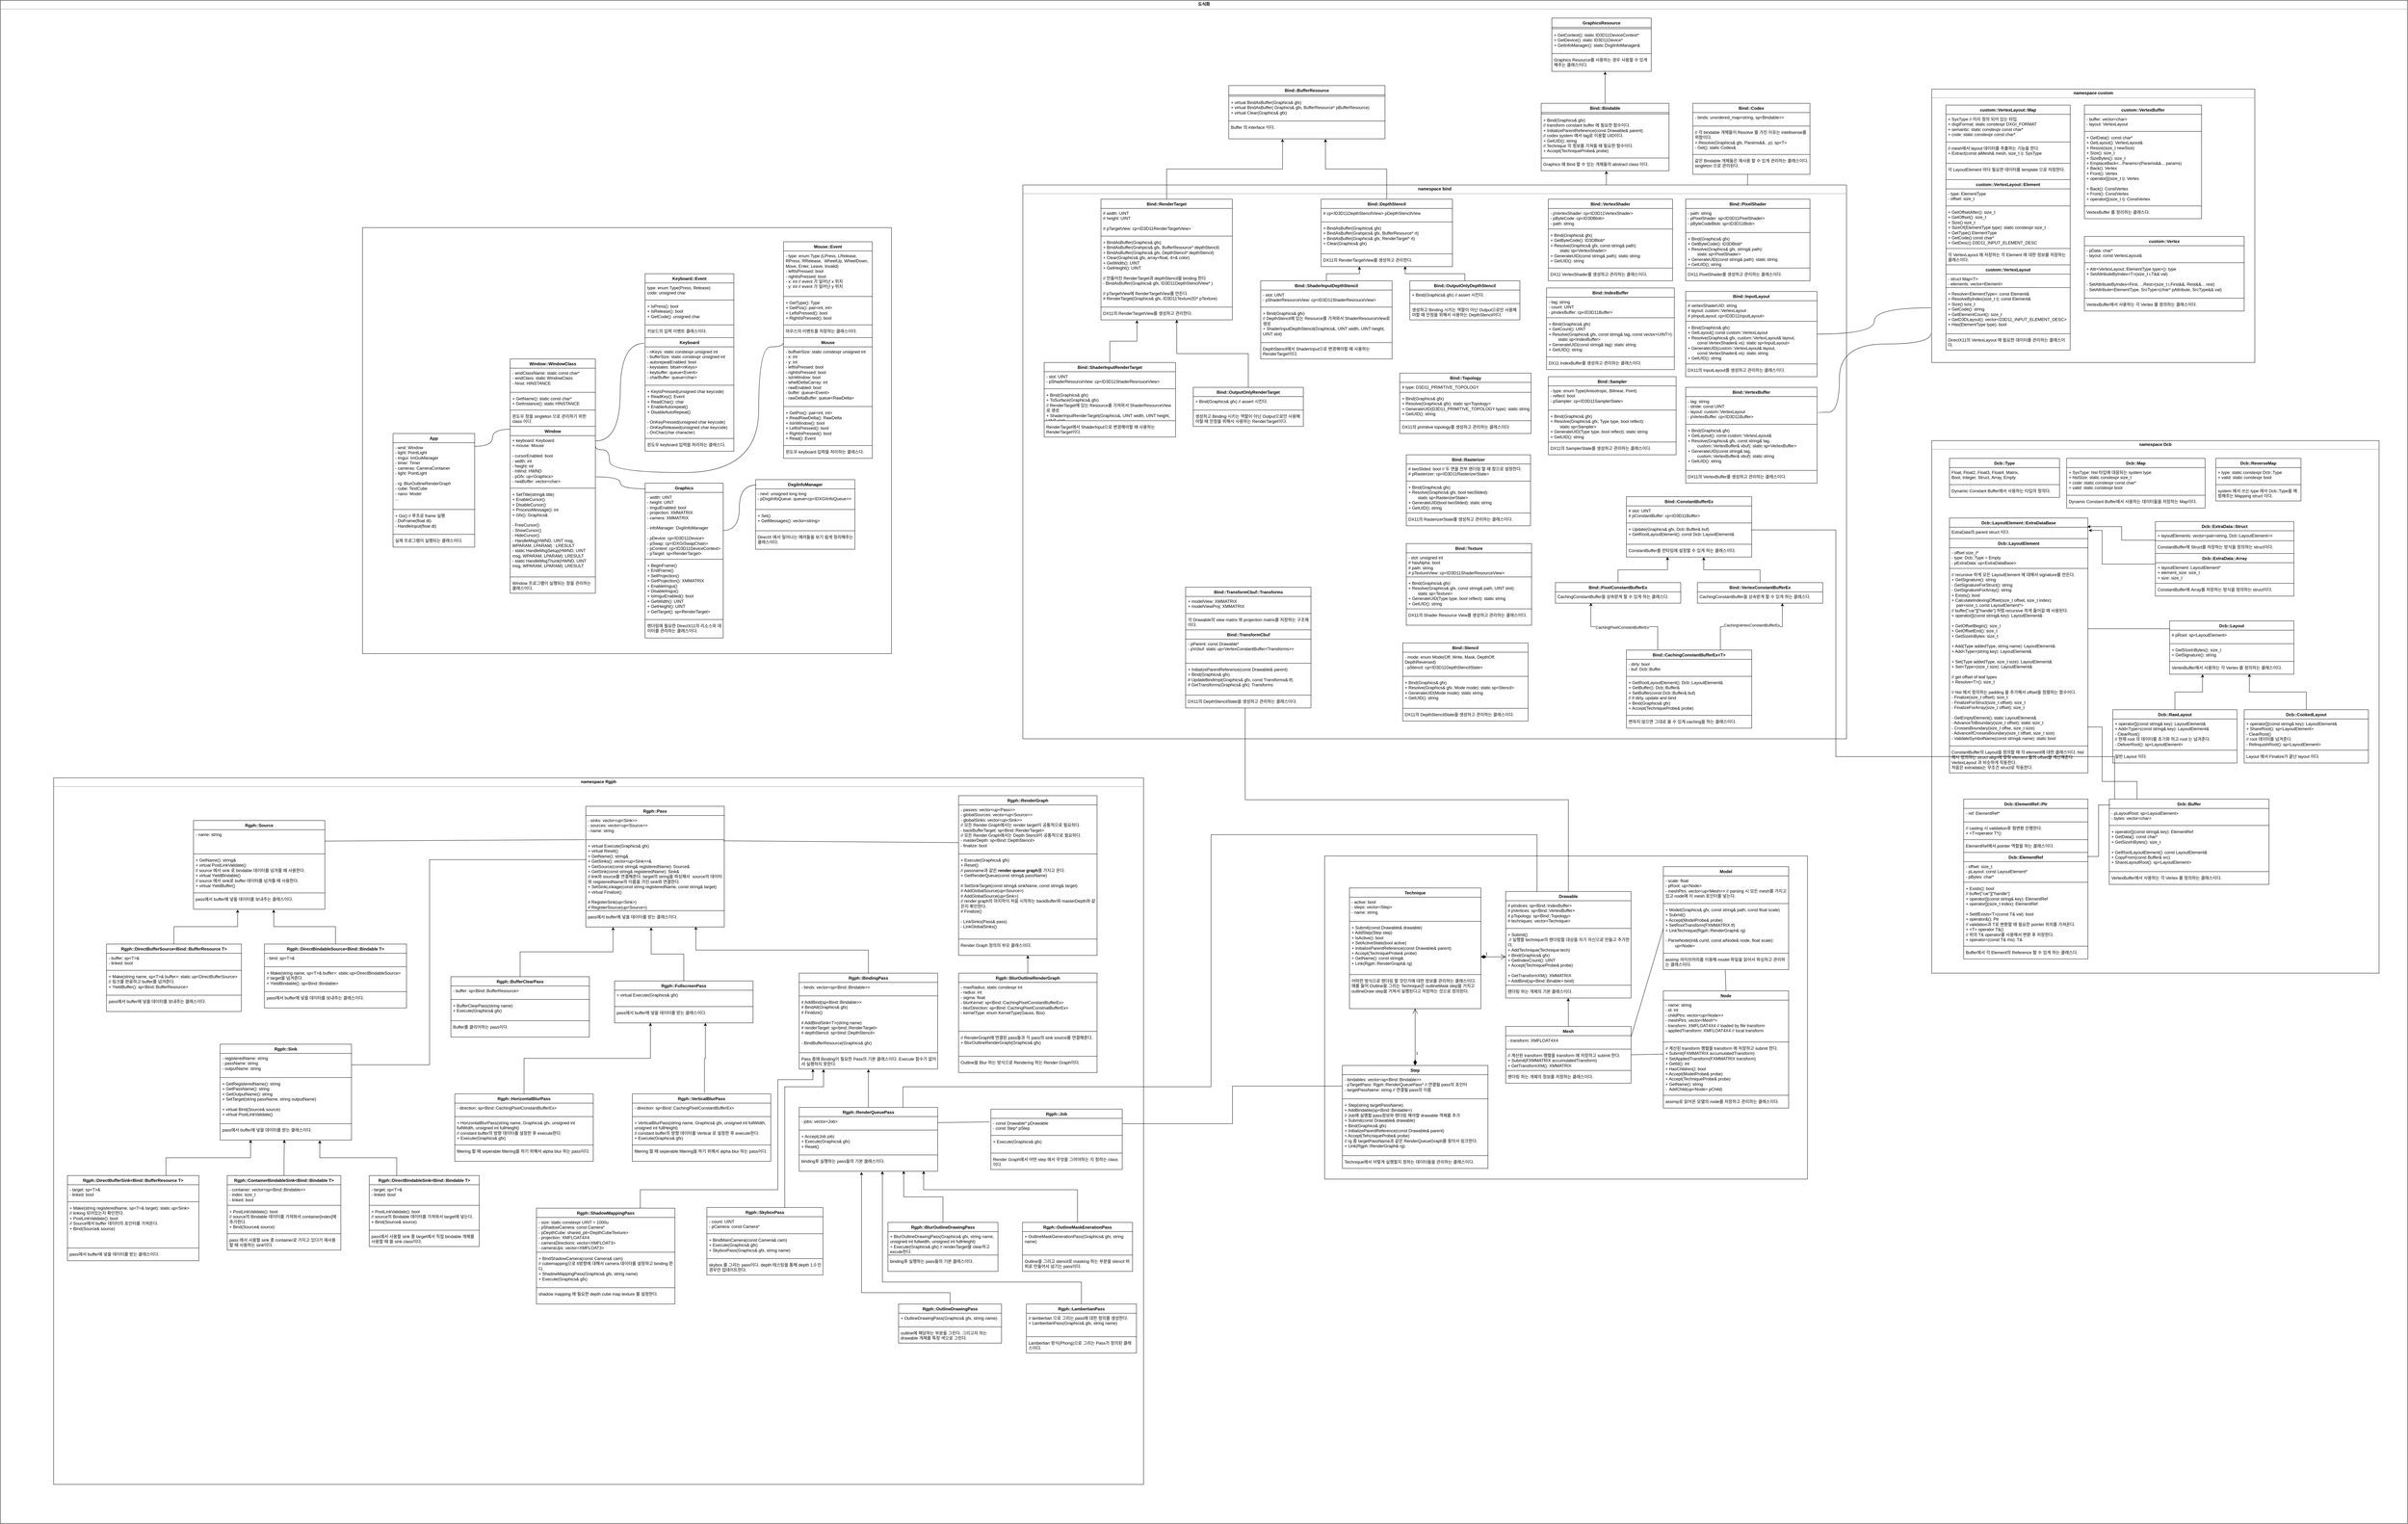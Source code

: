 <mxfile version="22.0.4" type="github">
  <diagram name="페이지-1" id="sZPuGg_SH_d918SeGX3l">
    <mxGraphModel dx="7598" dy="1402" grid="1" gridSize="10" guides="1" tooltips="1" connect="1" arrows="1" fold="1" page="1" pageScale="1" pageWidth="827" pageHeight="1169" math="0" shadow="0">
      <root>
        <mxCell id="0" />
        <mxCell id="1" parent="0" />
        <mxCell id="ByfGYmm5i_UdvLsdhp---200" value="&lt;p style=&quot;margin:0px;margin-top:4px;text-align:center;&quot;&gt;&lt;b&gt;도식화&lt;/b&gt;&lt;/p&gt;&lt;hr size=&quot;1&quot;&gt;&lt;div style=&quot;height:2px;&quot;&gt;&lt;/div&gt;" style="verticalAlign=top;align=left;overflow=fill;fontSize=12;fontFamily=Helvetica;html=1;whiteSpace=wrap;" parent="1" vertex="1">
          <mxGeometry x="-4270" y="970" width="6780" height="4290" as="geometry" />
        </mxCell>
        <mxCell id="ByfGYmm5i_UdvLsdhp---197" value="" style="rounded=0;whiteSpace=wrap;html=1;" parent="1" vertex="1">
          <mxGeometry x="-3250" y="1610" width="1490" height="1200" as="geometry" />
        </mxCell>
        <mxCell id="ByfGYmm5i_UdvLsdhp---189" value="&lt;p style=&quot;margin:0px;margin-top:4px;text-align:center;&quot;&gt;&lt;b&gt;namespace Rgph&lt;/b&gt;&lt;/p&gt;&lt;hr size=&quot;1&quot;&gt;&lt;div style=&quot;height:2px;&quot;&gt;&lt;/div&gt;" style="verticalAlign=top;align=left;overflow=fill;fontSize=12;fontFamily=Helvetica;html=1;whiteSpace=wrap;" parent="1" vertex="1">
          <mxGeometry x="-4120" y="3160" width="3070" height="1990" as="geometry" />
        </mxCell>
        <mxCell id="ByfGYmm5i_UdvLsdhp---103" value="" style="rounded=0;whiteSpace=wrap;html=1;" parent="1" vertex="1">
          <mxGeometry x="-540" y="3380" width="1360" height="910" as="geometry" />
        </mxCell>
        <mxCell id="ByfGYmm5i_UdvLsdhp---101" style="edgeStyle=orthogonalEdgeStyle;rounded=0;orthogonalLoop=1;jettySize=auto;html=1;exitX=0.708;exitY=-0.001;exitDx=0;exitDy=0;entryX=0.51;entryY=1.017;entryDx=0;entryDy=0;entryPerimeter=0;exitPerimeter=0;" parent="1" source="ByfGYmm5i_UdvLsdhp---100" target="gl-GduZikpB11iDbJl_e-107" edge="1">
          <mxGeometry relative="1" as="geometry" />
        </mxCell>
        <mxCell id="ByfGYmm5i_UdvLsdhp---100" value="&lt;p style=&quot;margin:0px;margin-top:4px;text-align:center;&quot;&gt;&lt;b&gt;namespace bind&lt;/b&gt;&lt;/p&gt;&lt;hr size=&quot;1&quot;&gt;&lt;div style=&quot;height:2px;&quot;&gt;&lt;/div&gt;" style="verticalAlign=top;align=left;overflow=fill;fontSize=12;fontFamily=Helvetica;html=1;whiteSpace=wrap;" parent="1" vertex="1">
          <mxGeometry x="-1390" y="1490" width="2320" height="1560" as="geometry" />
        </mxCell>
        <mxCell id="gl-GduZikpB11iDbJl_e-338" value="&lt;p style=&quot;margin:0px;margin-top:4px;text-align:center;&quot;&gt;&lt;b&gt;namespace Dcb&lt;/b&gt;&lt;/p&gt;&lt;hr size=&quot;1&quot;&gt;&lt;div style=&quot;height:2px;&quot;&gt;&lt;/div&gt;" style="verticalAlign=top;align=left;overflow=fill;fontSize=12;fontFamily=Helvetica;html=1;whiteSpace=wrap;" parent="1" vertex="1">
          <mxGeometry x="1170" y="2210" width="1260" height="1500" as="geometry" />
        </mxCell>
        <mxCell id="gl-GduZikpB11iDbJl_e-171" value="&lt;p style=&quot;margin:0px;margin-top:4px;text-align:center;&quot;&gt;&lt;b&gt;namespace custom&lt;/b&gt;&lt;/p&gt;&lt;hr size=&quot;1&quot;&gt;&lt;div style=&quot;height:2px;&quot;&gt;&lt;/div&gt;" style="verticalAlign=top;align=left;overflow=fill;fontSize=12;fontFamily=Helvetica;html=1;whiteSpace=wrap;" parent="1" vertex="1">
          <mxGeometry x="1170" y="1220" width="910" height="770" as="geometry" />
        </mxCell>
        <mxCell id="gl-GduZikpB11iDbJl_e-86" value="" style="endArrow=none;html=1;rounded=0;exitX=1.001;exitY=0.205;exitDx=0;exitDy=0;exitPerimeter=0;edgeStyle=orthogonalEdgeStyle;curved=1;entryX=-0.007;entryY=0.046;entryDx=0;entryDy=0;entryPerimeter=0;" parent="1" source="gl-GduZikpB11iDbJl_e-7" target="gl-GduZikpB11iDbJl_e-73" edge="1">
          <mxGeometry width="50" height="50" relative="1" as="geometry">
            <mxPoint x="-2574" y="2231" as="sourcePoint" />
            <mxPoint x="-2407" y="1956" as="targetPoint" />
            <Array as="points">
              <mxPoint x="-2554" y="2236" />
              <mxPoint x="-2554" y="2300" />
              <mxPoint x="-2134" y="2300" />
              <mxPoint x="-2134" y="1946" />
            </Array>
          </mxGeometry>
        </mxCell>
        <mxCell id="gl-GduZikpB11iDbJl_e-2" value="App&lt;br&gt;" style="swimlane;fontStyle=1;align=center;verticalAlign=top;childLayout=stackLayout;horizontal=1;startSize=26;horizontalStack=0;resizeParent=1;resizeParentMax=0;resizeLast=0;collapsible=1;marginBottom=0;whiteSpace=wrap;html=1;" parent="1" vertex="1">
          <mxGeometry x="-3164" y="2190" width="230" height="320" as="geometry" />
        </mxCell>
        <mxCell id="gl-GduZikpB11iDbJl_e-3" value="- wnd: Window&lt;br&gt;- light: PointLight&lt;br&gt;- imgui: ImGuiManager&lt;br&gt;- timer: Timer&lt;br&gt;- cameras: CameraContainer&lt;br&gt;- light: PointLight&lt;br&gt;&lt;br&gt;- rg: BlurOutlineRenderGraph&lt;br&gt;- cube: TestCube&lt;br&gt;- nano: Model&lt;br&gt;..." style="text;strokeColor=none;fillColor=none;align=left;verticalAlign=top;spacingLeft=4;spacingRight=4;overflow=hidden;rotatable=0;points=[[0,0.5],[1,0.5]];portConstraint=eastwest;whiteSpace=wrap;html=1;" parent="gl-GduZikpB11iDbJl_e-2" vertex="1">
          <mxGeometry y="26" width="230" height="184" as="geometry" />
        </mxCell>
        <mxCell id="gl-GduZikpB11iDbJl_e-4" value="" style="line;strokeWidth=1;fillColor=none;align=left;verticalAlign=middle;spacingTop=-1;spacingLeft=3;spacingRight=3;rotatable=0;labelPosition=right;points=[];portConstraint=eastwest;strokeColor=inherit;" parent="gl-GduZikpB11iDbJl_e-2" vertex="1">
          <mxGeometry y="210" width="230" height="8" as="geometry" />
        </mxCell>
        <mxCell id="gl-GduZikpB11iDbJl_e-5" value="+ Go() // 루프로 frame 실행&lt;br&gt;- DoFrame(float dt)&lt;br&gt;- HandleInput(float dt)" style="text;strokeColor=none;fillColor=none;align=left;verticalAlign=top;spacingLeft=4;spacingRight=4;overflow=hidden;rotatable=0;points=[[0,0.5],[1,0.5]];portConstraint=eastwest;whiteSpace=wrap;html=1;" parent="gl-GduZikpB11iDbJl_e-2" vertex="1">
          <mxGeometry y="218" width="230" height="62" as="geometry" />
        </mxCell>
        <mxCell id="gl-GduZikpB11iDbJl_e-27" value="" style="line;strokeWidth=1;fillColor=none;align=left;verticalAlign=middle;spacingTop=-1;spacingLeft=3;spacingRight=3;rotatable=0;labelPosition=right;points=[];portConstraint=eastwest;strokeColor=inherit;" parent="gl-GduZikpB11iDbJl_e-2" vertex="1">
          <mxGeometry y="280" width="230" height="8" as="geometry" />
        </mxCell>
        <mxCell id="gl-GduZikpB11iDbJl_e-29" value="실제 프로그램이 실행되는 클래스이다." style="text;strokeColor=none;fillColor=none;align=left;verticalAlign=top;spacingLeft=4;spacingRight=4;overflow=hidden;rotatable=0;points=[[0,0.5],[1,0.5]];portConstraint=eastwest;whiteSpace=wrap;html=1;" parent="gl-GduZikpB11iDbJl_e-2" vertex="1">
          <mxGeometry y="288" width="230" height="32" as="geometry" />
        </mxCell>
        <mxCell id="gl-GduZikpB11iDbJl_e-14" value="Window::WindowClass" style="swimlane;fontStyle=1;align=center;verticalAlign=top;childLayout=stackLayout;horizontal=1;startSize=26;horizontalStack=0;resizeParent=1;resizeParentMax=0;resizeLast=0;collapsible=1;marginBottom=0;whiteSpace=wrap;html=1;" parent="1" vertex="1">
          <mxGeometry x="-2834" y="1980" width="240" height="660" as="geometry" />
        </mxCell>
        <mxCell id="gl-GduZikpB11iDbJl_e-15" value="- wndClassName: static const char*&lt;br&gt;- wndClass: static WindowClass&lt;br&gt;- hInst: HINSTANCE" style="text;strokeColor=none;fillColor=none;align=left;verticalAlign=top;spacingLeft=4;spacingRight=4;overflow=hidden;rotatable=0;points=[[0,0.5],[1,0.5]];portConstraint=eastwest;whiteSpace=wrap;html=1;" parent="gl-GduZikpB11iDbJl_e-14" vertex="1">
          <mxGeometry y="26" width="240" height="64" as="geometry" />
        </mxCell>
        <mxCell id="gl-GduZikpB11iDbJl_e-16" value="" style="line;strokeWidth=1;fillColor=none;align=left;verticalAlign=middle;spacingTop=-1;spacingLeft=3;spacingRight=3;rotatable=0;labelPosition=right;points=[];portConstraint=eastwest;strokeColor=inherit;" parent="gl-GduZikpB11iDbJl_e-14" vertex="1">
          <mxGeometry y="90" width="240" height="8" as="geometry" />
        </mxCell>
        <mxCell id="gl-GduZikpB11iDbJl_e-17" value="+ GetName(): static const char*&lt;br&gt;+ GetInstance(): static HINSTANCE" style="text;strokeColor=none;fillColor=none;align=left;verticalAlign=top;spacingLeft=4;spacingRight=4;overflow=hidden;rotatable=0;points=[[0,0.5],[1,0.5]];portConstraint=eastwest;whiteSpace=wrap;html=1;" parent="gl-GduZikpB11iDbJl_e-14" vertex="1">
          <mxGeometry y="98" width="240" height="42" as="geometry" />
        </mxCell>
        <mxCell id="gl-GduZikpB11iDbJl_e-41" value="" style="line;strokeWidth=1;fillColor=none;align=left;verticalAlign=middle;spacingTop=-1;spacingLeft=3;spacingRight=3;rotatable=0;labelPosition=right;points=[];portConstraint=eastwest;strokeColor=inherit;" parent="gl-GduZikpB11iDbJl_e-14" vertex="1">
          <mxGeometry y="140" width="240" height="8" as="geometry" />
        </mxCell>
        <mxCell id="gl-GduZikpB11iDbJl_e-42" value="윈도우 창을 singleton 으로 관리하기 위한 class 이다." style="text;strokeColor=none;fillColor=none;align=left;verticalAlign=top;spacingLeft=4;spacingRight=4;overflow=hidden;rotatable=0;points=[[0,0.5],[1,0.5]];portConstraint=eastwest;whiteSpace=wrap;html=1;" parent="gl-GduZikpB11iDbJl_e-14" vertex="1">
          <mxGeometry y="148" width="240" height="42" as="geometry" />
        </mxCell>
        <mxCell id="gl-GduZikpB11iDbJl_e-6" value="Window" style="swimlane;fontStyle=1;align=center;verticalAlign=top;childLayout=stackLayout;horizontal=1;startSize=26;horizontalStack=0;resizeParent=1;resizeParentMax=0;resizeLast=0;collapsible=1;marginBottom=0;whiteSpace=wrap;html=1;" parent="gl-GduZikpB11iDbJl_e-14" vertex="1">
          <mxGeometry y="190" width="240" height="470" as="geometry" />
        </mxCell>
        <mxCell id="gl-GduZikpB11iDbJl_e-7" value="+ keyboard: Keyboard&lt;br&gt;+ mouse: Mouse&lt;br&gt;&lt;br&gt;- cursorEnabled: bool&lt;br&gt;- width: int&lt;br&gt;- height: int&lt;br&gt;- hWnd: HWND&lt;br&gt;- pGfx: up&amp;lt;Graphics&amp;gt;&lt;br&gt;- rwaBuffer: vector&amp;lt;char&amp;gt;" style="text;strokeColor=none;fillColor=none;align=left;verticalAlign=top;spacingLeft=4;spacingRight=4;overflow=hidden;rotatable=0;points=[[0,0.5],[1,0.5]];portConstraint=eastwest;whiteSpace=wrap;html=1;" parent="gl-GduZikpB11iDbJl_e-6" vertex="1">
          <mxGeometry y="26" width="240" height="144" as="geometry" />
        </mxCell>
        <mxCell id="gl-GduZikpB11iDbJl_e-8" value="" style="line;strokeWidth=1;fillColor=none;align=left;verticalAlign=middle;spacingTop=-1;spacingLeft=3;spacingRight=3;rotatable=0;labelPosition=right;points=[];portConstraint=eastwest;strokeColor=inherit;" parent="gl-GduZikpB11iDbJl_e-6" vertex="1">
          <mxGeometry y="170" width="240" height="8" as="geometry" />
        </mxCell>
        <mxCell id="gl-GduZikpB11iDbJl_e-9" value="+ SetTitle(string&amp;amp; title)&lt;br&gt;+ EnableCursor()&lt;br&gt;+ DisableCursor()&lt;br&gt;+ ProcessMessage(): int&lt;br&gt;+ Gfx(): Graphics&amp;amp;&lt;br&gt;&lt;br&gt;- FreeCursor()&lt;br&gt;- ShowCursor()&lt;br&gt;- HideCursor()&lt;br&gt;- HandleMsg(HWND, UINT msg, WPARAM, LPARAM) : LRESULT&lt;br&gt;- static HandleMsgSetup(HWND, UINT msg, WPARAM, LPARAM): LRESULT&lt;br&gt;- static HandleMsgThunk(HWND, UINT msg, WPARAM, LPARAM): LRESULT" style="text;strokeColor=none;fillColor=none;align=left;verticalAlign=top;spacingLeft=4;spacingRight=4;overflow=hidden;rotatable=0;points=[[0,0.5],[1,0.5]];portConstraint=eastwest;whiteSpace=wrap;html=1;" parent="gl-GduZikpB11iDbJl_e-6" vertex="1">
          <mxGeometry y="178" width="240" height="242" as="geometry" />
        </mxCell>
        <mxCell id="gl-GduZikpB11iDbJl_e-32" value="" style="line;strokeWidth=1;fillColor=none;align=left;verticalAlign=middle;spacingTop=-1;spacingLeft=3;spacingRight=3;rotatable=0;labelPosition=right;points=[];portConstraint=eastwest;strokeColor=inherit;" parent="gl-GduZikpB11iDbJl_e-6" vertex="1">
          <mxGeometry y="420" width="240" height="8" as="geometry" />
        </mxCell>
        <mxCell id="gl-GduZikpB11iDbJl_e-38" value="Window 프로그램이 실행되는 창을 관리하는 클래스이다." style="text;strokeColor=none;fillColor=none;align=left;verticalAlign=top;spacingLeft=4;spacingRight=4;overflow=hidden;rotatable=0;points=[[0,0.5],[1,0.5]];portConstraint=eastwest;whiteSpace=wrap;html=1;" parent="gl-GduZikpB11iDbJl_e-6" vertex="1">
          <mxGeometry y="428" width="240" height="42" as="geometry" />
        </mxCell>
        <mxCell id="gl-GduZikpB11iDbJl_e-18" value="Graphics" style="swimlane;fontStyle=1;align=center;verticalAlign=top;childLayout=stackLayout;horizontal=1;startSize=26;horizontalStack=0;resizeParent=1;resizeParentMax=0;resizeLast=0;collapsible=1;marginBottom=0;whiteSpace=wrap;html=1;" parent="1" vertex="1">
          <mxGeometry x="-2454" y="2330" width="220" height="436" as="geometry" />
        </mxCell>
        <mxCell id="gl-GduZikpB11iDbJl_e-19" value="- width: UINT&lt;br&gt;- height: UINT&lt;br&gt;- imguiEnabled: bool&lt;br&gt;- projection: XMMATRIX&lt;br&gt;- camera: XMMATRIX&lt;br&gt;&lt;br&gt;- infoManager: DxgiInfoManager&lt;br&gt;&lt;br&gt;- pDevice: cp&amp;lt;ID3D11Device&amp;gt;&lt;br&gt;- pSwap: cp&amp;lt;IDXGISwapChain&amp;gt;&lt;br&gt;- pContext: cp&amp;lt;ID3D11DeviceContext&amp;gt;&lt;br&gt;- pTarget: sp&amp;lt;RenderTarget&amp;gt;" style="text;strokeColor=none;fillColor=none;align=left;verticalAlign=top;spacingLeft=4;spacingRight=4;overflow=hidden;rotatable=0;points=[[0,0.5],[1,0.5]];portConstraint=eastwest;whiteSpace=wrap;html=1;" parent="gl-GduZikpB11iDbJl_e-18" vertex="1">
          <mxGeometry y="26" width="220" height="184" as="geometry" />
        </mxCell>
        <mxCell id="gl-GduZikpB11iDbJl_e-20" value="" style="line;strokeWidth=1;fillColor=none;align=left;verticalAlign=middle;spacingTop=-1;spacingLeft=3;spacingRight=3;rotatable=0;labelPosition=right;points=[];portConstraint=eastwest;strokeColor=inherit;" parent="gl-GduZikpB11iDbJl_e-18" vertex="1">
          <mxGeometry y="210" width="220" height="8" as="geometry" />
        </mxCell>
        <mxCell id="gl-GduZikpB11iDbJl_e-21" value="+ BeginFrame()&lt;br&gt;+ EndFrame()&lt;br&gt;+ SetProjection()&lt;br&gt;+ GetProjection(): XMMATRIX&lt;br&gt;+ EnableImgui()&lt;br&gt;+ DisableImgui()&lt;br&gt;+ IsImguiEnabled(): bool&lt;br&gt;+ GetWidth(): UINT&lt;br&gt;+ GetHeight(): UINT&lt;br&gt;+ GetTarget(): sp&amp;lt;RenderTarget&amp;gt;&lt;br&gt;" style="text;strokeColor=none;fillColor=none;align=left;verticalAlign=top;spacingLeft=4;spacingRight=4;overflow=hidden;rotatable=0;points=[[0,0.5],[1,0.5]];portConstraint=eastwest;whiteSpace=wrap;html=1;" parent="gl-GduZikpB11iDbJl_e-18" vertex="1">
          <mxGeometry y="218" width="220" height="162" as="geometry" />
        </mxCell>
        <mxCell id="gl-GduZikpB11iDbJl_e-23" value="" style="line;strokeWidth=1;fillColor=none;align=left;verticalAlign=middle;spacingTop=-1;spacingLeft=3;spacingRight=3;rotatable=0;labelPosition=right;points=[];portConstraint=eastwest;strokeColor=inherit;" parent="gl-GduZikpB11iDbJl_e-18" vertex="1">
          <mxGeometry y="380" width="220" height="8" as="geometry" />
        </mxCell>
        <mxCell id="gl-GduZikpB11iDbJl_e-26" value="렌더링에 필요한 DirectX11의 리소스와 데이터를 관리하는 클래스이다." style="text;strokeColor=none;fillColor=none;align=left;verticalAlign=top;spacingLeft=4;spacingRight=4;overflow=hidden;rotatable=0;points=[[0,0.5],[1,0.5]];portConstraint=eastwest;whiteSpace=wrap;html=1;" parent="gl-GduZikpB11iDbJl_e-18" vertex="1">
          <mxGeometry y="388" width="220" height="48" as="geometry" />
        </mxCell>
        <mxCell id="gl-GduZikpB11iDbJl_e-52" value="" style="endArrow=none;html=1;rounded=0;exitX=0.999;exitY=0.055;exitDx=0;exitDy=0;exitPerimeter=0;entryX=0;entryY=0.017;entryDx=0;entryDy=0;entryPerimeter=0;edgeStyle=orthogonalEdgeStyle;curved=1;" parent="1" source="gl-GduZikpB11iDbJl_e-3" target="gl-GduZikpB11iDbJl_e-6" edge="1">
          <mxGeometry width="50" height="50" relative="1" as="geometry">
            <mxPoint x="-2464" y="2420" as="sourcePoint" />
            <mxPoint x="-2844" y="2190" as="targetPoint" />
          </mxGeometry>
        </mxCell>
        <mxCell id="gl-GduZikpB11iDbJl_e-53" value="" style="endArrow=none;html=1;rounded=0;exitX=1.001;exitY=0.104;exitDx=0;exitDy=0;exitPerimeter=0;edgeStyle=orthogonalEdgeStyle;curved=1;entryX=-0.011;entryY=0.05;entryDx=0;entryDy=0;entryPerimeter=0;" parent="1" source="gl-GduZikpB11iDbJl_e-7" target="gl-GduZikpB11iDbJl_e-43" edge="1">
          <mxGeometry width="50" height="50" relative="1" as="geometry">
            <mxPoint x="-2924" y="2236" as="sourcePoint" />
            <mxPoint x="-2504" y="2070" as="targetPoint" />
          </mxGeometry>
        </mxCell>
        <mxCell id="gl-GduZikpB11iDbJl_e-54" value="" style="endArrow=none;html=1;rounded=0;entryX=0.004;entryY=0.036;entryDx=0;entryDy=0;entryPerimeter=0;edgeStyle=orthogonalEdgeStyle;curved=1;exitX=1.008;exitY=0.806;exitDx=0;exitDy=0;exitPerimeter=0;" parent="1" source="gl-GduZikpB11iDbJl_e-7" target="gl-GduZikpB11iDbJl_e-18" edge="1">
          <mxGeometry width="50" height="50" relative="1" as="geometry">
            <mxPoint x="-2894" y="2300" as="sourcePoint" />
            <mxPoint x="-2814" y="2208" as="targetPoint" />
          </mxGeometry>
        </mxCell>
        <mxCell id="gl-GduZikpB11iDbJl_e-56" value="Keyboard::Event" style="swimlane;fontStyle=1;align=center;verticalAlign=top;childLayout=stackLayout;horizontal=1;startSize=26;horizontalStack=0;resizeParent=1;resizeParentMax=0;resizeLast=0;collapsible=1;marginBottom=0;whiteSpace=wrap;html=1;" parent="1" vertex="1">
          <mxGeometry x="-2454" y="1740" width="250" height="500" as="geometry" />
        </mxCell>
        <mxCell id="gl-GduZikpB11iDbJl_e-57" value="type: enum Type(Press, Release)&lt;br&gt;code: unsigned char" style="text;strokeColor=none;fillColor=none;align=left;verticalAlign=top;spacingLeft=4;spacingRight=4;overflow=hidden;rotatable=0;points=[[0,0.5],[1,0.5]];portConstraint=eastwest;whiteSpace=wrap;html=1;" parent="gl-GduZikpB11iDbJl_e-56" vertex="1">
          <mxGeometry y="26" width="250" height="44" as="geometry" />
        </mxCell>
        <mxCell id="gl-GduZikpB11iDbJl_e-58" value="" style="line;strokeWidth=1;fillColor=none;align=left;verticalAlign=middle;spacingTop=-1;spacingLeft=3;spacingRight=3;rotatable=0;labelPosition=right;points=[];portConstraint=eastwest;strokeColor=inherit;" parent="gl-GduZikpB11iDbJl_e-56" vertex="1">
          <mxGeometry y="70" width="250" height="8" as="geometry" />
        </mxCell>
        <mxCell id="gl-GduZikpB11iDbJl_e-59" value="+ IsPress(): bool&lt;br&gt;+ IsRelease(): bool&lt;br&gt;+ GetCode(): unsigned char" style="text;strokeColor=none;fillColor=none;align=left;verticalAlign=top;spacingLeft=4;spacingRight=4;overflow=hidden;rotatable=0;points=[[0,0.5],[1,0.5]];portConstraint=eastwest;whiteSpace=wrap;html=1;" parent="gl-GduZikpB11iDbJl_e-56" vertex="1">
          <mxGeometry y="78" width="250" height="62" as="geometry" />
        </mxCell>
        <mxCell id="gl-GduZikpB11iDbJl_e-60" value="" style="line;strokeWidth=1;fillColor=none;align=left;verticalAlign=middle;spacingTop=-1;spacingLeft=3;spacingRight=3;rotatable=0;labelPosition=right;points=[];portConstraint=eastwest;strokeColor=inherit;" parent="gl-GduZikpB11iDbJl_e-56" vertex="1">
          <mxGeometry y="140" width="250" height="8" as="geometry" />
        </mxCell>
        <mxCell id="gl-GduZikpB11iDbJl_e-61" value="키보드의 입력 이벤트 클래스이다." style="text;strokeColor=none;fillColor=none;align=left;verticalAlign=top;spacingLeft=4;spacingRight=4;overflow=hidden;rotatable=0;points=[[0,0.5],[1,0.5]];portConstraint=eastwest;whiteSpace=wrap;html=1;" parent="gl-GduZikpB11iDbJl_e-56" vertex="1">
          <mxGeometry y="148" width="250" height="32" as="geometry" />
        </mxCell>
        <mxCell id="gl-GduZikpB11iDbJl_e-43" value="Keyboard" style="swimlane;fontStyle=1;align=center;verticalAlign=top;childLayout=stackLayout;horizontal=1;startSize=26;horizontalStack=0;resizeParent=1;resizeParentMax=0;resizeLast=0;collapsible=1;marginBottom=0;whiteSpace=wrap;html=1;" parent="gl-GduZikpB11iDbJl_e-56" vertex="1">
          <mxGeometry y="180" width="250" height="320" as="geometry" />
        </mxCell>
        <mxCell id="gl-GduZikpB11iDbJl_e-44" value="- nKeys: static constexpr unsigned int&lt;br&gt;- bufferSize: static constexpr unsigned int&lt;br&gt;- autorepeatEnabled: bool&lt;br&gt;- keystates: bitset&amp;lt;nKeys&amp;gt;&lt;br&gt;- keybuffer: queue&amp;lt;Event&amp;gt;&lt;br&gt;- charBuffer: queue&amp;lt;char&amp;gt;" style="text;strokeColor=none;fillColor=none;align=left;verticalAlign=top;spacingLeft=4;spacingRight=4;overflow=hidden;rotatable=0;points=[[0,0.5],[1,0.5]];portConstraint=eastwest;whiteSpace=wrap;html=1;" parent="gl-GduZikpB11iDbJl_e-43" vertex="1">
          <mxGeometry y="26" width="250" height="104" as="geometry" />
        </mxCell>
        <mxCell id="gl-GduZikpB11iDbJl_e-45" value="" style="line;strokeWidth=1;fillColor=none;align=left;verticalAlign=middle;spacingTop=-1;spacingLeft=3;spacingRight=3;rotatable=0;labelPosition=right;points=[];portConstraint=eastwest;strokeColor=inherit;" parent="gl-GduZikpB11iDbJl_e-43" vertex="1">
          <mxGeometry y="130" width="250" height="8" as="geometry" />
        </mxCell>
        <mxCell id="gl-GduZikpB11iDbJl_e-46" value="+ KeyIsPressed(unsigned char keycode)&lt;br&gt;+ ReadKey(): Event&lt;br&gt;+ ReadChar(): char&lt;br&gt;+ EnableAutorepeat()&lt;br&gt;+ DisableAutoRepeat()&lt;br&gt;&lt;br&gt;- OnKeyPressed(unsigned char keycode)&lt;br&gt;- OnKeyReleased(unsigned char keycode)&lt;br&gt;- OnChar(char character)" style="text;strokeColor=none;fillColor=none;align=left;verticalAlign=top;spacingLeft=4;spacingRight=4;overflow=hidden;rotatable=0;points=[[0,0.5],[1,0.5]];portConstraint=eastwest;whiteSpace=wrap;html=1;" parent="gl-GduZikpB11iDbJl_e-43" vertex="1">
          <mxGeometry y="138" width="250" height="142" as="geometry" />
        </mxCell>
        <mxCell id="gl-GduZikpB11iDbJl_e-47" value="" style="line;strokeWidth=1;fillColor=none;align=left;verticalAlign=middle;spacingTop=-1;spacingLeft=3;spacingRight=3;rotatable=0;labelPosition=right;points=[];portConstraint=eastwest;strokeColor=inherit;" parent="gl-GduZikpB11iDbJl_e-43" vertex="1">
          <mxGeometry y="280" width="250" height="8" as="geometry" />
        </mxCell>
        <mxCell id="gl-GduZikpB11iDbJl_e-48" value="윈도우 keyboard 입력을 처리하는 클래스다." style="text;strokeColor=none;fillColor=none;align=left;verticalAlign=top;spacingLeft=4;spacingRight=4;overflow=hidden;rotatable=0;points=[[0,0.5],[1,0.5]];portConstraint=eastwest;whiteSpace=wrap;html=1;" parent="gl-GduZikpB11iDbJl_e-43" vertex="1">
          <mxGeometry y="288" width="250" height="32" as="geometry" />
        </mxCell>
        <mxCell id="gl-GduZikpB11iDbJl_e-79" value="Mouse::Event" style="swimlane;fontStyle=1;align=center;verticalAlign=top;childLayout=stackLayout;horizontal=1;startSize=26;horizontalStack=0;resizeParent=1;resizeParentMax=0;resizeLast=0;collapsible=1;marginBottom=0;whiteSpace=wrap;html=1;" parent="1" vertex="1">
          <mxGeometry x="-2064" y="1650" width="250" height="610" as="geometry" />
        </mxCell>
        <mxCell id="gl-GduZikpB11iDbJl_e-80" value="- type: enum Type (LPress,&amp;nbsp;&lt;span style=&quot;background-color: initial;&quot;&gt;LRelease,&amp;nbsp;&lt;br&gt;&lt;/span&gt;&lt;span style=&quot;background-color: initial;&quot;&gt;RPress,&amp;nbsp;&lt;/span&gt;&lt;span style=&quot;background-color: initial;&quot;&gt;RRelease,&amp;nbsp;&amp;nbsp;&lt;/span&gt;&lt;span style=&quot;background-color: initial;&quot;&gt;WheelUp,&amp;nbsp;&lt;/span&gt;&lt;span style=&quot;background-color: initial;&quot;&gt;WheelDown,&amp;nbsp;&lt;br&gt;&lt;/span&gt;&lt;span style=&quot;background-color: initial;&quot;&gt;Move,&amp;nbsp;&lt;/span&gt;&lt;span style=&quot;background-color: initial;&quot;&gt;Enter,&amp;nbsp;&lt;/span&gt;&lt;span style=&quot;background-color: initial;&quot;&gt;Leave,&amp;nbsp;&lt;/span&gt;&lt;span style=&quot;background-color: initial;&quot;&gt;Invalid)&lt;br&gt;- leftIsPressed: bool&lt;br&gt;- rightIsPressed: bool&lt;br&gt;- x: int // event 가 일어난 x 위치&lt;br&gt;- y: int // event 가 일어난 y 위치&lt;br&gt;&lt;/span&gt;" style="text;strokeColor=none;fillColor=none;align=left;verticalAlign=top;spacingLeft=4;spacingRight=4;overflow=hidden;rotatable=0;points=[[0,0.5],[1,0.5]];portConstraint=eastwest;whiteSpace=wrap;html=1;" parent="gl-GduZikpB11iDbJl_e-79" vertex="1">
          <mxGeometry y="26" width="250" height="124" as="geometry" />
        </mxCell>
        <mxCell id="gl-GduZikpB11iDbJl_e-81" value="" style="line;strokeWidth=1;fillColor=none;align=left;verticalAlign=middle;spacingTop=-1;spacingLeft=3;spacingRight=3;rotatable=0;labelPosition=right;points=[];portConstraint=eastwest;strokeColor=inherit;" parent="gl-GduZikpB11iDbJl_e-79" vertex="1">
          <mxGeometry y="150" width="250" height="8" as="geometry" />
        </mxCell>
        <mxCell id="gl-GduZikpB11iDbJl_e-82" value="+ GetType(): Type&lt;br&gt;+ GetPos(): pair&amp;lt;int, int&amp;gt;&lt;br&gt;+ LefIsPressed(): bool&lt;br&gt;+ RightIsPressed(): bool" style="text;strokeColor=none;fillColor=none;align=left;verticalAlign=top;spacingLeft=4;spacingRight=4;overflow=hidden;rotatable=0;points=[[0,0.5],[1,0.5]];portConstraint=eastwest;whiteSpace=wrap;html=1;" parent="gl-GduZikpB11iDbJl_e-79" vertex="1">
          <mxGeometry y="158" width="250" height="72" as="geometry" />
        </mxCell>
        <mxCell id="gl-GduZikpB11iDbJl_e-83" value="" style="line;strokeWidth=1;fillColor=none;align=left;verticalAlign=middle;spacingTop=-1;spacingLeft=3;spacingRight=3;rotatable=0;labelPosition=right;points=[];portConstraint=eastwest;strokeColor=inherit;" parent="gl-GduZikpB11iDbJl_e-79" vertex="1">
          <mxGeometry y="230" width="250" height="8" as="geometry" />
        </mxCell>
        <mxCell id="gl-GduZikpB11iDbJl_e-84" value="마우스의 이벤트를 저장하는 클래스이다." style="text;strokeColor=none;fillColor=none;align=left;verticalAlign=top;spacingLeft=4;spacingRight=4;overflow=hidden;rotatable=0;points=[[0,0.5],[1,0.5]];portConstraint=eastwest;whiteSpace=wrap;html=1;" parent="gl-GduZikpB11iDbJl_e-79" vertex="1">
          <mxGeometry y="238" width="250" height="32" as="geometry" />
        </mxCell>
        <mxCell id="gl-GduZikpB11iDbJl_e-73" value="Mouse" style="swimlane;fontStyle=1;align=center;verticalAlign=top;childLayout=stackLayout;horizontal=1;startSize=26;horizontalStack=0;resizeParent=1;resizeParentMax=0;resizeLast=0;collapsible=1;marginBottom=0;whiteSpace=wrap;html=1;" parent="gl-GduZikpB11iDbJl_e-79" vertex="1">
          <mxGeometry y="270" width="250" height="340" as="geometry" />
        </mxCell>
        <mxCell id="gl-GduZikpB11iDbJl_e-74" value="- buffserSize: static constexpr unsigned int&lt;br&gt;- x: int&lt;br&gt;- y: int&lt;br&gt;- leftIsPressed: bool&lt;br&gt;- rightIsPressed: bool&lt;br&gt;- isInWindow: bool&lt;br&gt;- whellDetlaCarray: int&lt;br&gt;- rawEnabled: bool&lt;br&gt;- buffer: queue&amp;lt;Event&amp;gt;&lt;br&gt;- rawDeltaBuffer: queue&amp;lt;RawDelta&amp;gt;" style="text;strokeColor=none;fillColor=none;align=left;verticalAlign=top;spacingLeft=4;spacingRight=4;overflow=hidden;rotatable=0;points=[[0,0.5],[1,0.5]];portConstraint=eastwest;whiteSpace=wrap;html=1;" parent="gl-GduZikpB11iDbJl_e-73" vertex="1">
          <mxGeometry y="26" width="250" height="164" as="geometry" />
        </mxCell>
        <mxCell id="gl-GduZikpB11iDbJl_e-75" value="" style="line;strokeWidth=1;fillColor=none;align=left;verticalAlign=middle;spacingTop=-1;spacingLeft=3;spacingRight=3;rotatable=0;labelPosition=right;points=[];portConstraint=eastwest;strokeColor=inherit;" parent="gl-GduZikpB11iDbJl_e-73" vertex="1">
          <mxGeometry y="190" width="250" height="8" as="geometry" />
        </mxCell>
        <mxCell id="gl-GduZikpB11iDbJl_e-76" value="+ GetPos(): pair&amp;lt;int, int&amp;gt;&lt;br&gt;+ ReadRawDelta(): RawDelta&lt;br&gt;+ IsInWindow(): bool&lt;br&gt;+ LeftIsPressed(): bool&lt;br&gt;+ RightIsPressed(): bool&lt;br&gt;+ Read(): Event" style="text;strokeColor=none;fillColor=none;align=left;verticalAlign=top;spacingLeft=4;spacingRight=4;overflow=hidden;rotatable=0;points=[[0,0.5],[1,0.5]];portConstraint=eastwest;whiteSpace=wrap;html=1;" parent="gl-GduZikpB11iDbJl_e-73" vertex="1">
          <mxGeometry y="198" width="250" height="102" as="geometry" />
        </mxCell>
        <mxCell id="gl-GduZikpB11iDbJl_e-77" value="" style="line;strokeWidth=1;fillColor=none;align=left;verticalAlign=middle;spacingTop=-1;spacingLeft=3;spacingRight=3;rotatable=0;labelPosition=right;points=[];portConstraint=eastwest;strokeColor=inherit;" parent="gl-GduZikpB11iDbJl_e-73" vertex="1">
          <mxGeometry y="300" width="250" height="8" as="geometry" />
        </mxCell>
        <mxCell id="gl-GduZikpB11iDbJl_e-78" value="윈도우 keyboard 입력을 처리하는 클래스다." style="text;strokeColor=none;fillColor=none;align=left;verticalAlign=top;spacingLeft=4;spacingRight=4;overflow=hidden;rotatable=0;points=[[0,0.5],[1,0.5]];portConstraint=eastwest;whiteSpace=wrap;html=1;" parent="gl-GduZikpB11iDbJl_e-73" vertex="1">
          <mxGeometry y="308" width="250" height="32" as="geometry" />
        </mxCell>
        <mxCell id="gl-GduZikpB11iDbJl_e-87" value="DxgiInfoManager" style="swimlane;fontStyle=1;align=center;verticalAlign=top;childLayout=stackLayout;horizontal=1;startSize=26;horizontalStack=0;resizeParent=1;resizeParentMax=0;resizeLast=0;collapsible=1;marginBottom=0;whiteSpace=wrap;html=1;" parent="1" vertex="1">
          <mxGeometry x="-2143" y="2320" width="280" height="196" as="geometry" />
        </mxCell>
        <mxCell id="gl-GduZikpB11iDbJl_e-88" value="- next: unsigned long long&lt;br&gt;- pDxgiInfoQueue: queue&amp;lt;cp&amp;lt;IDXGIInfoQueue&amp;gt;&amp;gt;&lt;br&gt;" style="text;strokeColor=none;fillColor=none;align=left;verticalAlign=top;spacingLeft=4;spacingRight=4;overflow=hidden;rotatable=0;points=[[0,0.5],[1,0.5]];portConstraint=eastwest;whiteSpace=wrap;html=1;" parent="gl-GduZikpB11iDbJl_e-87" vertex="1">
          <mxGeometry y="26" width="280" height="54" as="geometry" />
        </mxCell>
        <mxCell id="gl-GduZikpB11iDbJl_e-89" value="" style="line;strokeWidth=1;fillColor=none;align=left;verticalAlign=middle;spacingTop=-1;spacingLeft=3;spacingRight=3;rotatable=0;labelPosition=right;points=[];portConstraint=eastwest;strokeColor=inherit;" parent="gl-GduZikpB11iDbJl_e-87" vertex="1">
          <mxGeometry y="80" width="280" height="8" as="geometry" />
        </mxCell>
        <mxCell id="gl-GduZikpB11iDbJl_e-90" value="+ Set()&lt;br&gt;+ GetMessages(): vector&amp;lt;string&amp;gt;" style="text;strokeColor=none;fillColor=none;align=left;verticalAlign=top;spacingLeft=4;spacingRight=4;overflow=hidden;rotatable=0;points=[[0,0.5],[1,0.5]];portConstraint=eastwest;whiteSpace=wrap;html=1;" parent="gl-GduZikpB11iDbJl_e-87" vertex="1">
          <mxGeometry y="88" width="280" height="52" as="geometry" />
        </mxCell>
        <mxCell id="gl-GduZikpB11iDbJl_e-91" value="" style="line;strokeWidth=1;fillColor=none;align=left;verticalAlign=middle;spacingTop=-1;spacingLeft=3;spacingRight=3;rotatable=0;labelPosition=right;points=[];portConstraint=eastwest;strokeColor=inherit;" parent="gl-GduZikpB11iDbJl_e-87" vertex="1">
          <mxGeometry y="140" width="280" height="8" as="geometry" />
        </mxCell>
        <mxCell id="gl-GduZikpB11iDbJl_e-92" value="DirectX 에서 일어나는 에러들을 보기 쉽게 정리해주는 클래스이다." style="text;strokeColor=none;fillColor=none;align=left;verticalAlign=top;spacingLeft=4;spacingRight=4;overflow=hidden;rotatable=0;points=[[0,0.5],[1,0.5]];portConstraint=eastwest;whiteSpace=wrap;html=1;" parent="gl-GduZikpB11iDbJl_e-87" vertex="1">
          <mxGeometry y="148" width="280" height="48" as="geometry" />
        </mxCell>
        <mxCell id="gl-GduZikpB11iDbJl_e-95" value="" style="endArrow=none;html=1;rounded=0;exitX=0.999;exitY=0.583;exitDx=0;exitDy=0;exitPerimeter=0;edgeStyle=orthogonalEdgeStyle;curved=1;entryX=0.01;entryY=0.077;entryDx=0;entryDy=0;entryPerimeter=0;" parent="1" source="gl-GduZikpB11iDbJl_e-19" target="gl-GduZikpB11iDbJl_e-87" edge="1">
          <mxGeometry width="50" height="50" relative="1" as="geometry">
            <mxPoint x="-2284" y="2665" as="sourcePoint" />
            <mxPoint x="-2157" y="2390" as="targetPoint" />
          </mxGeometry>
        </mxCell>
        <mxCell id="gl-GduZikpB11iDbJl_e-96" value="GraphicsResource" style="swimlane;fontStyle=1;align=center;verticalAlign=top;childLayout=stackLayout;horizontal=1;startSize=26;horizontalStack=0;resizeParent=1;resizeParentMax=0;resizeLast=0;collapsible=1;marginBottom=0;whiteSpace=wrap;html=1;" parent="1" vertex="1">
          <mxGeometry x="100" y="1020" width="280" height="150" as="geometry" />
        </mxCell>
        <mxCell id="gl-GduZikpB11iDbJl_e-98" value="" style="line;strokeWidth=1;fillColor=none;align=left;verticalAlign=middle;spacingTop=-1;spacingLeft=3;spacingRight=3;rotatable=0;labelPosition=right;points=[];portConstraint=eastwest;strokeColor=inherit;" parent="gl-GduZikpB11iDbJl_e-96" vertex="1">
          <mxGeometry y="26" width="280" height="8" as="geometry" />
        </mxCell>
        <mxCell id="gl-GduZikpB11iDbJl_e-99" value="+ GetContext(): static ID3D11DeviceContext*&lt;br&gt;+ GetDevice(): static ID3D11Device*&lt;br&gt;+ GetInfoManager(): static DxgiInfoManager&amp;amp;" style="text;strokeColor=none;fillColor=none;align=left;verticalAlign=top;spacingLeft=4;spacingRight=4;overflow=hidden;rotatable=0;points=[[0,0.5],[1,0.5]];portConstraint=eastwest;whiteSpace=wrap;html=1;" parent="gl-GduZikpB11iDbJl_e-96" vertex="1">
          <mxGeometry y="34" width="280" height="62" as="geometry" />
        </mxCell>
        <mxCell id="gl-GduZikpB11iDbJl_e-100" value="" style="line;strokeWidth=1;fillColor=none;align=left;verticalAlign=middle;spacingTop=-1;spacingLeft=3;spacingRight=3;rotatable=0;labelPosition=right;points=[];portConstraint=eastwest;strokeColor=inherit;" parent="gl-GduZikpB11iDbJl_e-96" vertex="1">
          <mxGeometry y="96" width="280" height="8" as="geometry" />
        </mxCell>
        <mxCell id="gl-GduZikpB11iDbJl_e-101" value="Graphics Resource를 사용하는 경우 사용할 수 있게 해주는 클래스이다." style="text;strokeColor=none;fillColor=none;align=left;verticalAlign=top;spacingLeft=4;spacingRight=4;overflow=hidden;rotatable=0;points=[[0,0.5],[1,0.5]];portConstraint=eastwest;whiteSpace=wrap;html=1;" parent="gl-GduZikpB11iDbJl_e-96" vertex="1">
          <mxGeometry y="104" width="280" height="46" as="geometry" />
        </mxCell>
        <mxCell id="gl-GduZikpB11iDbJl_e-102" value="Bind::Bindable" style="swimlane;fontStyle=1;align=center;verticalAlign=top;childLayout=stackLayout;horizontal=1;startSize=26;horizontalStack=0;resizeParent=1;resizeParentMax=0;resizeLast=0;collapsible=1;marginBottom=0;whiteSpace=wrap;html=1;" parent="1" vertex="1">
          <mxGeometry x="70" y="1260" width="360" height="190" as="geometry" />
        </mxCell>
        <mxCell id="gl-GduZikpB11iDbJl_e-104" value="" style="line;strokeWidth=1;fillColor=none;align=left;verticalAlign=middle;spacingTop=-1;spacingLeft=3;spacingRight=3;rotatable=0;labelPosition=right;points=[];portConstraint=eastwest;strokeColor=inherit;" parent="gl-GduZikpB11iDbJl_e-102" vertex="1">
          <mxGeometry y="26" width="360" height="8" as="geometry" />
        </mxCell>
        <mxCell id="gl-GduZikpB11iDbJl_e-105" value="+ Bind(Graphics&amp;amp; gfx)&lt;br&gt;// transform constant buffer 에 필요한 함수이다.&lt;br&gt;+ InitializeParentReference(const Drawable&amp;amp; parent)&lt;br&gt;// codex system 에서 tag로 이용할 UID이다.&lt;br&gt;+ GetUID(): string&lt;br&gt;// Technique 의 정보를 가져올 때 필요한 함수이다.&lt;br&gt;+ Accept(TechniqueProbe&amp;amp; probe)" style="text;strokeColor=none;fillColor=none;align=left;verticalAlign=top;spacingLeft=4;spacingRight=4;overflow=hidden;rotatable=0;points=[[0,0.5],[1,0.5]];portConstraint=eastwest;whiteSpace=wrap;html=1;" parent="gl-GduZikpB11iDbJl_e-102" vertex="1">
          <mxGeometry y="34" width="360" height="116" as="geometry" />
        </mxCell>
        <mxCell id="gl-GduZikpB11iDbJl_e-106" value="" style="line;strokeWidth=1;fillColor=none;align=left;verticalAlign=middle;spacingTop=-1;spacingLeft=3;spacingRight=3;rotatable=0;labelPosition=right;points=[];portConstraint=eastwest;strokeColor=inherit;" parent="gl-GduZikpB11iDbJl_e-102" vertex="1">
          <mxGeometry y="150" width="360" height="8" as="geometry" />
        </mxCell>
        <mxCell id="gl-GduZikpB11iDbJl_e-107" value="Graphics 에 Bind 할 수 있는 개체들의 abstract class 이다." style="text;strokeColor=none;fillColor=none;align=left;verticalAlign=top;spacingLeft=4;spacingRight=4;overflow=hidden;rotatable=0;points=[[0,0.5],[1,0.5]];portConstraint=eastwest;whiteSpace=wrap;html=1;" parent="gl-GduZikpB11iDbJl_e-102" vertex="1">
          <mxGeometry y="158" width="360" height="32" as="geometry" />
        </mxCell>
        <mxCell id="gl-GduZikpB11iDbJl_e-112" style="edgeStyle=orthogonalEdgeStyle;rounded=0;orthogonalLoop=1;jettySize=auto;html=1;exitX=0.5;exitY=0;exitDx=0;exitDy=0;entryX=0.536;entryY=1.013;entryDx=0;entryDy=0;entryPerimeter=0;" parent="1" source="gl-GduZikpB11iDbJl_e-102" target="gl-GduZikpB11iDbJl_e-101" edge="1">
          <mxGeometry relative="1" as="geometry" />
        </mxCell>
        <mxCell id="gl-GduZikpB11iDbJl_e-120" value="Bind::VertexShader" style="swimlane;fontStyle=1;align=center;verticalAlign=top;childLayout=stackLayout;horizontal=1;startSize=26;horizontalStack=0;resizeParent=1;resizeParentMax=0;resizeLast=0;collapsible=1;marginBottom=0;whiteSpace=wrap;html=1;" parent="1" vertex="1">
          <mxGeometry x="90" y="1530" width="350" height="230" as="geometry" />
        </mxCell>
        <mxCell id="gl-GduZikpB11iDbJl_e-121" value="- pVertexShader: cp&amp;lt;ID3D11VertexShader&amp;gt;&lt;br style=&quot;border-color: var(--border-color);&quot;&gt;- pByteCode: cp&amp;lt;ID3DBlob&amp;gt;&lt;br style=&quot;border-color: var(--border-color);&quot;&gt;- path: string" style="text;strokeColor=none;fillColor=none;align=left;verticalAlign=top;spacingLeft=4;spacingRight=4;overflow=hidden;rotatable=0;points=[[0,0.5],[1,0.5]];portConstraint=eastwest;whiteSpace=wrap;html=1;" parent="gl-GduZikpB11iDbJl_e-120" vertex="1">
          <mxGeometry y="26" width="350" height="54" as="geometry" />
        </mxCell>
        <mxCell id="gl-GduZikpB11iDbJl_e-122" value="" style="line;strokeWidth=1;fillColor=none;align=left;verticalAlign=middle;spacingTop=-1;spacingLeft=3;spacingRight=3;rotatable=0;labelPosition=right;points=[];portConstraint=eastwest;strokeColor=inherit;" parent="gl-GduZikpB11iDbJl_e-120" vertex="1">
          <mxGeometry y="80" width="350" height="8" as="geometry" />
        </mxCell>
        <mxCell id="gl-GduZikpB11iDbJl_e-123" value="+ Bind(Graphics&amp;amp; gfx)&lt;br&gt;+ GetByteCode(): ID3DBlob*&lt;br&gt;+ Resolve(Graphics&amp;amp; gfx, const string&amp;amp; path): &lt;br&gt;&lt;span style=&quot;white-space: pre;&quot;&gt;&#x9;&lt;/span&gt;static sp&amp;lt;VertexShader&amp;gt;&lt;br&gt;+ GenerateUID(const string&amp;amp; path): static string&lt;br&gt;+ GetUID(): string" style="text;strokeColor=none;fillColor=none;align=left;verticalAlign=top;spacingLeft=4;spacingRight=4;overflow=hidden;rotatable=0;points=[[0,0.5],[1,0.5]];portConstraint=eastwest;whiteSpace=wrap;html=1;" parent="gl-GduZikpB11iDbJl_e-120" vertex="1">
          <mxGeometry y="88" width="350" height="102" as="geometry" />
        </mxCell>
        <mxCell id="gl-GduZikpB11iDbJl_e-124" value="" style="line;strokeWidth=1;fillColor=none;align=left;verticalAlign=middle;spacingTop=-1;spacingLeft=3;spacingRight=3;rotatable=0;labelPosition=right;points=[];portConstraint=eastwest;strokeColor=inherit;" parent="gl-GduZikpB11iDbJl_e-120" vertex="1">
          <mxGeometry y="190" width="350" height="8" as="geometry" />
        </mxCell>
        <mxCell id="gl-GduZikpB11iDbJl_e-125" value="DX11 VertexShader를 생성하고 관리하는 클래스이다." style="text;strokeColor=none;fillColor=none;align=left;verticalAlign=top;spacingLeft=4;spacingRight=4;overflow=hidden;rotatable=0;points=[[0,0.5],[1,0.5]];portConstraint=eastwest;whiteSpace=wrap;html=1;" parent="gl-GduZikpB11iDbJl_e-120" vertex="1">
          <mxGeometry y="198" width="350" height="32" as="geometry" />
        </mxCell>
        <mxCell id="gl-GduZikpB11iDbJl_e-126" value="Bind::PixelShader" style="swimlane;fontStyle=1;align=center;verticalAlign=top;childLayout=stackLayout;horizontal=1;startSize=26;horizontalStack=0;resizeParent=1;resizeParentMax=0;resizeLast=0;collapsible=1;marginBottom=0;whiteSpace=wrap;html=1;" parent="1" vertex="1">
          <mxGeometry x="477" y="1530" width="350" height="230" as="geometry" />
        </mxCell>
        <mxCell id="gl-GduZikpB11iDbJl_e-127" value="- path: string&lt;br&gt;- pPixelShader: sp&amp;lt;ID3D11PixelShader&amp;gt;&lt;br&gt;- pByteCodeBlob: sp&amp;lt;ID3D11Blob&amp;gt;" style="text;strokeColor=none;fillColor=none;align=left;verticalAlign=top;spacingLeft=4;spacingRight=4;overflow=hidden;rotatable=0;points=[[0,0.5],[1,0.5]];portConstraint=eastwest;whiteSpace=wrap;html=1;" parent="gl-GduZikpB11iDbJl_e-126" vertex="1">
          <mxGeometry y="26" width="350" height="64" as="geometry" />
        </mxCell>
        <mxCell id="gl-GduZikpB11iDbJl_e-128" value="" style="line;strokeWidth=1;fillColor=none;align=left;verticalAlign=middle;spacingTop=-1;spacingLeft=3;spacingRight=3;rotatable=0;labelPosition=right;points=[];portConstraint=eastwest;strokeColor=inherit;" parent="gl-GduZikpB11iDbJl_e-126" vertex="1">
          <mxGeometry y="90" width="350" height="8" as="geometry" />
        </mxCell>
        <mxCell id="gl-GduZikpB11iDbJl_e-129" value="+ Bind(Graphics&amp;amp; gfx)&lt;br&gt;+ GetByteCode(): ID3DBlob*&lt;br&gt;+ Resolve(Graphics&amp;amp; gfx, string&amp;amp; path): &lt;br&gt;&lt;span style=&quot;white-space: pre;&quot;&gt;&#x9;&lt;/span&gt;static sp&amp;lt;PixelShader&amp;gt;&lt;br&gt;+ GenerateUID(const string&amp;amp; path): static string&lt;br&gt;+ GetUID(): string" style="text;strokeColor=none;fillColor=none;align=left;verticalAlign=top;spacingLeft=4;spacingRight=4;overflow=hidden;rotatable=0;points=[[0,0.5],[1,0.5]];portConstraint=eastwest;whiteSpace=wrap;html=1;" parent="gl-GduZikpB11iDbJl_e-126" vertex="1">
          <mxGeometry y="98" width="350" height="92" as="geometry" />
        </mxCell>
        <mxCell id="gl-GduZikpB11iDbJl_e-130" value="" style="line;strokeWidth=1;fillColor=none;align=left;verticalAlign=middle;spacingTop=-1;spacingLeft=3;spacingRight=3;rotatable=0;labelPosition=right;points=[];portConstraint=eastwest;strokeColor=inherit;" parent="gl-GduZikpB11iDbJl_e-126" vertex="1">
          <mxGeometry y="190" width="350" height="8" as="geometry" />
        </mxCell>
        <mxCell id="gl-GduZikpB11iDbJl_e-131" value="DX11 PixelShader를 생성하고 관리하는 클래스이다." style="text;strokeColor=none;fillColor=none;align=left;verticalAlign=top;spacingLeft=4;spacingRight=4;overflow=hidden;rotatable=0;points=[[0,0.5],[1,0.5]];portConstraint=eastwest;whiteSpace=wrap;html=1;" parent="gl-GduZikpB11iDbJl_e-126" vertex="1">
          <mxGeometry y="198" width="350" height="32" as="geometry" />
        </mxCell>
        <mxCell id="gl-GduZikpB11iDbJl_e-132" value="Bind::Codex" style="swimlane;fontStyle=1;align=center;verticalAlign=top;childLayout=stackLayout;horizontal=1;startSize=26;horizontalStack=0;resizeParent=1;resizeParentMax=0;resizeLast=0;collapsible=1;marginBottom=0;whiteSpace=wrap;html=1;" parent="1" vertex="1">
          <mxGeometry x="497" y="1260" width="330" height="200" as="geometry" />
        </mxCell>
        <mxCell id="gl-GduZikpB11iDbJl_e-133" value="- binds: unordered_map&amp;lt;string, sp&amp;lt;Bindable&amp;gt;&amp;gt;" style="text;strokeColor=none;fillColor=none;align=left;verticalAlign=top;spacingLeft=4;spacingRight=4;overflow=hidden;rotatable=0;points=[[0,0.5],[1,0.5]];portConstraint=eastwest;whiteSpace=wrap;html=1;" parent="gl-GduZikpB11iDbJl_e-132" vertex="1">
          <mxGeometry y="26" width="330" height="34" as="geometry" />
        </mxCell>
        <mxCell id="gl-GduZikpB11iDbJl_e-134" value="" style="line;strokeWidth=1;fillColor=none;align=left;verticalAlign=middle;spacingTop=-1;spacingLeft=3;spacingRight=3;rotatable=0;labelPosition=right;points=[];portConstraint=eastwest;strokeColor=inherit;" parent="gl-GduZikpB11iDbJl_e-132" vertex="1">
          <mxGeometry y="60" width="330" height="8" as="geometry" />
        </mxCell>
        <mxCell id="gl-GduZikpB11iDbJl_e-135" value="// 각 bindable 개체들이 Resolve 를 가진 이유는 intellisense를 위함이다.&lt;br&gt;+ Resolve(Graphics&amp;amp; gfx, Params&amp;amp;&amp;amp;...p): sp&amp;lt;T&amp;gt;&lt;br&gt;- Get(): static Codex&amp;amp;" style="text;strokeColor=none;fillColor=none;align=left;verticalAlign=top;spacingLeft=4;spacingRight=4;overflow=hidden;rotatable=0;points=[[0,0.5],[1,0.5]];portConstraint=eastwest;whiteSpace=wrap;html=1;" parent="gl-GduZikpB11iDbJl_e-132" vertex="1">
          <mxGeometry y="68" width="330" height="72" as="geometry" />
        </mxCell>
        <mxCell id="gl-GduZikpB11iDbJl_e-136" value="" style="line;strokeWidth=1;fillColor=none;align=left;verticalAlign=middle;spacingTop=-1;spacingLeft=3;spacingRight=3;rotatable=0;labelPosition=right;points=[];portConstraint=eastwest;strokeColor=inherit;" parent="gl-GduZikpB11iDbJl_e-132" vertex="1">
          <mxGeometry y="140" width="330" height="8" as="geometry" />
        </mxCell>
        <mxCell id="gl-GduZikpB11iDbJl_e-137" value="같은 Bindable 개체들은 재사용 할 수 있게 관리하는 클래스이다.&lt;br&gt;singleton 으로 관리된다." style="text;strokeColor=none;fillColor=none;align=left;verticalAlign=top;spacingLeft=4;spacingRight=4;overflow=hidden;rotatable=0;points=[[0,0.5],[1,0.5]];portConstraint=eastwest;whiteSpace=wrap;html=1;" parent="gl-GduZikpB11iDbJl_e-132" vertex="1">
          <mxGeometry y="148" width="330" height="52" as="geometry" />
        </mxCell>
        <mxCell id="gl-GduZikpB11iDbJl_e-145" value="custom::VertexLayout::Map" style="swimlane;fontStyle=1;align=center;verticalAlign=top;childLayout=stackLayout;horizontal=1;startSize=26;horizontalStack=0;resizeParent=1;resizeParentMax=0;resizeLast=0;collapsible=1;marginBottom=0;whiteSpace=wrap;html=1;" parent="1" vertex="1">
          <mxGeometry x="1210" y="1265" width="350" height="690" as="geometry" />
        </mxCell>
        <mxCell id="gl-GduZikpB11iDbJl_e-146" value="+ SysType // 미리 정의 되어 있는 타입.&lt;br&gt;+ dxgiFormat: static constexpr DXGI_FORMAT&lt;br&gt;+ semantic: static constexpr const char*&lt;br&gt;+ code: static constexpr const char*" style="text;strokeColor=none;fillColor=none;align=left;verticalAlign=top;spacingLeft=4;spacingRight=4;overflow=hidden;rotatable=0;points=[[0,0.5],[1,0.5]];portConstraint=eastwest;whiteSpace=wrap;html=1;" parent="gl-GduZikpB11iDbJl_e-145" vertex="1">
          <mxGeometry y="26" width="350" height="74" as="geometry" />
        </mxCell>
        <mxCell id="gl-GduZikpB11iDbJl_e-147" value="" style="line;strokeWidth=1;fillColor=none;align=left;verticalAlign=middle;spacingTop=-1;spacingLeft=3;spacingRight=3;rotatable=0;labelPosition=right;points=[];portConstraint=eastwest;strokeColor=inherit;" parent="gl-GduZikpB11iDbJl_e-145" vertex="1">
          <mxGeometry y="100" width="350" height="8" as="geometry" />
        </mxCell>
        <mxCell id="gl-GduZikpB11iDbJl_e-148" value="// mesh에서 layout 데이터를 추출하는 기능을 한다.&lt;br&gt;+ Extract(const aiMesh&amp;amp; mesh, size_t i): SysType" style="text;strokeColor=none;fillColor=none;align=left;verticalAlign=top;spacingLeft=4;spacingRight=4;overflow=hidden;rotatable=0;points=[[0,0.5],[1,0.5]];portConstraint=eastwest;whiteSpace=wrap;html=1;" parent="gl-GduZikpB11iDbJl_e-145" vertex="1">
          <mxGeometry y="108" width="350" height="52" as="geometry" />
        </mxCell>
        <mxCell id="gl-GduZikpB11iDbJl_e-149" value="" style="line;strokeWidth=1;fillColor=none;align=left;verticalAlign=middle;spacingTop=-1;spacingLeft=3;spacingRight=3;rotatable=0;labelPosition=right;points=[];portConstraint=eastwest;strokeColor=inherit;" parent="gl-GduZikpB11iDbJl_e-145" vertex="1">
          <mxGeometry y="160" width="350" height="8" as="geometry" />
        </mxCell>
        <mxCell id="gl-GduZikpB11iDbJl_e-150" value="각 LayoutElement 마다 필요한 데이터를 template 으로 저장한다." style="text;strokeColor=none;fillColor=none;align=left;verticalAlign=top;spacingLeft=4;spacingRight=4;overflow=hidden;rotatable=0;points=[[0,0.5],[1,0.5]];portConstraint=eastwest;whiteSpace=wrap;html=1;" parent="gl-GduZikpB11iDbJl_e-145" vertex="1">
          <mxGeometry y="168" width="350" height="42" as="geometry" />
        </mxCell>
        <mxCell id="gl-GduZikpB11iDbJl_e-152" value="custom::VertexLayout::Element" style="swimlane;fontStyle=1;align=center;verticalAlign=top;childLayout=stackLayout;horizontal=1;startSize=26;horizontalStack=0;resizeParent=1;resizeParentMax=0;resizeLast=0;collapsible=1;marginBottom=0;whiteSpace=wrap;html=1;" parent="gl-GduZikpB11iDbJl_e-145" vertex="1">
          <mxGeometry y="210" width="350" height="480" as="geometry" />
        </mxCell>
        <mxCell id="gl-GduZikpB11iDbJl_e-153" value="- type: ElementType&lt;br&gt;- offset: size_t" style="text;strokeColor=none;fillColor=none;align=left;verticalAlign=top;spacingLeft=4;spacingRight=4;overflow=hidden;rotatable=0;points=[[0,0.5],[1,0.5]];portConstraint=eastwest;whiteSpace=wrap;html=1;" parent="gl-GduZikpB11iDbJl_e-152" vertex="1">
          <mxGeometry y="26" width="350" height="44" as="geometry" />
        </mxCell>
        <mxCell id="gl-GduZikpB11iDbJl_e-154" value="" style="line;strokeWidth=1;fillColor=none;align=left;verticalAlign=middle;spacingTop=-1;spacingLeft=3;spacingRight=3;rotatable=0;labelPosition=right;points=[];portConstraint=eastwest;strokeColor=inherit;" parent="gl-GduZikpB11iDbJl_e-152" vertex="1">
          <mxGeometry y="70" width="350" height="8" as="geometry" />
        </mxCell>
        <mxCell id="gl-GduZikpB11iDbJl_e-155" value="+ GetOffsetAfter(): size_t&lt;br&gt;+ GetOffset(): size_t&lt;br&gt;+ Size() size_t&lt;br&gt;+ SizeOf(ElementType type): static constexpr size_t&lt;br&gt;+ GetType() ElementType&lt;br&gt;+ GetCode() const char*&lt;br&gt;+ GetDesc() D3D11_INPUT_ELEMENT_DESC" style="text;strokeColor=none;fillColor=none;align=left;verticalAlign=top;spacingLeft=4;spacingRight=4;overflow=hidden;rotatable=0;points=[[0,0.5],[1,0.5]];portConstraint=eastwest;whiteSpace=wrap;html=1;" parent="gl-GduZikpB11iDbJl_e-152" vertex="1">
          <mxGeometry y="78" width="350" height="112" as="geometry" />
        </mxCell>
        <mxCell id="gl-GduZikpB11iDbJl_e-156" value="" style="line;strokeWidth=1;fillColor=none;align=left;verticalAlign=middle;spacingTop=-1;spacingLeft=3;spacingRight=3;rotatable=0;labelPosition=right;points=[];portConstraint=eastwest;strokeColor=inherit;" parent="gl-GduZikpB11iDbJl_e-152" vertex="1">
          <mxGeometry y="190" width="350" height="8" as="geometry" />
        </mxCell>
        <mxCell id="gl-GduZikpB11iDbJl_e-157" value="각 VertexLayout 에 저장하는 각 Element 에 대한 정보를 저장하는 클래스이다." style="text;strokeColor=none;fillColor=none;align=left;verticalAlign=top;spacingLeft=4;spacingRight=4;overflow=hidden;rotatable=0;points=[[0,0.5],[1,0.5]];portConstraint=eastwest;whiteSpace=wrap;html=1;" parent="gl-GduZikpB11iDbJl_e-152" vertex="1">
          <mxGeometry y="198" width="350" height="42" as="geometry" />
        </mxCell>
        <mxCell id="gl-GduZikpB11iDbJl_e-139" value="custom::VertexLayout" style="swimlane;fontStyle=1;align=center;verticalAlign=top;childLayout=stackLayout;horizontal=1;startSize=26;horizontalStack=0;resizeParent=1;resizeParentMax=0;resizeLast=0;collapsible=1;marginBottom=0;whiteSpace=wrap;html=1;" parent="gl-GduZikpB11iDbJl_e-152" vertex="1">
          <mxGeometry y="240" width="350" height="240" as="geometry" />
        </mxCell>
        <mxCell id="gl-GduZikpB11iDbJl_e-140" value="- struct Map&amp;lt;T&amp;gt;&lt;br&gt;- elements:&amp;nbsp;vector&amp;lt;Element&amp;gt;" style="text;strokeColor=none;fillColor=none;align=left;verticalAlign=top;spacingLeft=4;spacingRight=4;overflow=hidden;rotatable=0;points=[[0,0.5],[1,0.5]];portConstraint=eastwest;whiteSpace=wrap;html=1;" parent="gl-GduZikpB11iDbJl_e-139" vertex="1">
          <mxGeometry y="26" width="350" height="34" as="geometry" />
        </mxCell>
        <mxCell id="gl-GduZikpB11iDbJl_e-141" value="" style="line;strokeWidth=1;fillColor=none;align=left;verticalAlign=middle;spacingTop=-1;spacingLeft=3;spacingRight=3;rotatable=0;labelPosition=right;points=[];portConstraint=eastwest;strokeColor=inherit;" parent="gl-GduZikpB11iDbJl_e-139" vertex="1">
          <mxGeometry y="60" width="350" height="8" as="geometry" />
        </mxCell>
        <mxCell id="gl-GduZikpB11iDbJl_e-142" value="+ Resolve&amp;lt;ElementType&amp;gt;: const Element&amp;amp;&lt;br&gt;+ ResolveByIndex(size_t i): const Element&amp;amp;&lt;br&gt;+ Size() size_t&lt;br&gt;+ GetCode(): string&lt;br&gt;+ GetElementCount(): size_t&lt;br&gt;+ GetD3DLayout(): vector&amp;lt;D3D11_INPUT_ELEMENT_DESC&amp;gt;&lt;br&gt;+ Has(ElementType type): bool" style="text;strokeColor=none;fillColor=none;align=left;verticalAlign=top;spacingLeft=4;spacingRight=4;overflow=hidden;rotatable=0;points=[[0,0.5],[1,0.5]];portConstraint=eastwest;whiteSpace=wrap;html=1;" parent="gl-GduZikpB11iDbJl_e-139" vertex="1">
          <mxGeometry y="68" width="350" height="122" as="geometry" />
        </mxCell>
        <mxCell id="gl-GduZikpB11iDbJl_e-143" value="" style="line;strokeWidth=1;fillColor=none;align=left;verticalAlign=middle;spacingTop=-1;spacingLeft=3;spacingRight=3;rotatable=0;labelPosition=right;points=[];portConstraint=eastwest;strokeColor=inherit;" parent="gl-GduZikpB11iDbJl_e-139" vertex="1">
          <mxGeometry y="190" width="350" height="8" as="geometry" />
        </mxCell>
        <mxCell id="gl-GduZikpB11iDbJl_e-144" value="DirectX11의 VertexLayout 에 필요한 데이터를 관리하는 클래스이다." style="text;strokeColor=none;fillColor=none;align=left;verticalAlign=top;spacingLeft=4;spacingRight=4;overflow=hidden;rotatable=0;points=[[0,0.5],[1,0.5]];portConstraint=eastwest;whiteSpace=wrap;html=1;" parent="gl-GduZikpB11iDbJl_e-139" vertex="1">
          <mxGeometry y="198" width="350" height="42" as="geometry" />
        </mxCell>
        <mxCell id="gl-GduZikpB11iDbJl_e-158" value="custom::Vertex" style="swimlane;fontStyle=1;align=center;verticalAlign=top;childLayout=stackLayout;horizontal=1;startSize=26;horizontalStack=0;resizeParent=1;resizeParentMax=0;resizeLast=0;collapsible=1;marginBottom=0;whiteSpace=wrap;html=1;" parent="1" vertex="1">
          <mxGeometry x="1600" y="1635" width="450" height="210" as="geometry" />
        </mxCell>
        <mxCell id="gl-GduZikpB11iDbJl_e-159" value="- pData: char*&lt;br&gt;- layout: const VertexLayout&amp;amp;" style="text;strokeColor=none;fillColor=none;align=left;verticalAlign=top;spacingLeft=4;spacingRight=4;overflow=hidden;rotatable=0;points=[[0,0.5],[1,0.5]];portConstraint=eastwest;whiteSpace=wrap;html=1;" parent="gl-GduZikpB11iDbJl_e-158" vertex="1">
          <mxGeometry y="26" width="450" height="44" as="geometry" />
        </mxCell>
        <mxCell id="gl-GduZikpB11iDbJl_e-160" value="" style="line;strokeWidth=1;fillColor=none;align=left;verticalAlign=middle;spacingTop=-1;spacingLeft=3;spacingRight=3;rotatable=0;labelPosition=right;points=[];portConstraint=eastwest;strokeColor=inherit;" parent="gl-GduZikpB11iDbJl_e-158" vertex="1">
          <mxGeometry y="70" width="450" height="8" as="geometry" />
        </mxCell>
        <mxCell id="gl-GduZikpB11iDbJl_e-161" value="+ Attr&amp;lt;VertexLayout::ElementType type&amp;gt;(): type&lt;br&gt;+ SetAttributeByIndex&amp;lt;T&amp;gt;(size_t i,T&amp;amp;&amp;amp; val)&lt;br&gt;&lt;br&gt;- SetAttributeByIndex&amp;lt;First, ...Rest&amp;gt;(size_t i,First&amp;amp;&amp;amp;, Rest&amp;amp;&amp;amp;... rest)&amp;nbsp;&lt;br&gt;- SetAttribute&amp;lt;ElementType, SrcType&amp;gt;(char* pAttribute, SrcType&amp;amp;&amp;amp; val)" style="text;strokeColor=none;fillColor=none;align=left;verticalAlign=top;spacingLeft=4;spacingRight=4;overflow=hidden;rotatable=0;points=[[0,0.5],[1,0.5]];portConstraint=eastwest;whiteSpace=wrap;html=1;" parent="gl-GduZikpB11iDbJl_e-158" vertex="1">
          <mxGeometry y="78" width="450" height="92" as="geometry" />
        </mxCell>
        <mxCell id="gl-GduZikpB11iDbJl_e-162" value="" style="line;strokeWidth=1;fillColor=none;align=left;verticalAlign=middle;spacingTop=-1;spacingLeft=3;spacingRight=3;rotatable=0;labelPosition=right;points=[];portConstraint=eastwest;strokeColor=inherit;" parent="gl-GduZikpB11iDbJl_e-158" vertex="1">
          <mxGeometry y="170" width="450" height="8" as="geometry" />
        </mxCell>
        <mxCell id="gl-GduZikpB11iDbJl_e-163" value="VertexBuffer에서 사용하는 각 Vertex 를 정의하는 클래스이다." style="text;strokeColor=none;fillColor=none;align=left;verticalAlign=top;spacingLeft=4;spacingRight=4;overflow=hidden;rotatable=0;points=[[0,0.5],[1,0.5]];portConstraint=eastwest;whiteSpace=wrap;html=1;" parent="gl-GduZikpB11iDbJl_e-158" vertex="1">
          <mxGeometry y="178" width="450" height="32" as="geometry" />
        </mxCell>
        <mxCell id="gl-GduZikpB11iDbJl_e-164" value="custom::VertexBuffer" style="swimlane;fontStyle=1;align=center;verticalAlign=top;childLayout=stackLayout;horizontal=1;startSize=26;horizontalStack=0;resizeParent=1;resizeParentMax=0;resizeLast=0;collapsible=1;marginBottom=0;whiteSpace=wrap;html=1;" parent="1" vertex="1">
          <mxGeometry x="1600" y="1265" width="330" height="320" as="geometry" />
        </mxCell>
        <mxCell id="gl-GduZikpB11iDbJl_e-165" value="- buffer: vector&amp;lt;char&amp;gt;&lt;br&gt;- layout: VertexLayout" style="text;strokeColor=none;fillColor=none;align=left;verticalAlign=top;spacingLeft=4;spacingRight=4;overflow=hidden;rotatable=0;points=[[0,0.5],[1,0.5]];portConstraint=eastwest;whiteSpace=wrap;html=1;" parent="gl-GduZikpB11iDbJl_e-164" vertex="1">
          <mxGeometry y="26" width="330" height="44" as="geometry" />
        </mxCell>
        <mxCell id="gl-GduZikpB11iDbJl_e-166" value="" style="line;strokeWidth=1;fillColor=none;align=left;verticalAlign=middle;spacingTop=-1;spacingLeft=3;spacingRight=3;rotatable=0;labelPosition=right;points=[];portConstraint=eastwest;strokeColor=inherit;" parent="gl-GduZikpB11iDbJl_e-164" vertex="1">
          <mxGeometry y="70" width="330" height="8" as="geometry" />
        </mxCell>
        <mxCell id="gl-GduZikpB11iDbJl_e-167" value="+ GetData(): const char*&lt;br&gt;+ GetLayout(): VertexLayout&amp;amp;&lt;br&gt;+ Resize(size_t newSize)&lt;br&gt;+ Size(): size_t&lt;br&gt;+ SizeBytes(): size_t&lt;br&gt;+ EmplaceBack&amp;lt;...Params&amp;gt;(Params&amp;amp;&amp;amp;... params)&lt;br&gt;+ Back(): Vertex&lt;br&gt;+ Front(): Vertex&lt;br&gt;+ operator[](size_t i): Vertex&lt;br&gt;&lt;br&gt;+ Back(): ConstVertex&lt;br&gt;+ Front(): ConstVertex&lt;br&gt;+ operator[](size_t i): ConstVertex" style="text;strokeColor=none;fillColor=none;align=left;verticalAlign=top;spacingLeft=4;spacingRight=4;overflow=hidden;rotatable=0;points=[[0,0.5],[1,0.5]];portConstraint=eastwest;whiteSpace=wrap;html=1;" parent="gl-GduZikpB11iDbJl_e-164" vertex="1">
          <mxGeometry y="78" width="330" height="202" as="geometry" />
        </mxCell>
        <mxCell id="gl-GduZikpB11iDbJl_e-168" value="" style="line;strokeWidth=1;fillColor=none;align=left;verticalAlign=middle;spacingTop=-1;spacingLeft=3;spacingRight=3;rotatable=0;labelPosition=right;points=[];portConstraint=eastwest;strokeColor=inherit;" parent="gl-GduZikpB11iDbJl_e-164" vertex="1">
          <mxGeometry y="280" width="330" height="8" as="geometry" />
        </mxCell>
        <mxCell id="gl-GduZikpB11iDbJl_e-169" value="VertexBuffer 를 정리하는 클래스다." style="text;strokeColor=none;fillColor=none;align=left;verticalAlign=top;spacingLeft=4;spacingRight=4;overflow=hidden;rotatable=0;points=[[0,0.5],[1,0.5]];portConstraint=eastwest;whiteSpace=wrap;html=1;" parent="gl-GduZikpB11iDbJl_e-164" vertex="1">
          <mxGeometry y="288" width="330" height="32" as="geometry" />
        </mxCell>
        <mxCell id="gl-GduZikpB11iDbJl_e-172" value="Bind::IndexBuffer" style="swimlane;fontStyle=1;align=center;verticalAlign=top;childLayout=stackLayout;horizontal=1;startSize=26;horizontalStack=0;resizeParent=1;resizeParentMax=0;resizeLast=0;collapsible=1;marginBottom=0;whiteSpace=wrap;html=1;" parent="1" vertex="1">
          <mxGeometry x="85" y="1780" width="360" height="230" as="geometry" />
        </mxCell>
        <mxCell id="gl-GduZikpB11iDbJl_e-173" value="- tag: string&lt;br&gt;- count: UINT&lt;br&gt;- pIndexBuffer: cp&amp;lt;ID3D11Buffer&amp;gt;" style="text;strokeColor=none;fillColor=none;align=left;verticalAlign=top;spacingLeft=4;spacingRight=4;overflow=hidden;rotatable=0;points=[[0,0.5],[1,0.5]];portConstraint=eastwest;whiteSpace=wrap;html=1;" parent="gl-GduZikpB11iDbJl_e-172" vertex="1">
          <mxGeometry y="26" width="360" height="54" as="geometry" />
        </mxCell>
        <mxCell id="gl-GduZikpB11iDbJl_e-174" value="" style="line;strokeWidth=1;fillColor=none;align=left;verticalAlign=middle;spacingTop=-1;spacingLeft=3;spacingRight=3;rotatable=0;labelPosition=right;points=[];portConstraint=eastwest;strokeColor=inherit;" parent="gl-GduZikpB11iDbJl_e-172" vertex="1">
          <mxGeometry y="80" width="360" height="8" as="geometry" />
        </mxCell>
        <mxCell id="gl-GduZikpB11iDbJl_e-175" value="+ Bind(Graphics&amp;amp; gfx)&lt;br&gt;+ GetCount(): UINT&lt;br&gt;+ Resolve(Graphics&amp;amp; gfx, const string&amp;amp; tag, const vector&amp;lt;UINT&amp;gt;):&lt;br&gt;&lt;span style=&quot;white-space: pre;&quot;&gt;&#x9;&lt;/span&gt;static sp&amp;lt;IndexBuffer&amp;gt;&lt;br&gt;+ GenerateUID(const string&amp;amp; tag): static string&lt;br&gt;+ GetUID(): string" style="text;strokeColor=none;fillColor=none;align=left;verticalAlign=top;spacingLeft=4;spacingRight=4;overflow=hidden;rotatable=0;points=[[0,0.5],[1,0.5]];portConstraint=eastwest;whiteSpace=wrap;html=1;" parent="gl-GduZikpB11iDbJl_e-172" vertex="1">
          <mxGeometry y="88" width="360" height="102" as="geometry" />
        </mxCell>
        <mxCell id="gl-GduZikpB11iDbJl_e-176" value="" style="line;strokeWidth=1;fillColor=none;align=left;verticalAlign=middle;spacingTop=-1;spacingLeft=3;spacingRight=3;rotatable=0;labelPosition=right;points=[];portConstraint=eastwest;strokeColor=inherit;" parent="gl-GduZikpB11iDbJl_e-172" vertex="1">
          <mxGeometry y="190" width="360" height="8" as="geometry" />
        </mxCell>
        <mxCell id="gl-GduZikpB11iDbJl_e-177" value="DX11 IndexBuffer를 생성하고 관리하는 클래스이다." style="text;strokeColor=none;fillColor=none;align=left;verticalAlign=top;spacingLeft=4;spacingRight=4;overflow=hidden;rotatable=0;points=[[0,0.5],[1,0.5]];portConstraint=eastwest;whiteSpace=wrap;html=1;" parent="gl-GduZikpB11iDbJl_e-172" vertex="1">
          <mxGeometry y="198" width="360" height="32" as="geometry" />
        </mxCell>
        <mxCell id="gl-GduZikpB11iDbJl_e-178" value="Bind::Rasterizer" style="swimlane;fontStyle=1;align=center;verticalAlign=top;childLayout=stackLayout;horizontal=1;startSize=26;horizontalStack=0;resizeParent=1;resizeParentMax=0;resizeLast=0;collapsible=1;marginBottom=0;whiteSpace=wrap;html=1;" parent="1" vertex="1">
          <mxGeometry x="-310" y="2250" width="350" height="200" as="geometry" />
        </mxCell>
        <mxCell id="gl-GduZikpB11iDbJl_e-179" value="# twoSlided: bool // 두 면을 전부 렌더링 할 때 참으로 설정한다.&lt;br&gt;# pRasterizer: cp&amp;lt;ID3D11RasterizerState&amp;gt;" style="text;strokeColor=none;fillColor=none;align=left;verticalAlign=top;spacingLeft=4;spacingRight=4;overflow=hidden;rotatable=0;points=[[0,0.5],[1,0.5]];portConstraint=eastwest;whiteSpace=wrap;html=1;" parent="gl-GduZikpB11iDbJl_e-178" vertex="1">
          <mxGeometry y="26" width="350" height="44" as="geometry" />
        </mxCell>
        <mxCell id="gl-GduZikpB11iDbJl_e-180" value="" style="line;strokeWidth=1;fillColor=none;align=left;verticalAlign=middle;spacingTop=-1;spacingLeft=3;spacingRight=3;rotatable=0;labelPosition=right;points=[];portConstraint=eastwest;strokeColor=inherit;" parent="gl-GduZikpB11iDbJl_e-178" vertex="1">
          <mxGeometry y="70" width="350" height="8" as="geometry" />
        </mxCell>
        <mxCell id="gl-GduZikpB11iDbJl_e-181" value="+ Bind(Graphics&amp;amp; gfx)&lt;br&gt;+ Resolve(Graphics&amp;amp; gfx, bool twoSlided): &lt;br&gt;&lt;span style=&quot;white-space: pre;&quot;&gt;&#x9;&lt;/span&gt;static sp&amp;lt;RasterizerState&amp;gt;&lt;br&gt;+ GenerateUID(bool twoSlided): static string&lt;br&gt;+ GetUID(): string" style="text;strokeColor=none;fillColor=none;align=left;verticalAlign=top;spacingLeft=4;spacingRight=4;overflow=hidden;rotatable=0;points=[[0,0.5],[1,0.5]];portConstraint=eastwest;whiteSpace=wrap;html=1;" parent="gl-GduZikpB11iDbJl_e-178" vertex="1">
          <mxGeometry y="78" width="350" height="82" as="geometry" />
        </mxCell>
        <mxCell id="gl-GduZikpB11iDbJl_e-182" value="" style="line;strokeWidth=1;fillColor=none;align=left;verticalAlign=middle;spacingTop=-1;spacingLeft=3;spacingRight=3;rotatable=0;labelPosition=right;points=[];portConstraint=eastwest;strokeColor=inherit;" parent="gl-GduZikpB11iDbJl_e-178" vertex="1">
          <mxGeometry y="160" width="350" height="8" as="geometry" />
        </mxCell>
        <mxCell id="gl-GduZikpB11iDbJl_e-183" value="DX11의 RasterizerState를 생성하고 관리하는 클래스이다." style="text;strokeColor=none;fillColor=none;align=left;verticalAlign=top;spacingLeft=4;spacingRight=4;overflow=hidden;rotatable=0;points=[[0,0.5],[1,0.5]];portConstraint=eastwest;whiteSpace=wrap;html=1;" parent="gl-GduZikpB11iDbJl_e-178" vertex="1">
          <mxGeometry y="168" width="350" height="32" as="geometry" />
        </mxCell>
        <mxCell id="gl-GduZikpB11iDbJl_e-185" value="Bind::Sampler" style="swimlane;fontStyle=1;align=center;verticalAlign=top;childLayout=stackLayout;horizontal=1;startSize=26;horizontalStack=0;resizeParent=1;resizeParentMax=0;resizeLast=0;collapsible=1;marginBottom=0;whiteSpace=wrap;html=1;" parent="1" vertex="1">
          <mxGeometry x="90" y="2030" width="360" height="220" as="geometry" />
        </mxCell>
        <mxCell id="gl-GduZikpB11iDbJl_e-186" value="- type: enum Type(Anisotropic, Bilinear, Point)&lt;br&gt;- reflect: bool&lt;br&gt;- pSampler: cp&amp;lt;ID3D11SamplerState&amp;gt;" style="text;strokeColor=none;fillColor=none;align=left;verticalAlign=top;spacingLeft=4;spacingRight=4;overflow=hidden;rotatable=0;points=[[0,0.5],[1,0.5]];portConstraint=eastwest;whiteSpace=wrap;html=1;" parent="gl-GduZikpB11iDbJl_e-185" vertex="1">
          <mxGeometry y="26" width="360" height="64" as="geometry" />
        </mxCell>
        <mxCell id="gl-GduZikpB11iDbJl_e-187" value="" style="line;strokeWidth=1;fillColor=none;align=left;verticalAlign=middle;spacingTop=-1;spacingLeft=3;spacingRight=3;rotatable=0;labelPosition=right;points=[];portConstraint=eastwest;strokeColor=inherit;" parent="gl-GduZikpB11iDbJl_e-185" vertex="1">
          <mxGeometry y="90" width="360" height="8" as="geometry" />
        </mxCell>
        <mxCell id="gl-GduZikpB11iDbJl_e-188" value="+ Bind(Graphics&amp;amp; gfx)&lt;br&gt;+ Resolve(Graphics&amp;amp; gfx, Type type, bool reflect): &lt;br&gt;&lt;span style=&quot;white-space: pre;&quot;&gt;&#x9;&lt;/span&gt;static sp&amp;lt;Sampler&amp;gt;&lt;br&gt;+ GenerateUID(Type type, bool reflect): static string&lt;br&gt;+ GetUID(): string" style="text;strokeColor=none;fillColor=none;align=left;verticalAlign=top;spacingLeft=4;spacingRight=4;overflow=hidden;rotatable=0;points=[[0,0.5],[1,0.5]];portConstraint=eastwest;whiteSpace=wrap;html=1;" parent="gl-GduZikpB11iDbJl_e-185" vertex="1">
          <mxGeometry y="98" width="360" height="82" as="geometry" />
        </mxCell>
        <mxCell id="gl-GduZikpB11iDbJl_e-189" value="" style="line;strokeWidth=1;fillColor=none;align=left;verticalAlign=middle;spacingTop=-1;spacingLeft=3;spacingRight=3;rotatable=0;labelPosition=right;points=[];portConstraint=eastwest;strokeColor=inherit;" parent="gl-GduZikpB11iDbJl_e-185" vertex="1">
          <mxGeometry y="180" width="360" height="8" as="geometry" />
        </mxCell>
        <mxCell id="gl-GduZikpB11iDbJl_e-190" value="DX11의 SamplerState를 생성하고 관리하는 클래스이다." style="text;strokeColor=none;fillColor=none;align=left;verticalAlign=top;spacingLeft=4;spacingRight=4;overflow=hidden;rotatable=0;points=[[0,0.5],[1,0.5]];portConstraint=eastwest;whiteSpace=wrap;html=1;" parent="gl-GduZikpB11iDbJl_e-185" vertex="1">
          <mxGeometry y="188" width="360" height="32" as="geometry" />
        </mxCell>
        <mxCell id="gl-GduZikpB11iDbJl_e-191" value="Bind::Texture" style="swimlane;fontStyle=1;align=center;verticalAlign=top;childLayout=stackLayout;horizontal=1;startSize=26;horizontalStack=0;resizeParent=1;resizeParentMax=0;resizeLast=0;collapsible=1;marginBottom=0;whiteSpace=wrap;html=1;" parent="1" vertex="1">
          <mxGeometry x="-310" y="2500" width="353" height="230" as="geometry" />
        </mxCell>
        <mxCell id="gl-GduZikpB11iDbJl_e-192" value="- slot: unsigned int&lt;br&gt;# hasAlpha: bool&lt;br&gt;# path: string&lt;br&gt;# pTextureView: cp&amp;lt;ID3D11ShaderResourceView&amp;gt;" style="text;strokeColor=none;fillColor=none;align=left;verticalAlign=top;spacingLeft=4;spacingRight=4;overflow=hidden;rotatable=0;points=[[0,0.5],[1,0.5]];portConstraint=eastwest;whiteSpace=wrap;html=1;" parent="gl-GduZikpB11iDbJl_e-191" vertex="1">
          <mxGeometry y="26" width="353" height="64" as="geometry" />
        </mxCell>
        <mxCell id="gl-GduZikpB11iDbJl_e-193" value="" style="line;strokeWidth=1;fillColor=none;align=left;verticalAlign=middle;spacingTop=-1;spacingLeft=3;spacingRight=3;rotatable=0;labelPosition=right;points=[];portConstraint=eastwest;strokeColor=inherit;" parent="gl-GduZikpB11iDbJl_e-191" vertex="1">
          <mxGeometry y="90" width="353" height="8" as="geometry" />
        </mxCell>
        <mxCell id="gl-GduZikpB11iDbJl_e-194" value="+ Bind(Graphics&amp;amp; gfx)&lt;br&gt;+ Resolve(Graphics&amp;amp; gfx, const string&amp;amp; path, UINT slot): &lt;br&gt;&lt;span style=&quot;white-space: pre;&quot;&gt;&#x9;&lt;/span&gt;static sp&amp;lt;Texture&amp;gt;&lt;br&gt;+ GenerateUID(Type type, bool reflect): static string&lt;br&gt;+ GetUID(): string" style="text;strokeColor=none;fillColor=none;align=left;verticalAlign=top;spacingLeft=4;spacingRight=4;overflow=hidden;rotatable=0;points=[[0,0.5],[1,0.5]];portConstraint=eastwest;whiteSpace=wrap;html=1;" parent="gl-GduZikpB11iDbJl_e-191" vertex="1">
          <mxGeometry y="98" width="353" height="82" as="geometry" />
        </mxCell>
        <mxCell id="gl-GduZikpB11iDbJl_e-195" value="" style="line;strokeWidth=1;fillColor=none;align=left;verticalAlign=middle;spacingTop=-1;spacingLeft=3;spacingRight=3;rotatable=0;labelPosition=right;points=[];portConstraint=eastwest;strokeColor=inherit;" parent="gl-GduZikpB11iDbJl_e-191" vertex="1">
          <mxGeometry y="180" width="353" height="8" as="geometry" />
        </mxCell>
        <mxCell id="gl-GduZikpB11iDbJl_e-196" value="DX11의 Shader Resource View를 생성하고 관리하는 클래스이다." style="text;strokeColor=none;fillColor=none;align=left;verticalAlign=top;spacingLeft=4;spacingRight=4;overflow=hidden;rotatable=0;points=[[0,0.5],[1,0.5]];portConstraint=eastwest;whiteSpace=wrap;html=1;" parent="gl-GduZikpB11iDbJl_e-191" vertex="1">
          <mxGeometry y="188" width="353" height="42" as="geometry" />
        </mxCell>
        <mxCell id="gl-GduZikpB11iDbJl_e-197" value="Bind::Topology" style="swimlane;fontStyle=1;align=center;verticalAlign=top;childLayout=stackLayout;horizontal=1;startSize=26;horizontalStack=0;resizeParent=1;resizeParentMax=0;resizeLast=0;collapsible=1;marginBottom=0;whiteSpace=wrap;html=1;" parent="1" vertex="1">
          <mxGeometry x="-328.5" y="2020" width="370" height="170" as="geometry" />
        </mxCell>
        <mxCell id="gl-GduZikpB11iDbJl_e-198" value="# type: D3D11_PRIMITIVE_TOPOLOGY&lt;br&gt;" style="text;strokeColor=none;fillColor=none;align=left;verticalAlign=top;spacingLeft=4;spacingRight=4;overflow=hidden;rotatable=0;points=[[0,0.5],[1,0.5]];portConstraint=eastwest;whiteSpace=wrap;html=1;" parent="gl-GduZikpB11iDbJl_e-197" vertex="1">
          <mxGeometry y="26" width="370" height="24" as="geometry" />
        </mxCell>
        <mxCell id="gl-GduZikpB11iDbJl_e-199" value="" style="line;strokeWidth=1;fillColor=none;align=left;verticalAlign=middle;spacingTop=-1;spacingLeft=3;spacingRight=3;rotatable=0;labelPosition=right;points=[];portConstraint=eastwest;strokeColor=inherit;" parent="gl-GduZikpB11iDbJl_e-197" vertex="1">
          <mxGeometry y="50" width="370" height="8" as="geometry" />
        </mxCell>
        <mxCell id="gl-GduZikpB11iDbJl_e-200" value="+ Bind(Graphics&amp;amp; gfx)&lt;br&gt;+ Resolve(Graphics&amp;amp; gfx): static sp&amp;lt;Topology&amp;gt;&lt;br&gt;+ GenerateUID(D3D11_PRIMITIVE_TOPOLOGY type): static string&lt;br&gt;+ GetUID(): string" style="text;strokeColor=none;fillColor=none;align=left;verticalAlign=top;spacingLeft=4;spacingRight=4;overflow=hidden;rotatable=0;points=[[0,0.5],[1,0.5]];portConstraint=eastwest;whiteSpace=wrap;html=1;" parent="gl-GduZikpB11iDbJl_e-197" vertex="1">
          <mxGeometry y="58" width="370" height="72" as="geometry" />
        </mxCell>
        <mxCell id="gl-GduZikpB11iDbJl_e-201" value="" style="line;strokeWidth=1;fillColor=none;align=left;verticalAlign=middle;spacingTop=-1;spacingLeft=3;spacingRight=3;rotatable=0;labelPosition=right;points=[];portConstraint=eastwest;strokeColor=inherit;" parent="gl-GduZikpB11iDbJl_e-197" vertex="1">
          <mxGeometry y="130" width="370" height="8" as="geometry" />
        </mxCell>
        <mxCell id="gl-GduZikpB11iDbJl_e-202" value="DX11의 primitive topology를 생성하고 관리하는 클래스이다." style="text;strokeColor=none;fillColor=none;align=left;verticalAlign=top;spacingLeft=4;spacingRight=4;overflow=hidden;rotatable=0;points=[[0,0.5],[1,0.5]];portConstraint=eastwest;whiteSpace=wrap;html=1;" parent="gl-GduZikpB11iDbJl_e-197" vertex="1">
          <mxGeometry y="138" width="370" height="32" as="geometry" />
        </mxCell>
        <mxCell id="gl-GduZikpB11iDbJl_e-203" value="Bind::InputLayout" style="swimlane;fontStyle=1;align=center;verticalAlign=top;childLayout=stackLayout;horizontal=1;startSize=26;horizontalStack=0;resizeParent=1;resizeParentMax=0;resizeLast=0;collapsible=1;marginBottom=0;whiteSpace=wrap;html=1;" parent="1" vertex="1">
          <mxGeometry x="477" y="1790" width="370" height="240" as="geometry" />
        </mxCell>
        <mxCell id="gl-GduZikpB11iDbJl_e-204" value="# vertexShaderUID: string&lt;br&gt;# layout: custom::VertexLayout&lt;br&gt;# pInputLayout: cp&amp;lt;ID3D11InputLayout&amp;gt;" style="text;strokeColor=none;fillColor=none;align=left;verticalAlign=top;spacingLeft=4;spacingRight=4;overflow=hidden;rotatable=0;points=[[0,0.5],[1,0.5]];portConstraint=eastwest;whiteSpace=wrap;html=1;" parent="gl-GduZikpB11iDbJl_e-203" vertex="1">
          <mxGeometry y="26" width="370" height="54" as="geometry" />
        </mxCell>
        <mxCell id="gl-GduZikpB11iDbJl_e-205" value="" style="line;strokeWidth=1;fillColor=none;align=left;verticalAlign=middle;spacingTop=-1;spacingLeft=3;spacingRight=3;rotatable=0;labelPosition=right;points=[];portConstraint=eastwest;strokeColor=inherit;" parent="gl-GduZikpB11iDbJl_e-203" vertex="1">
          <mxGeometry y="80" width="370" height="8" as="geometry" />
        </mxCell>
        <mxCell id="gl-GduZikpB11iDbJl_e-206" value="+ Bind(Graphics&amp;amp; gfx)&lt;br&gt;+ GetLayout() const custom::VertexLayout&lt;br&gt;+ Resolve(Graphics&amp;amp; gfx, custom::VertexLayout&amp;amp; layout, &lt;br&gt;&lt;span style=&quot;white-space: pre;&quot;&gt;&#x9;&lt;/span&gt;const VertexShader&amp;amp; vs): static sp&amp;lt;InputLayout&amp;gt;&lt;br&gt;+ GenerateUID(custom::VertexLayout&amp;amp; layout, &lt;br&gt;&lt;span style=&quot;white-space: pre;&quot;&gt;&#x9;&lt;/span&gt;const VertexShader&amp;amp; vs): static string&lt;br&gt;+ GetUID(): string" style="text;strokeColor=none;fillColor=none;align=left;verticalAlign=top;spacingLeft=4;spacingRight=4;overflow=hidden;rotatable=0;points=[[0,0.5],[1,0.5]];portConstraint=eastwest;whiteSpace=wrap;html=1;" parent="gl-GduZikpB11iDbJl_e-203" vertex="1">
          <mxGeometry y="88" width="370" height="112" as="geometry" />
        </mxCell>
        <mxCell id="gl-GduZikpB11iDbJl_e-207" value="" style="line;strokeWidth=1;fillColor=none;align=left;verticalAlign=middle;spacingTop=-1;spacingLeft=3;spacingRight=3;rotatable=0;labelPosition=right;points=[];portConstraint=eastwest;strokeColor=inherit;" parent="gl-GduZikpB11iDbJl_e-203" vertex="1">
          <mxGeometry y="200" width="370" height="8" as="geometry" />
        </mxCell>
        <mxCell id="gl-GduZikpB11iDbJl_e-208" value="DX11의 InputLayout를 생성하고 관리하는 클래스이다." style="text;strokeColor=none;fillColor=none;align=left;verticalAlign=top;spacingLeft=4;spacingRight=4;overflow=hidden;rotatable=0;points=[[0,0.5],[1,0.5]];portConstraint=eastwest;whiteSpace=wrap;html=1;" parent="gl-GduZikpB11iDbJl_e-203" vertex="1">
          <mxGeometry y="208" width="370" height="32" as="geometry" />
        </mxCell>
        <mxCell id="gl-GduZikpB11iDbJl_e-209" value="Bind::VertexBuffer" style="swimlane;fontStyle=1;align=center;verticalAlign=top;childLayout=stackLayout;horizontal=1;startSize=26;horizontalStack=0;resizeParent=1;resizeParentMax=0;resizeLast=0;collapsible=1;marginBottom=0;whiteSpace=wrap;html=1;" parent="1" vertex="1">
          <mxGeometry x="477" y="2060" width="370" height="270" as="geometry" />
        </mxCell>
        <mxCell id="gl-GduZikpB11iDbJl_e-210" value="- tag: string&lt;br&gt;- stride: const UINT&lt;br&gt;- layout: custom::VertexLayout&lt;br&gt;- pVertexBuffer: cp&amp;lt;ID3D11Buffer&amp;gt;" style="text;strokeColor=none;fillColor=none;align=left;verticalAlign=top;spacingLeft=4;spacingRight=4;overflow=hidden;rotatable=0;points=[[0,0.5],[1,0.5]];portConstraint=eastwest;whiteSpace=wrap;html=1;" parent="gl-GduZikpB11iDbJl_e-209" vertex="1">
          <mxGeometry y="26" width="370" height="74" as="geometry" />
        </mxCell>
        <mxCell id="gl-GduZikpB11iDbJl_e-211" value="" style="line;strokeWidth=1;fillColor=none;align=left;verticalAlign=middle;spacingTop=-1;spacingLeft=3;spacingRight=3;rotatable=0;labelPosition=right;points=[];portConstraint=eastwest;strokeColor=inherit;" parent="gl-GduZikpB11iDbJl_e-209" vertex="1">
          <mxGeometry y="100" width="370" height="8" as="geometry" />
        </mxCell>
        <mxCell id="gl-GduZikpB11iDbJl_e-212" value="+ Bind(Graphics&amp;amp; gfx)&lt;br&gt;+ GetLayout(): const custom::VertexLayout&amp;amp;&lt;br&gt;+ Resolve(Graphics&amp;amp; gfx, const string&amp;amp; tag, &lt;br&gt;&lt;span style=&quot;white-space: pre;&quot;&gt;&#x9;&lt;/span&gt;custom::VertexBuffer&amp;amp; vbuf): static sp&amp;lt;VertexBuffer&amp;gt;&lt;br&gt;+ GenerateUID(const string&amp;amp; tag, &lt;br&gt;&lt;span style=&quot;white-space: pre;&quot;&gt;&#x9;&lt;/span&gt;custom::VertexBuffer&amp;amp; vbuf): static string&lt;br&gt;+ GetUID(): string" style="text;strokeColor=none;fillColor=none;align=left;verticalAlign=top;spacingLeft=4;spacingRight=4;overflow=hidden;rotatable=0;points=[[0,0.5],[1,0.5]];portConstraint=eastwest;whiteSpace=wrap;html=1;" parent="gl-GduZikpB11iDbJl_e-209" vertex="1">
          <mxGeometry y="108" width="370" height="122" as="geometry" />
        </mxCell>
        <mxCell id="gl-GduZikpB11iDbJl_e-213" value="" style="line;strokeWidth=1;fillColor=none;align=left;verticalAlign=middle;spacingTop=-1;spacingLeft=3;spacingRight=3;rotatable=0;labelPosition=right;points=[];portConstraint=eastwest;strokeColor=inherit;" parent="gl-GduZikpB11iDbJl_e-209" vertex="1">
          <mxGeometry y="230" width="370" height="8" as="geometry" />
        </mxCell>
        <mxCell id="gl-GduZikpB11iDbJl_e-214" value="DX11의 VertexBuffer를 생성하고 관리하는 클래스이다." style="text;strokeColor=none;fillColor=none;align=left;verticalAlign=top;spacingLeft=4;spacingRight=4;overflow=hidden;rotatable=0;points=[[0,0.5],[1,0.5]];portConstraint=eastwest;whiteSpace=wrap;html=1;" parent="gl-GduZikpB11iDbJl_e-209" vertex="1">
          <mxGeometry y="238" width="370" height="32" as="geometry" />
        </mxCell>
        <mxCell id="gl-GduZikpB11iDbJl_e-216" value="" style="endArrow=none;html=1;rounded=0;entryX=-0.002;entryY=0.8;entryDx=0;entryDy=0;entryPerimeter=0;exitX=1;exitY=0.5;exitDx=0;exitDy=0;edgeStyle=orthogonalEdgeStyle;curved=1;" parent="1" source="gl-GduZikpB11iDbJl_e-203" target="gl-GduZikpB11iDbJl_e-171" edge="1">
          <mxGeometry width="50" height="50" relative="1" as="geometry">
            <mxPoint x="890" y="2060" as="sourcePoint" />
            <mxPoint x="940" y="2010" as="targetPoint" />
          </mxGeometry>
        </mxCell>
        <mxCell id="gl-GduZikpB11iDbJl_e-217" value="" style="endArrow=none;html=1;rounded=0;entryX=-0.003;entryY=0.894;entryDx=0;entryDy=0;entryPerimeter=0;exitX=1.005;exitY=0.617;exitDx=0;exitDy=0;edgeStyle=orthogonalEdgeStyle;curved=1;exitPerimeter=0;" parent="1" source="gl-GduZikpB11iDbJl_e-210" target="gl-GduZikpB11iDbJl_e-171" edge="1">
          <mxGeometry width="50" height="50" relative="1" as="geometry">
            <mxPoint x="847" y="2004.03" as="sourcePoint" />
            <mxPoint x="968" y="1960.03" as="targetPoint" />
            <Array as="points">
              <mxPoint x="849" y="2130" />
              <mxPoint x="910" y="2130" />
              <mxPoint x="910" y="1938" />
            </Array>
          </mxGeometry>
        </mxCell>
        <mxCell id="gl-GduZikpB11iDbJl_e-218" value="Bind::Stencil" style="swimlane;fontStyle=1;align=center;verticalAlign=top;childLayout=stackLayout;horizontal=1;startSize=26;horizontalStack=0;resizeParent=1;resizeParentMax=0;resizeLast=0;collapsible=1;marginBottom=0;whiteSpace=wrap;html=1;" parent="1" vertex="1">
          <mxGeometry x="-320" y="2780" width="353" height="220" as="geometry" />
        </mxCell>
        <mxCell id="gl-GduZikpB11iDbJl_e-219" value="- mode: enum Mode(Off, Write, Mask, DepthOff, DepthReversed)&lt;br&gt;- pStencil: cp&amp;lt;ID3D11DepthStencilState&amp;gt;" style="text;strokeColor=none;fillColor=none;align=left;verticalAlign=top;spacingLeft=4;spacingRight=4;overflow=hidden;rotatable=0;points=[[0,0.5],[1,0.5]];portConstraint=eastwest;whiteSpace=wrap;html=1;" parent="gl-GduZikpB11iDbJl_e-218" vertex="1">
          <mxGeometry y="26" width="353" height="64" as="geometry" />
        </mxCell>
        <mxCell id="gl-GduZikpB11iDbJl_e-220" value="" style="line;strokeWidth=1;fillColor=none;align=left;verticalAlign=middle;spacingTop=-1;spacingLeft=3;spacingRight=3;rotatable=0;labelPosition=right;points=[];portConstraint=eastwest;strokeColor=inherit;" parent="gl-GduZikpB11iDbJl_e-218" vertex="1">
          <mxGeometry y="90" width="353" height="8" as="geometry" />
        </mxCell>
        <mxCell id="gl-GduZikpB11iDbJl_e-221" value="+ Bind(Graphics&amp;amp; gfx)&lt;br&gt;+ Resolve(Graphics&amp;amp; gfx, Mode mode): static sp&amp;lt;Stencil&amp;gt;&lt;br&gt;+ GenerateUID(Mode mode): static string&lt;br&gt;+ GetUID(): string" style="text;strokeColor=none;fillColor=none;align=left;verticalAlign=top;spacingLeft=4;spacingRight=4;overflow=hidden;rotatable=0;points=[[0,0.5],[1,0.5]];portConstraint=eastwest;whiteSpace=wrap;html=1;" parent="gl-GduZikpB11iDbJl_e-218" vertex="1">
          <mxGeometry y="98" width="353" height="82" as="geometry" />
        </mxCell>
        <mxCell id="gl-GduZikpB11iDbJl_e-222" value="" style="line;strokeWidth=1;fillColor=none;align=left;verticalAlign=middle;spacingTop=-1;spacingLeft=3;spacingRight=3;rotatable=0;labelPosition=right;points=[];portConstraint=eastwest;strokeColor=inherit;" parent="gl-GduZikpB11iDbJl_e-218" vertex="1">
          <mxGeometry y="180" width="353" height="8" as="geometry" />
        </mxCell>
        <mxCell id="gl-GduZikpB11iDbJl_e-223" value="DX11의 DepthStencilState을 생성하고 관리하는 클래스이다." style="text;strokeColor=none;fillColor=none;align=left;verticalAlign=top;spacingLeft=4;spacingRight=4;overflow=hidden;rotatable=0;points=[[0,0.5],[1,0.5]];portConstraint=eastwest;whiteSpace=wrap;html=1;" parent="gl-GduZikpB11iDbJl_e-218" vertex="1">
          <mxGeometry y="188" width="353" height="32" as="geometry" />
        </mxCell>
        <mxCell id="gl-GduZikpB11iDbJl_e-230" value="Bind::TransformCbuf::Transforms" style="swimlane;fontStyle=1;align=center;verticalAlign=top;childLayout=stackLayout;horizontal=1;startSize=26;horizontalStack=0;resizeParent=1;resizeParentMax=0;resizeLast=0;collapsible=1;marginBottom=0;whiteSpace=wrap;html=1;" parent="1" vertex="1">
          <mxGeometry x="-931.5" y="2623" width="353" height="340" as="geometry" />
        </mxCell>
        <mxCell id="gl-GduZikpB11iDbJl_e-231" value="+ modelView: XMMATRIX&lt;br&gt;+ modelViewProj: XMMATRIX" style="text;strokeColor=none;fillColor=none;align=left;verticalAlign=top;spacingLeft=4;spacingRight=4;overflow=hidden;rotatable=0;points=[[0,0.5],[1,0.5]];portConstraint=eastwest;whiteSpace=wrap;html=1;" parent="gl-GduZikpB11iDbJl_e-230" vertex="1">
          <mxGeometry y="26" width="353" height="44" as="geometry" />
        </mxCell>
        <mxCell id="gl-GduZikpB11iDbJl_e-264" value="" style="line;strokeWidth=1;fillColor=none;align=left;verticalAlign=middle;spacingTop=-1;spacingLeft=3;spacingRight=3;rotatable=0;labelPosition=right;points=[];portConstraint=eastwest;strokeColor=inherit;" parent="gl-GduZikpB11iDbJl_e-230" vertex="1">
          <mxGeometry y="70" width="353" height="8" as="geometry" />
        </mxCell>
        <mxCell id="gl-GduZikpB11iDbJl_e-263" value="각 Drawable의 view matrix 와 projection matrix를 저장하는 구조체이다." style="text;strokeColor=none;fillColor=none;align=left;verticalAlign=top;spacingLeft=4;spacingRight=4;overflow=hidden;rotatable=0;points=[[0,0.5],[1,0.5]];portConstraint=eastwest;whiteSpace=wrap;html=1;" parent="gl-GduZikpB11iDbJl_e-230" vertex="1">
          <mxGeometry y="78" width="353" height="42" as="geometry" />
        </mxCell>
        <mxCell id="gl-GduZikpB11iDbJl_e-224" value="Bind::TransformCbuf" style="swimlane;fontStyle=1;align=center;verticalAlign=top;childLayout=stackLayout;horizontal=1;startSize=26;horizontalStack=0;resizeParent=1;resizeParentMax=0;resizeLast=0;collapsible=1;marginBottom=0;whiteSpace=wrap;html=1;" parent="gl-GduZikpB11iDbJl_e-230" vertex="1">
          <mxGeometry y="120" width="353" height="220" as="geometry" />
        </mxCell>
        <mxCell id="gl-GduZikpB11iDbJl_e-225" value="- pParent: const Drawable*&lt;br&gt;- pVcbuf: static up&amp;lt;VertexConstantBuffer&amp;lt;Transforms&amp;gt;&amp;gt;" style="text;strokeColor=none;fillColor=none;align=left;verticalAlign=top;spacingLeft=4;spacingRight=4;overflow=hidden;rotatable=0;points=[[0,0.5],[1,0.5]];portConstraint=eastwest;whiteSpace=wrap;html=1;" parent="gl-GduZikpB11iDbJl_e-224" vertex="1">
          <mxGeometry y="26" width="353" height="64" as="geometry" />
        </mxCell>
        <mxCell id="gl-GduZikpB11iDbJl_e-226" value="" style="line;strokeWidth=1;fillColor=none;align=left;verticalAlign=middle;spacingTop=-1;spacingLeft=3;spacingRight=3;rotatable=0;labelPosition=right;points=[];portConstraint=eastwest;strokeColor=inherit;" parent="gl-GduZikpB11iDbJl_e-224" vertex="1">
          <mxGeometry y="90" width="353" height="8" as="geometry" />
        </mxCell>
        <mxCell id="gl-GduZikpB11iDbJl_e-227" value="+ InitializeParentReference(const Drawable&amp;amp; parent)&lt;br&gt;+ Bind(Graphics&amp;amp; gfx)&lt;br&gt;# UpdateBindImpl(Graphics&amp;amp; gfx, const Transforms&amp;amp; tf)&lt;br&gt;# GetTransforms(Graphics&amp;amp; gfx): Transforms" style="text;strokeColor=none;fillColor=none;align=left;verticalAlign=top;spacingLeft=4;spacingRight=4;overflow=hidden;rotatable=0;points=[[0,0.5],[1,0.5]];portConstraint=eastwest;whiteSpace=wrap;html=1;" parent="gl-GduZikpB11iDbJl_e-224" vertex="1">
          <mxGeometry y="98" width="353" height="82" as="geometry" />
        </mxCell>
        <mxCell id="gl-GduZikpB11iDbJl_e-228" value="" style="line;strokeWidth=1;fillColor=none;align=left;verticalAlign=middle;spacingTop=-1;spacingLeft=3;spacingRight=3;rotatable=0;labelPosition=right;points=[];portConstraint=eastwest;strokeColor=inherit;" parent="gl-GduZikpB11iDbJl_e-224" vertex="1">
          <mxGeometry y="180" width="353" height="8" as="geometry" />
        </mxCell>
        <mxCell id="gl-GduZikpB11iDbJl_e-229" value="DX11의 DepthStencilState을 생성하고 관리하는 클래스이다." style="text;strokeColor=none;fillColor=none;align=left;verticalAlign=top;spacingLeft=4;spacingRight=4;overflow=hidden;rotatable=0;points=[[0,0.5],[1,0.5]];portConstraint=eastwest;whiteSpace=wrap;html=1;" parent="gl-GduZikpB11iDbJl_e-224" vertex="1">
          <mxGeometry y="188" width="353" height="32" as="geometry" />
        </mxCell>
        <mxCell id="gl-GduZikpB11iDbJl_e-249" value="Dcb::Type" style="swimlane;fontStyle=1;align=center;verticalAlign=top;childLayout=stackLayout;horizontal=1;startSize=26;horizontalStack=0;resizeParent=1;resizeParentMax=0;resizeLast=0;collapsible=1;marginBottom=0;whiteSpace=wrap;html=1;" parent="1" vertex="1">
          <mxGeometry x="1220" y="2260" width="310" height="110" as="geometry" />
        </mxCell>
        <mxCell id="gl-GduZikpB11iDbJl_e-250" value="&lt;div&gt;Float,&amp;nbsp;&lt;span style=&quot;background-color: initial;&quot;&gt;Float2,&amp;nbsp;&lt;/span&gt;&lt;span style=&quot;background-color: initial;&quot;&gt;Float3,&amp;nbsp;&lt;/span&gt;&lt;span style=&quot;background-color: initial;&quot;&gt;Float4,&amp;nbsp;&lt;/span&gt;&lt;span style=&quot;background-color: initial;&quot;&gt;Matrix,&lt;/span&gt;&lt;/div&gt;&lt;div&gt;Bool,&amp;nbsp;&lt;span style=&quot;background-color: initial;&quot;&gt;Integer,&amp;nbsp;&lt;/span&gt;&lt;span style=&quot;background-color: initial;&quot;&gt;Struct,&amp;nbsp;&lt;/span&gt;&lt;span style=&quot;background-color: initial;&quot;&gt;Array,&amp;nbsp;&lt;/span&gt;&lt;span style=&quot;background-color: initial;&quot;&gt;Empty&lt;/span&gt;&lt;/div&gt;" style="text;strokeColor=none;fillColor=none;align=left;verticalAlign=top;spacingLeft=4;spacingRight=4;overflow=hidden;rotatable=0;points=[[0,0.5],[1,0.5]];portConstraint=eastwest;whiteSpace=wrap;html=1;" parent="gl-GduZikpB11iDbJl_e-249" vertex="1">
          <mxGeometry y="26" width="310" height="44" as="geometry" />
        </mxCell>
        <mxCell id="gl-GduZikpB11iDbJl_e-253" value="" style="line;strokeWidth=1;fillColor=none;align=left;verticalAlign=middle;spacingTop=-1;spacingLeft=3;spacingRight=3;rotatable=0;labelPosition=right;points=[];portConstraint=eastwest;strokeColor=inherit;" parent="gl-GduZikpB11iDbJl_e-249" vertex="1">
          <mxGeometry y="70" width="310" height="8" as="geometry" />
        </mxCell>
        <mxCell id="gl-GduZikpB11iDbJl_e-254" value="Dynamic Constant Buffer에서 사용하는 타입의 정의다." style="text;strokeColor=none;fillColor=none;align=left;verticalAlign=top;spacingLeft=4;spacingRight=4;overflow=hidden;rotatable=0;points=[[0,0.5],[1,0.5]];portConstraint=eastwest;whiteSpace=wrap;html=1;" parent="gl-GduZikpB11iDbJl_e-249" vertex="1">
          <mxGeometry y="78" width="310" height="32" as="geometry" />
        </mxCell>
        <mxCell id="gl-GduZikpB11iDbJl_e-255" value="Dcb::Map" style="swimlane;fontStyle=1;align=center;verticalAlign=top;childLayout=stackLayout;horizontal=1;startSize=26;horizontalStack=0;resizeParent=1;resizeParentMax=0;resizeLast=0;collapsible=1;marginBottom=0;whiteSpace=wrap;html=1;" parent="1" vertex="1">
          <mxGeometry x="1550" y="2260" width="390" height="140" as="geometry" />
        </mxCell>
        <mxCell id="gl-GduZikpB11iDbJl_e-256" value="+ SysType: hlsl 타입에 대응되는 system type&lt;br&gt;+ hlslSize: static constexpr size_t&lt;br&gt;+ code: static constexpr const char*&lt;br&gt;+ valid: static constexpr bool" style="text;strokeColor=none;fillColor=none;align=left;verticalAlign=top;spacingLeft=4;spacingRight=4;overflow=hidden;rotatable=0;points=[[0,0.5],[1,0.5]];portConstraint=eastwest;whiteSpace=wrap;html=1;" parent="gl-GduZikpB11iDbJl_e-255" vertex="1">
          <mxGeometry y="26" width="390" height="74" as="geometry" />
        </mxCell>
        <mxCell id="gl-GduZikpB11iDbJl_e-257" value="" style="line;strokeWidth=1;fillColor=none;align=left;verticalAlign=middle;spacingTop=-1;spacingLeft=3;spacingRight=3;rotatable=0;labelPosition=right;points=[];portConstraint=eastwest;strokeColor=inherit;" parent="gl-GduZikpB11iDbJl_e-255" vertex="1">
          <mxGeometry y="100" width="390" height="8" as="geometry" />
        </mxCell>
        <mxCell id="gl-GduZikpB11iDbJl_e-260" value="Dynamic Constant Buffer에서 사용하는 데이터들을 저장하는 Map이다." style="text;strokeColor=none;fillColor=none;align=left;verticalAlign=top;spacingLeft=4;spacingRight=4;overflow=hidden;rotatable=0;points=[[0,0.5],[1,0.5]];portConstraint=eastwest;whiteSpace=wrap;html=1;" parent="gl-GduZikpB11iDbJl_e-255" vertex="1">
          <mxGeometry y="108" width="390" height="32" as="geometry" />
        </mxCell>
        <mxCell id="gl-GduZikpB11iDbJl_e-265" value="Dcb::ReverseMap" style="swimlane;fontStyle=1;align=center;verticalAlign=top;childLayout=stackLayout;horizontal=1;startSize=26;horizontalStack=0;resizeParent=1;resizeParentMax=0;resizeLast=0;collapsible=1;marginBottom=0;whiteSpace=wrap;html=1;" parent="1" vertex="1">
          <mxGeometry x="1970" y="2260" width="240" height="120" as="geometry" />
        </mxCell>
        <mxCell id="gl-GduZikpB11iDbJl_e-266" value="+ type: static constexpr Dcb::Type&lt;br&gt;+ valid: static constexpr bool" style="text;strokeColor=none;fillColor=none;align=left;verticalAlign=top;spacingLeft=4;spacingRight=4;overflow=hidden;rotatable=0;points=[[0,0.5],[1,0.5]];portConstraint=eastwest;whiteSpace=wrap;html=1;" parent="gl-GduZikpB11iDbJl_e-265" vertex="1">
          <mxGeometry y="26" width="240" height="44" as="geometry" />
        </mxCell>
        <mxCell id="gl-GduZikpB11iDbJl_e-267" value="" style="line;strokeWidth=1;fillColor=none;align=left;verticalAlign=middle;spacingTop=-1;spacingLeft=3;spacingRight=3;rotatable=0;labelPosition=right;points=[];portConstraint=eastwest;strokeColor=inherit;" parent="gl-GduZikpB11iDbJl_e-265" vertex="1">
          <mxGeometry y="70" width="240" height="8" as="geometry" />
        </mxCell>
        <mxCell id="gl-GduZikpB11iDbJl_e-268" value="system 에서 쓰는 type 에서 Dcb::Type을 매핑해주는 Mapping struct 이다." style="text;strokeColor=none;fillColor=none;align=left;verticalAlign=top;spacingLeft=4;spacingRight=4;overflow=hidden;rotatable=0;points=[[0,0.5],[1,0.5]];portConstraint=eastwest;whiteSpace=wrap;html=1;" parent="gl-GduZikpB11iDbJl_e-265" vertex="1">
          <mxGeometry y="78" width="240" height="42" as="geometry" />
        </mxCell>
        <mxCell id="gl-GduZikpB11iDbJl_e-275" value="Dcb::ExtraData::Struct" style="swimlane;fontStyle=1;align=center;verticalAlign=top;childLayout=stackLayout;horizontal=1;startSize=26;horizontalStack=0;resizeParent=1;resizeParentMax=0;resizeLast=0;collapsible=1;marginBottom=0;whiteSpace=wrap;html=1;" parent="1" vertex="1">
          <mxGeometry x="1800" y="2438" width="390" height="210" as="geometry">
            <mxRectangle x="1320" y="2320" width="170" height="30" as="alternateBounds" />
          </mxGeometry>
        </mxCell>
        <mxCell id="gl-GduZikpB11iDbJl_e-276" value="+ layoutElements: vector&amp;lt;pair&amp;lt;string, Dcb::LayoutElement&amp;gt;&amp;gt;" style="text;strokeColor=none;fillColor=none;align=left;verticalAlign=top;spacingLeft=4;spacingRight=4;overflow=hidden;rotatable=0;points=[[0,0.5],[1,0.5]];portConstraint=eastwest;whiteSpace=wrap;html=1;" parent="gl-GduZikpB11iDbJl_e-275" vertex="1">
          <mxGeometry y="26" width="390" height="24" as="geometry" />
        </mxCell>
        <mxCell id="gl-GduZikpB11iDbJl_e-277" value="" style="line;strokeWidth=1;fillColor=none;align=left;verticalAlign=middle;spacingTop=-1;spacingLeft=3;spacingRight=3;rotatable=0;labelPosition=right;points=[];portConstraint=eastwest;strokeColor=inherit;" parent="gl-GduZikpB11iDbJl_e-275" vertex="1">
          <mxGeometry y="50" width="390" height="8" as="geometry" />
        </mxCell>
        <mxCell id="gl-GduZikpB11iDbJl_e-278" value="ConstantBuffer에 Struct를 저장하는 방식을 정의하는 struct이다." style="text;strokeColor=none;fillColor=none;align=left;verticalAlign=top;spacingLeft=4;spacingRight=4;overflow=hidden;rotatable=0;points=[[0,0.5],[1,0.5]];portConstraint=eastwest;whiteSpace=wrap;html=1;" parent="gl-GduZikpB11iDbJl_e-275" vertex="1">
          <mxGeometry y="58" width="390" height="32" as="geometry" />
        </mxCell>
        <mxCell id="gl-GduZikpB11iDbJl_e-289" value="Dcb::ExtraData::Array" style="swimlane;fontStyle=1;align=center;verticalAlign=top;childLayout=stackLayout;horizontal=1;startSize=26;horizontalStack=0;resizeParent=1;resizeParentMax=0;resizeLast=0;collapsible=1;marginBottom=0;whiteSpace=wrap;html=1;" parent="gl-GduZikpB11iDbJl_e-275" vertex="1">
          <mxGeometry y="90" width="390" height="120" as="geometry">
            <mxRectangle x="1320" y="2320" width="170" height="30" as="alternateBounds" />
          </mxGeometry>
        </mxCell>
        <mxCell id="gl-GduZikpB11iDbJl_e-290" value="+ layoutElement: LayoutElement*&lt;br&gt;+ element_size: size_t&lt;br&gt;+ size: size_t" style="text;strokeColor=none;fillColor=none;align=left;verticalAlign=top;spacingLeft=4;spacingRight=4;overflow=hidden;rotatable=0;points=[[0,0.5],[1,0.5]];portConstraint=eastwest;whiteSpace=wrap;html=1;" parent="gl-GduZikpB11iDbJl_e-289" vertex="1">
          <mxGeometry y="26" width="390" height="54" as="geometry" />
        </mxCell>
        <mxCell id="gl-GduZikpB11iDbJl_e-291" value="" style="line;strokeWidth=1;fillColor=none;align=left;verticalAlign=middle;spacingTop=-1;spacingLeft=3;spacingRight=3;rotatable=0;labelPosition=right;points=[];portConstraint=eastwest;strokeColor=inherit;" parent="gl-GduZikpB11iDbJl_e-289" vertex="1">
          <mxGeometry y="80" width="390" height="8" as="geometry" />
        </mxCell>
        <mxCell id="gl-GduZikpB11iDbJl_e-292" value="ConstantBuffer에 Array를 저장하는 방식을 정의하는 struct이다." style="text;strokeColor=none;fillColor=none;align=left;verticalAlign=top;spacingLeft=4;spacingRight=4;overflow=hidden;rotatable=0;points=[[0,0.5],[1,0.5]];portConstraint=eastwest;whiteSpace=wrap;html=1;" parent="gl-GduZikpB11iDbJl_e-289" vertex="1">
          <mxGeometry y="88" width="390" height="32" as="geometry" />
        </mxCell>
        <mxCell id="gl-GduZikpB11iDbJl_e-293" value="Dcb::LayoutElement::ExtraDataBase" style="swimlane;fontStyle=1;align=center;verticalAlign=top;childLayout=stackLayout;horizontal=1;startSize=26;horizontalStack=0;resizeParent=1;resizeParentMax=0;resizeLast=0;collapsible=1;marginBottom=0;whiteSpace=wrap;html=1;" parent="1" vertex="1">
          <mxGeometry x="1220" y="2428" width="390" height="718" as="geometry" />
        </mxCell>
        <mxCell id="gl-GduZikpB11iDbJl_e-296" value="ExtraData의 parent struct 이다." style="text;strokeColor=none;fillColor=none;align=left;verticalAlign=top;spacingLeft=4;spacingRight=4;overflow=hidden;rotatable=0;points=[[0,0.5],[1,0.5]];portConstraint=eastwest;whiteSpace=wrap;html=1;" parent="gl-GduZikpB11iDbJl_e-293" vertex="1">
          <mxGeometry y="26" width="390" height="32" as="geometry" />
        </mxCell>
        <mxCell id="gl-GduZikpB11iDbJl_e-269" value="Dcb::LayoutElement" style="swimlane;fontStyle=1;align=center;verticalAlign=top;childLayout=stackLayout;horizontal=1;startSize=26;horizontalStack=0;resizeParent=1;resizeParentMax=0;resizeLast=0;collapsible=1;marginBottom=0;whiteSpace=wrap;html=1;" parent="gl-GduZikpB11iDbJl_e-293" vertex="1">
          <mxGeometry y="58" width="390" height="660" as="geometry" />
        </mxCell>
        <mxCell id="gl-GduZikpB11iDbJl_e-270" value="- offset size_t*&lt;br&gt;- type: Dcb::Type = Empty&lt;br&gt;- pExtraData: up&amp;lt;ExtraDataBase&amp;gt;" style="text;strokeColor=none;fillColor=none;align=left;verticalAlign=top;spacingLeft=4;spacingRight=4;overflow=hidden;rotatable=0;points=[[0,0.5],[1,0.5]];portConstraint=eastwest;whiteSpace=wrap;html=1;" parent="gl-GduZikpB11iDbJl_e-269" vertex="1">
          <mxGeometry y="26" width="390" height="54" as="geometry" />
        </mxCell>
        <mxCell id="gl-GduZikpB11iDbJl_e-271" value="" style="line;strokeWidth=1;fillColor=none;align=left;verticalAlign=middle;spacingTop=-1;spacingLeft=3;spacingRight=3;rotatable=0;labelPosition=right;points=[];portConstraint=eastwest;strokeColor=inherit;" parent="gl-GduZikpB11iDbJl_e-269" vertex="1">
          <mxGeometry y="80" width="390" height="8" as="geometry" />
        </mxCell>
        <mxCell id="gl-GduZikpB11iDbJl_e-272" value="// recursive 하게 모든 LayoutElement 에 대해서 signature를 만든다.&lt;br&gt;+ GetSignature(): string&lt;br&gt;- GetSignatureForStruct(): string&lt;br&gt;- GetSignatureForArray(): string&lt;br&gt;+ Exists(): bool&lt;br&gt;+ CalculateIndexingOffset(size_t offset, size_t index): &lt;br&gt;&lt;span style=&quot;&quot;&gt;&lt;span style=&quot;&quot;&gt;&amp;nbsp;&amp;nbsp;&amp;nbsp;&amp;nbsp;&lt;/span&gt;&lt;/span&gt;pair&amp;lt;size_t, const LayoutElement*&amp;gt;&lt;br&gt;// buffer[&quot;car&quot;][&quot;handle&quot;] 처럼 recursive 하게 들어갈 때 사용된다.&lt;br&gt;+ operator[](const string&amp;amp; key): LayoutElement&amp;amp;&lt;br&gt;&lt;br&gt;+ GetOffsetBegin(): size_t&lt;br&gt;+ GetOffsetEnd(): size_t&lt;br&gt;+ GetSizeInBytes: size_t&lt;br&gt;&lt;br&gt;+ Add(Type addedType, string name): LayoutElement&amp;amp;&lt;br&gt;+ Add&amp;lt;Type&amp;gt;(string key): LayoutElement&amp;amp;&lt;br&gt;&lt;br&gt;+ Set(Type addedType, size_t size): LayoutElement&amp;amp;&lt;br&gt;+ Set&amp;lt;Type&amp;gt;(size_t size): LayoutElement&amp;amp;&lt;br&gt;&lt;br&gt;// get offset of leaf types&lt;br&gt;+ Resolve&amp;lt;T&amp;gt;(): size_t&lt;br&gt;&lt;br&gt;// hlsl 에서 정의하는 padding 을 추가해서 offset을 정렬하는 함수이다.&lt;br&gt;- Finalize(size_t offset): size_t&lt;br&gt;- FinalizeForStruct(size_t offset): size_t&lt;br&gt;- FinalizeForArray(size_t offset): size_t&lt;br&gt;&lt;br&gt;- GetEmptyElement(): static LayoutElement&amp;amp;&lt;br&gt;- AdvanceToBoundary(size_t offset): static size_t&lt;br&gt;- CrossesBoundary(size_t offse, size_t size)&lt;br&gt;- AdvanceIfCrossesBoundary(size_t offset, size_t size)&lt;br&gt;- ValidateSymbolName(const string&amp;amp; name): static bool" style="text;strokeColor=none;fillColor=none;align=left;verticalAlign=top;spacingLeft=4;spacingRight=4;overflow=hidden;rotatable=0;points=[[0,0.5],[1,0.5]];portConstraint=eastwest;whiteSpace=wrap;html=1;" parent="gl-GduZikpB11iDbJl_e-269" vertex="1">
          <mxGeometry y="88" width="390" height="492" as="geometry" />
        </mxCell>
        <mxCell id="gl-GduZikpB11iDbJl_e-273" value="" style="line;strokeWidth=1;fillColor=none;align=left;verticalAlign=middle;spacingTop=-1;spacingLeft=3;spacingRight=3;rotatable=0;labelPosition=right;points=[];portConstraint=eastwest;strokeColor=inherit;" parent="gl-GduZikpB11iDbJl_e-269" vertex="1">
          <mxGeometry y="580" width="390" height="8" as="geometry" />
        </mxCell>
        <mxCell id="gl-GduZikpB11iDbJl_e-274" value="ConstantBuffer의 Layout을 정의할 때 각 element에 대한 클래스이다. hlsl 에서 정의하는 struct align에 맞춰 element 들의 offset을 계산해준다. VertexLayout 과 비슷하게 작동한다.&lt;br&gt;처음은 extradata는 무조건 struct로 작동한다." style="text;strokeColor=none;fillColor=none;align=left;verticalAlign=top;spacingLeft=4;spacingRight=4;overflow=hidden;rotatable=0;points=[[0,0.5],[1,0.5]];portConstraint=eastwest;whiteSpace=wrap;html=1;" parent="gl-GduZikpB11iDbJl_e-269" vertex="1">
          <mxGeometry y="588" width="390" height="72" as="geometry" />
        </mxCell>
        <mxCell id="gl-GduZikpB11iDbJl_e-297" style="edgeStyle=orthogonalEdgeStyle;rounded=0;orthogonalLoop=1;jettySize=auto;html=1;exitX=0;exitY=0.25;exitDx=0;exitDy=0;entryX=0.996;entryY=0.034;entryDx=0;entryDy=0;entryPerimeter=0;" parent="1" source="gl-GduZikpB11iDbJl_e-275" target="gl-GduZikpB11iDbJl_e-293" edge="1">
          <mxGeometry relative="1" as="geometry" />
        </mxCell>
        <mxCell id="gl-GduZikpB11iDbJl_e-299" style="edgeStyle=orthogonalEdgeStyle;rounded=0;orthogonalLoop=1;jettySize=auto;html=1;exitX=0;exitY=0.25;exitDx=0;exitDy=0;entryX=1.005;entryY=0.281;entryDx=0;entryDy=0;entryPerimeter=0;" parent="1" source="gl-GduZikpB11iDbJl_e-289" target="gl-GduZikpB11iDbJl_e-296" edge="1">
          <mxGeometry relative="1" as="geometry">
            <Array as="points">
              <mxPoint x="1650" y="2558" />
              <mxPoint x="1650" y="2463" />
            </Array>
          </mxGeometry>
        </mxCell>
        <mxCell id="gl-GduZikpB11iDbJl_e-300" value="Dcb::Layout" style="swimlane;fontStyle=1;align=center;verticalAlign=top;childLayout=stackLayout;horizontal=1;startSize=26;horizontalStack=0;resizeParent=1;resizeParentMax=0;resizeLast=0;collapsible=1;marginBottom=0;whiteSpace=wrap;html=1;" parent="1" vertex="1">
          <mxGeometry x="1840" y="2718" width="350" height="150" as="geometry" />
        </mxCell>
        <mxCell id="gl-GduZikpB11iDbJl_e-301" value="# pRoot: sp&amp;lt;LayoutElement&amp;gt;" style="text;strokeColor=none;fillColor=none;align=left;verticalAlign=top;spacingLeft=4;spacingRight=4;overflow=hidden;rotatable=0;points=[[0,0.5],[1,0.5]];portConstraint=eastwest;whiteSpace=wrap;html=1;" parent="gl-GduZikpB11iDbJl_e-300" vertex="1">
          <mxGeometry y="26" width="350" height="34" as="geometry" />
        </mxCell>
        <mxCell id="gl-GduZikpB11iDbJl_e-302" value="" style="line;strokeWidth=1;fillColor=none;align=left;verticalAlign=middle;spacingTop=-1;spacingLeft=3;spacingRight=3;rotatable=0;labelPosition=right;points=[];portConstraint=eastwest;strokeColor=inherit;" parent="gl-GduZikpB11iDbJl_e-300" vertex="1">
          <mxGeometry y="60" width="350" height="8" as="geometry" />
        </mxCell>
        <mxCell id="gl-GduZikpB11iDbJl_e-303" value="+ GetSIzeInBytes(): size_t&lt;br&gt;+ GetSignature(): string" style="text;strokeColor=none;fillColor=none;align=left;verticalAlign=top;spacingLeft=4;spacingRight=4;overflow=hidden;rotatable=0;points=[[0,0.5],[1,0.5]];portConstraint=eastwest;whiteSpace=wrap;html=1;" parent="gl-GduZikpB11iDbJl_e-300" vertex="1">
          <mxGeometry y="68" width="350" height="42" as="geometry" />
        </mxCell>
        <mxCell id="gl-GduZikpB11iDbJl_e-304" value="" style="line;strokeWidth=1;fillColor=none;align=left;verticalAlign=middle;spacingTop=-1;spacingLeft=3;spacingRight=3;rotatable=0;labelPosition=right;points=[];portConstraint=eastwest;strokeColor=inherit;" parent="gl-GduZikpB11iDbJl_e-300" vertex="1">
          <mxGeometry y="110" width="350" height="8" as="geometry" />
        </mxCell>
        <mxCell id="gl-GduZikpB11iDbJl_e-305" value="VertexBuffer에서 사용하는 각 Vertex 를 정의하는 클래스이다." style="text;strokeColor=none;fillColor=none;align=left;verticalAlign=top;spacingLeft=4;spacingRight=4;overflow=hidden;rotatable=0;points=[[0,0.5],[1,0.5]];portConstraint=eastwest;whiteSpace=wrap;html=1;" parent="gl-GduZikpB11iDbJl_e-300" vertex="1">
          <mxGeometry y="118" width="350" height="32" as="geometry" />
        </mxCell>
        <mxCell id="gl-GduZikpB11iDbJl_e-312" value="" style="edgeStyle=orthogonalEdgeStyle;rounded=0;orthogonalLoop=1;jettySize=auto;html=1;exitX=0.5;exitY=0;exitDx=0;exitDy=0;entryX=0.265;entryY=1.008;entryDx=0;entryDy=0;entryPerimeter=0;" parent="1" source="gl-GduZikpB11iDbJl_e-306" target="gl-GduZikpB11iDbJl_e-305" edge="1">
          <mxGeometry relative="1" as="geometry" />
        </mxCell>
        <mxCell id="gl-GduZikpB11iDbJl_e-306" value="Dcb::RawLayout" style="swimlane;fontStyle=1;align=center;verticalAlign=top;childLayout=stackLayout;horizontal=1;startSize=26;horizontalStack=0;resizeParent=1;resizeParentMax=0;resizeLast=0;collapsible=1;marginBottom=0;whiteSpace=wrap;html=1;" parent="1" vertex="1">
          <mxGeometry x="1680" y="2968" width="350" height="150" as="geometry" />
        </mxCell>
        <mxCell id="gl-GduZikpB11iDbJl_e-309" value="+ operator[](const string&amp;amp; key): LayoutElement&amp;amp;&lt;br&gt;+ Add&amp;lt;Type&amp;gt;(const string&amp;amp; key): LayoutElement&amp;amp;&lt;br&gt;- ClearRoot()&lt;br&gt;// 현재 root 의 데이터를 초기화 하고 root 는 넘겨준다.&lt;br&gt;- DeliverRoot(): sp&amp;lt;LayoutElement&amp;gt;" style="text;strokeColor=none;fillColor=none;align=left;verticalAlign=top;spacingLeft=4;spacingRight=4;overflow=hidden;rotatable=0;points=[[0,0.5],[1,0.5]];portConstraint=eastwest;whiteSpace=wrap;html=1;" parent="gl-GduZikpB11iDbJl_e-306" vertex="1">
          <mxGeometry y="26" width="350" height="84" as="geometry" />
        </mxCell>
        <mxCell id="gl-GduZikpB11iDbJl_e-310" value="" style="line;strokeWidth=1;fillColor=none;align=left;verticalAlign=middle;spacingTop=-1;spacingLeft=3;spacingRight=3;rotatable=0;labelPosition=right;points=[];portConstraint=eastwest;strokeColor=inherit;" parent="gl-GduZikpB11iDbJl_e-306" vertex="1">
          <mxGeometry y="110" width="350" height="8" as="geometry" />
        </mxCell>
        <mxCell id="gl-GduZikpB11iDbJl_e-311" value="일반 Layout 이다." style="text;strokeColor=none;fillColor=none;align=left;verticalAlign=top;spacingLeft=4;spacingRight=4;overflow=hidden;rotatable=0;points=[[0,0.5],[1,0.5]];portConstraint=eastwest;whiteSpace=wrap;html=1;" parent="gl-GduZikpB11iDbJl_e-306" vertex="1">
          <mxGeometry y="118" width="350" height="32" as="geometry" />
        </mxCell>
        <mxCell id="gl-GduZikpB11iDbJl_e-314" value="Dcb::CookedLayout" style="swimlane;fontStyle=1;align=center;verticalAlign=top;childLayout=stackLayout;horizontal=1;startSize=26;horizontalStack=0;resizeParent=1;resizeParentMax=0;resizeLast=0;collapsible=1;marginBottom=0;whiteSpace=wrap;html=1;" parent="1" vertex="1">
          <mxGeometry x="2050" y="2968" width="350" height="150" as="geometry" />
        </mxCell>
        <mxCell id="gl-GduZikpB11iDbJl_e-315" value="+ operator[](const string&amp;amp; key): LayoutElement&amp;amp;&lt;br&gt;+ ShareRoot(): sp&amp;lt;LayoutElement&amp;gt;&lt;br&gt;- ClearRoot()&lt;br&gt;// root 데이터를 넘겨준다.&lt;br&gt;- RelinquishRoot(): sp&amp;lt;LayoutElement&amp;gt;" style="text;strokeColor=none;fillColor=none;align=left;verticalAlign=top;spacingLeft=4;spacingRight=4;overflow=hidden;rotatable=0;points=[[0,0.5],[1,0.5]];portConstraint=eastwest;whiteSpace=wrap;html=1;" parent="gl-GduZikpB11iDbJl_e-314" vertex="1">
          <mxGeometry y="26" width="350" height="84" as="geometry" />
        </mxCell>
        <mxCell id="gl-GduZikpB11iDbJl_e-316" value="" style="line;strokeWidth=1;fillColor=none;align=left;verticalAlign=middle;spacingTop=-1;spacingLeft=3;spacingRight=3;rotatable=0;labelPosition=right;points=[];portConstraint=eastwest;strokeColor=inherit;" parent="gl-GduZikpB11iDbJl_e-314" vertex="1">
          <mxGeometry y="110" width="350" height="8" as="geometry" />
        </mxCell>
        <mxCell id="gl-GduZikpB11iDbJl_e-317" value="Layout 에서 Finalize가 끝난 layout 이다." style="text;strokeColor=none;fillColor=none;align=left;verticalAlign=top;spacingLeft=4;spacingRight=4;overflow=hidden;rotatable=0;points=[[0,0.5],[1,0.5]];portConstraint=eastwest;whiteSpace=wrap;html=1;" parent="gl-GduZikpB11iDbJl_e-314" vertex="1">
          <mxGeometry y="118" width="350" height="32" as="geometry" />
        </mxCell>
        <mxCell id="gl-GduZikpB11iDbJl_e-318" style="edgeStyle=orthogonalEdgeStyle;rounded=0;orthogonalLoop=1;jettySize=auto;html=1;exitX=0.5;exitY=0;exitDx=0;exitDy=0;entryX=0.642;entryY=0.969;entryDx=0;entryDy=0;entryPerimeter=0;" parent="1" source="gl-GduZikpB11iDbJl_e-314" target="gl-GduZikpB11iDbJl_e-305" edge="1">
          <mxGeometry relative="1" as="geometry" />
        </mxCell>
        <mxCell id="gl-GduZikpB11iDbJl_e-325" value="Dcb::ElementRef::Ptr" style="swimlane;fontStyle=1;align=center;verticalAlign=top;childLayout=stackLayout;horizontal=1;startSize=26;horizontalStack=0;resizeParent=1;resizeParentMax=0;resizeLast=0;collapsible=1;marginBottom=0;whiteSpace=wrap;html=1;" parent="1" vertex="1">
          <mxGeometry x="1260" y="3220" width="350" height="450" as="geometry" />
        </mxCell>
        <mxCell id="gl-GduZikpB11iDbJl_e-326" value="- ref: ElementRef*" style="text;strokeColor=none;fillColor=none;align=left;verticalAlign=top;spacingLeft=4;spacingRight=4;overflow=hidden;rotatable=0;points=[[0,0.5],[1,0.5]];portConstraint=eastwest;whiteSpace=wrap;html=1;" parent="gl-GduZikpB11iDbJl_e-325" vertex="1">
          <mxGeometry y="26" width="350" height="34" as="geometry" />
        </mxCell>
        <mxCell id="gl-GduZikpB11iDbJl_e-327" value="" style="line;strokeWidth=1;fillColor=none;align=left;verticalAlign=middle;spacingTop=-1;spacingLeft=3;spacingRight=3;rotatable=0;labelPosition=right;points=[];portConstraint=eastwest;strokeColor=inherit;" parent="gl-GduZikpB11iDbJl_e-325" vertex="1">
          <mxGeometry y="60" width="350" height="8" as="geometry" />
        </mxCell>
        <mxCell id="gl-GduZikpB11iDbJl_e-328" value="// casting 시 validation후 형변환 진행한다.&lt;br&gt;+ &amp;lt;T&amp;gt;operator T*()" style="text;strokeColor=none;fillColor=none;align=left;verticalAlign=top;spacingLeft=4;spacingRight=4;overflow=hidden;rotatable=0;points=[[0,0.5],[1,0.5]];portConstraint=eastwest;whiteSpace=wrap;html=1;" parent="gl-GduZikpB11iDbJl_e-325" vertex="1">
          <mxGeometry y="68" width="350" height="42" as="geometry" />
        </mxCell>
        <mxCell id="gl-GduZikpB11iDbJl_e-329" value="" style="line;strokeWidth=1;fillColor=none;align=left;verticalAlign=middle;spacingTop=-1;spacingLeft=3;spacingRight=3;rotatable=0;labelPosition=right;points=[];portConstraint=eastwest;strokeColor=inherit;" parent="gl-GduZikpB11iDbJl_e-325" vertex="1">
          <mxGeometry y="110" width="350" height="8" as="geometry" />
        </mxCell>
        <mxCell id="gl-GduZikpB11iDbJl_e-330" value="ElementRef에서 pointer 역할을 하는 클래스이다." style="text;strokeColor=none;fillColor=none;align=left;verticalAlign=top;spacingLeft=4;spacingRight=4;overflow=hidden;rotatable=0;points=[[0,0.5],[1,0.5]];portConstraint=eastwest;whiteSpace=wrap;html=1;" parent="gl-GduZikpB11iDbJl_e-325" vertex="1">
          <mxGeometry y="118" width="350" height="32" as="geometry" />
        </mxCell>
        <mxCell id="gl-GduZikpB11iDbJl_e-319" value="Dcb::ElementRef" style="swimlane;fontStyle=1;align=center;verticalAlign=top;childLayout=stackLayout;horizontal=1;startSize=26;horizontalStack=0;resizeParent=1;resizeParentMax=0;resizeLast=0;collapsible=1;marginBottom=0;whiteSpace=wrap;html=1;" parent="gl-GduZikpB11iDbJl_e-325" vertex="1">
          <mxGeometry y="150" width="350" height="300" as="geometry" />
        </mxCell>
        <mxCell id="gl-GduZikpB11iDbJl_e-320" value="- offset: size_t&lt;br&gt;- pLayout: const LayoutElement*&lt;br&gt;- pBytes: char*" style="text;strokeColor=none;fillColor=none;align=left;verticalAlign=top;spacingLeft=4;spacingRight=4;overflow=hidden;rotatable=0;points=[[0,0.5],[1,0.5]];portConstraint=eastwest;whiteSpace=wrap;html=1;" parent="gl-GduZikpB11iDbJl_e-319" vertex="1">
          <mxGeometry y="26" width="350" height="54" as="geometry" />
        </mxCell>
        <mxCell id="gl-GduZikpB11iDbJl_e-321" value="" style="line;strokeWidth=1;fillColor=none;align=left;verticalAlign=middle;spacingTop=-1;spacingLeft=3;spacingRight=3;rotatable=0;labelPosition=right;points=[];portConstraint=eastwest;strokeColor=inherit;" parent="gl-GduZikpB11iDbJl_e-319" vertex="1">
          <mxGeometry y="80" width="350" height="8" as="geometry" />
        </mxCell>
        <mxCell id="gl-GduZikpB11iDbJl_e-322" value="+ Exists(): bool&lt;br&gt;// buffer[&quot;car&quot;][&quot;handle&quot;]&lt;br&gt;+ operator[](const string&amp;amp; key): ElementRef&lt;br&gt;+ operator[](size_t index): ElementRef&lt;br&gt;&lt;br&gt;+ SetifExists&amp;lt;T&amp;gt;(const T&amp;amp; val): bool&lt;br&gt;+ operator&amp;amp;(): Ptr&lt;br&gt;// validation과 T로 변환할 때 필요한 pointer 위치를 가져온다.&lt;br&gt;+ &amp;lt;T&amp;gt; operator T&amp;amp;()&lt;br&gt;// 위의 T&amp;amp; operator를 사용해서 변환 후 저장한다.&lt;br&gt;+ operator=(const T&amp;amp; rhs): T&amp;amp;" style="text;strokeColor=none;fillColor=none;align=left;verticalAlign=top;spacingLeft=4;spacingRight=4;overflow=hidden;rotatable=0;points=[[0,0.5],[1,0.5]];portConstraint=eastwest;whiteSpace=wrap;html=1;" parent="gl-GduZikpB11iDbJl_e-319" vertex="1">
          <mxGeometry y="88" width="350" height="172" as="geometry" />
        </mxCell>
        <mxCell id="gl-GduZikpB11iDbJl_e-323" value="" style="line;strokeWidth=1;fillColor=none;align=left;verticalAlign=middle;spacingTop=-1;spacingLeft=3;spacingRight=3;rotatable=0;labelPosition=right;points=[];portConstraint=eastwest;strokeColor=inherit;" parent="gl-GduZikpB11iDbJl_e-319" vertex="1">
          <mxGeometry y="260" width="350" height="8" as="geometry" />
        </mxCell>
        <mxCell id="gl-GduZikpB11iDbJl_e-324" value="Buffer에서 각 Element의 Reference 할 수 있게 하는 클래스다." style="text;strokeColor=none;fillColor=none;align=left;verticalAlign=top;spacingLeft=4;spacingRight=4;overflow=hidden;rotatable=0;points=[[0,0.5],[1,0.5]];portConstraint=eastwest;whiteSpace=wrap;html=1;" parent="gl-GduZikpB11iDbJl_e-319" vertex="1">
          <mxGeometry y="268" width="350" height="32" as="geometry" />
        </mxCell>
        <mxCell id="gl-GduZikpB11iDbJl_e-331" value="Dcb::Buffer" style="swimlane;fontStyle=1;align=center;verticalAlign=top;childLayout=stackLayout;horizontal=1;startSize=26;horizontalStack=0;resizeParent=1;resizeParentMax=0;resizeLast=0;collapsible=1;marginBottom=0;whiteSpace=wrap;html=1;" parent="1" vertex="1">
          <mxGeometry x="1670" y="3220" width="450" height="240" as="geometry" />
        </mxCell>
        <mxCell id="gl-GduZikpB11iDbJl_e-332" value="- pLayoutRoot: sp&amp;lt;LayoutElement&amp;gt;&lt;br&gt;- bytes: vector&amp;lt;char&amp;gt;" style="text;strokeColor=none;fillColor=none;align=left;verticalAlign=top;spacingLeft=4;spacingRight=4;overflow=hidden;rotatable=0;points=[[0,0.5],[1,0.5]];portConstraint=eastwest;whiteSpace=wrap;html=1;" parent="gl-GduZikpB11iDbJl_e-331" vertex="1">
          <mxGeometry y="26" width="450" height="44" as="geometry" />
        </mxCell>
        <mxCell id="gl-GduZikpB11iDbJl_e-333" value="" style="line;strokeWidth=1;fillColor=none;align=left;verticalAlign=middle;spacingTop=-1;spacingLeft=3;spacingRight=3;rotatable=0;labelPosition=right;points=[];portConstraint=eastwest;strokeColor=inherit;" parent="gl-GduZikpB11iDbJl_e-331" vertex="1">
          <mxGeometry y="70" width="450" height="8" as="geometry" />
        </mxCell>
        <mxCell id="gl-GduZikpB11iDbJl_e-334" value="+ operator[](const string&amp;amp; key): ElementRef&lt;br&gt;+ GetData(): const char*&lt;br&gt;+ GetSizeInBytes(): size_t&lt;br&gt;&lt;br&gt;+ GetRootLayoutElement(): const LayoutElement&amp;amp;&lt;br&gt;+ CopyFrom(const Buffer&amp;amp; src)&lt;br&gt;+ ShareLayoutRoot(): sp&amp;lt;LayoutElement&amp;gt;" style="text;strokeColor=none;fillColor=none;align=left;verticalAlign=top;spacingLeft=4;spacingRight=4;overflow=hidden;rotatable=0;points=[[0,0.5],[1,0.5]];portConstraint=eastwest;whiteSpace=wrap;html=1;" parent="gl-GduZikpB11iDbJl_e-331" vertex="1">
          <mxGeometry y="78" width="450" height="122" as="geometry" />
        </mxCell>
        <mxCell id="gl-GduZikpB11iDbJl_e-335" value="" style="line;strokeWidth=1;fillColor=none;align=left;verticalAlign=middle;spacingTop=-1;spacingLeft=3;spacingRight=3;rotatable=0;labelPosition=right;points=[];portConstraint=eastwest;strokeColor=inherit;" parent="gl-GduZikpB11iDbJl_e-331" vertex="1">
          <mxGeometry y="200" width="450" height="8" as="geometry" />
        </mxCell>
        <mxCell id="gl-GduZikpB11iDbJl_e-336" value="VertexBuffer에서 사용하는 각 Vertex 를 정의하는 클래스이다." style="text;strokeColor=none;fillColor=none;align=left;verticalAlign=top;spacingLeft=4;spacingRight=4;overflow=hidden;rotatable=0;points=[[0,0.5],[1,0.5]];portConstraint=eastwest;whiteSpace=wrap;html=1;" parent="gl-GduZikpB11iDbJl_e-331" vertex="1">
          <mxGeometry y="208" width="450" height="32" as="geometry" />
        </mxCell>
        <mxCell id="gl-GduZikpB11iDbJl_e-340" value="Bind::ConstantBufferEx" style="swimlane;fontStyle=1;align=center;verticalAlign=top;childLayout=stackLayout;horizontal=1;startSize=26;horizontalStack=0;resizeParent=1;resizeParentMax=0;resizeLast=0;collapsible=1;marginBottom=0;whiteSpace=wrap;html=1;" parent="1" vertex="1">
          <mxGeometry x="310" y="2368" width="353" height="170" as="geometry" />
        </mxCell>
        <mxCell id="gl-GduZikpB11iDbJl_e-341" value="# slot: UINT&lt;br&gt;# pConstantBuffer: cp&amp;lt;ID3D11Buffer&amp;gt;" style="text;strokeColor=none;fillColor=none;align=left;verticalAlign=top;spacingLeft=4;spacingRight=4;overflow=hidden;rotatable=0;points=[[0,0.5],[1,0.5]];portConstraint=eastwest;whiteSpace=wrap;html=1;" parent="gl-GduZikpB11iDbJl_e-340" vertex="1">
          <mxGeometry y="26" width="353" height="44" as="geometry" />
        </mxCell>
        <mxCell id="gl-GduZikpB11iDbJl_e-342" value="" style="line;strokeWidth=1;fillColor=none;align=left;verticalAlign=middle;spacingTop=-1;spacingLeft=3;spacingRight=3;rotatable=0;labelPosition=right;points=[];portConstraint=eastwest;strokeColor=inherit;" parent="gl-GduZikpB11iDbJl_e-340" vertex="1">
          <mxGeometry y="70" width="353" height="8" as="geometry" />
        </mxCell>
        <mxCell id="gl-GduZikpB11iDbJl_e-343" value="+ Update(Graphics&amp;amp; gfx, Dcb::Buffer&amp;amp; buf)&lt;br&gt;+ GetRootLayoutElement(): const Dcb::LayoutElement&amp;amp;" style="text;strokeColor=none;fillColor=none;align=left;verticalAlign=top;spacingLeft=4;spacingRight=4;overflow=hidden;rotatable=0;points=[[0,0.5],[1,0.5]];portConstraint=eastwest;whiteSpace=wrap;html=1;" parent="gl-GduZikpB11iDbJl_e-340" vertex="1">
          <mxGeometry y="78" width="353" height="52" as="geometry" />
        </mxCell>
        <mxCell id="gl-GduZikpB11iDbJl_e-344" value="" style="line;strokeWidth=1;fillColor=none;align=left;verticalAlign=middle;spacingTop=-1;spacingLeft=3;spacingRight=3;rotatable=0;labelPosition=right;points=[];portConstraint=eastwest;strokeColor=inherit;" parent="gl-GduZikpB11iDbJl_e-340" vertex="1">
          <mxGeometry y="130" width="353" height="8" as="geometry" />
        </mxCell>
        <mxCell id="gl-GduZikpB11iDbJl_e-345" value="ConstantBuffer를 런타임에 설정할 수 있게 하는 클래스이다." style="text;strokeColor=none;fillColor=none;align=left;verticalAlign=top;spacingLeft=4;spacingRight=4;overflow=hidden;rotatable=0;points=[[0,0.5],[1,0.5]];portConstraint=eastwest;whiteSpace=wrap;html=1;" parent="gl-GduZikpB11iDbJl_e-340" vertex="1">
          <mxGeometry y="138" width="353" height="32" as="geometry" />
        </mxCell>
        <mxCell id="gl-GduZikpB11iDbJl_e-346" value="Bind::CachingConstantBufferEx&amp;lt;T&amp;gt;" style="swimlane;fontStyle=1;align=center;verticalAlign=top;childLayout=stackLayout;horizontal=1;startSize=26;horizontalStack=0;resizeParent=1;resizeParentMax=0;resizeLast=0;collapsible=1;marginBottom=0;whiteSpace=wrap;html=1;" parent="1" vertex="1">
          <mxGeometry x="310" y="2800" width="353" height="220" as="geometry" />
        </mxCell>
        <mxCell id="gl-GduZikpB11iDbJl_e-347" value="- dirty: bool&lt;br&gt;- buf: Dcb::Buffer" style="text;strokeColor=none;fillColor=none;align=left;verticalAlign=top;spacingLeft=4;spacingRight=4;overflow=hidden;rotatable=0;points=[[0,0.5],[1,0.5]];portConstraint=eastwest;whiteSpace=wrap;html=1;" parent="gl-GduZikpB11iDbJl_e-346" vertex="1">
          <mxGeometry y="26" width="353" height="44" as="geometry" />
        </mxCell>
        <mxCell id="gl-GduZikpB11iDbJl_e-348" value="" style="line;strokeWidth=1;fillColor=none;align=left;verticalAlign=middle;spacingTop=-1;spacingLeft=3;spacingRight=3;rotatable=0;labelPosition=right;points=[];portConstraint=eastwest;strokeColor=inherit;" parent="gl-GduZikpB11iDbJl_e-346" vertex="1">
          <mxGeometry y="70" width="353" height="8" as="geometry" />
        </mxCell>
        <mxCell id="gl-GduZikpB11iDbJl_e-349" value="+ GetRootLayoutElement(): Dcb::LayoutElement&amp;amp;&lt;br&gt;+ GetBuffer(): Dcb::Buffer&amp;amp;&lt;br&gt;+ SetBuffer(const Dcb::Buffer&amp;amp; buf)&lt;br&gt;// if dirty, update and bind&lt;br&gt;+ Bind(Graphics&amp;amp; gfx)&lt;br&gt;+ Accept(TechniqueProbe&amp;amp; probe)" style="text;strokeColor=none;fillColor=none;align=left;verticalAlign=top;spacingLeft=4;spacingRight=4;overflow=hidden;rotatable=0;points=[[0,0.5],[1,0.5]];portConstraint=eastwest;whiteSpace=wrap;html=1;" parent="gl-GduZikpB11iDbJl_e-346" vertex="1">
          <mxGeometry y="78" width="353" height="102" as="geometry" />
        </mxCell>
        <mxCell id="gl-GduZikpB11iDbJl_e-350" value="" style="line;strokeWidth=1;fillColor=none;align=left;verticalAlign=middle;spacingTop=-1;spacingLeft=3;spacingRight=3;rotatable=0;labelPosition=right;points=[];portConstraint=eastwest;strokeColor=inherit;" parent="gl-GduZikpB11iDbJl_e-346" vertex="1">
          <mxGeometry y="180" width="353" height="8" as="geometry" />
        </mxCell>
        <mxCell id="gl-GduZikpB11iDbJl_e-351" value="변하지 않으면 그대로 쓸 수 있게 caching을 하는 클래스이다." style="text;strokeColor=none;fillColor=none;align=left;verticalAlign=top;spacingLeft=4;spacingRight=4;overflow=hidden;rotatable=0;points=[[0,0.5],[1,0.5]];portConstraint=eastwest;whiteSpace=wrap;html=1;" parent="gl-GduZikpB11iDbJl_e-346" vertex="1">
          <mxGeometry y="188" width="353" height="32" as="geometry" />
        </mxCell>
        <mxCell id="gl-GduZikpB11iDbJl_e-352" value="Bind::PixelConstantBufferEx" style="swimlane;fontStyle=1;align=center;verticalAlign=top;childLayout=stackLayout;horizontal=1;startSize=26;horizontalStack=0;resizeParent=1;resizeParentMax=0;resizeLast=0;collapsible=1;marginBottom=0;whiteSpace=wrap;html=1;" parent="1" vertex="1">
          <mxGeometry x="110" y="2610" width="353" height="58" as="geometry" />
        </mxCell>
        <mxCell id="gl-GduZikpB11iDbJl_e-357" value="CachingConstantBuffer을 상속받게 할 수 있게 하는 클래스다." style="text;strokeColor=none;fillColor=none;align=left;verticalAlign=top;spacingLeft=4;spacingRight=4;overflow=hidden;rotatable=0;points=[[0,0.5],[1,0.5]];portConstraint=eastwest;whiteSpace=wrap;html=1;" parent="gl-GduZikpB11iDbJl_e-352" vertex="1">
          <mxGeometry y="26" width="353" height="32" as="geometry" />
        </mxCell>
        <mxCell id="gl-GduZikpB11iDbJl_e-358" value="Bind::VertexConstantBufferEx" style="swimlane;fontStyle=1;align=center;verticalAlign=top;childLayout=stackLayout;horizontal=1;startSize=26;horizontalStack=0;resizeParent=1;resizeParentMax=0;resizeLast=0;collapsible=1;marginBottom=0;whiteSpace=wrap;html=1;" parent="1" vertex="1">
          <mxGeometry x="510" y="2610" width="353" height="58" as="geometry" />
        </mxCell>
        <mxCell id="gl-GduZikpB11iDbJl_e-359" value="CachingConstantBuffer을 상속받게 할 수 있게 하는 클래스다." style="text;strokeColor=none;fillColor=none;align=left;verticalAlign=top;spacingLeft=4;spacingRight=4;overflow=hidden;rotatable=0;points=[[0,0.5],[1,0.5]];portConstraint=eastwest;whiteSpace=wrap;html=1;" parent="gl-GduZikpB11iDbJl_e-358" vertex="1">
          <mxGeometry y="26" width="353" height="32" as="geometry" />
        </mxCell>
        <mxCell id="gl-GduZikpB11iDbJl_e-360" style="edgeStyle=orthogonalEdgeStyle;rounded=0;orthogonalLoop=1;jettySize=auto;html=1;exitX=0.5;exitY=0;exitDx=0;exitDy=0;entryX=0.328;entryY=0.991;entryDx=0;entryDy=0;entryPerimeter=0;" parent="1" source="gl-GduZikpB11iDbJl_e-352" target="gl-GduZikpB11iDbJl_e-345" edge="1">
          <mxGeometry relative="1" as="geometry" />
        </mxCell>
        <mxCell id="gl-GduZikpB11iDbJl_e-361" style="edgeStyle=orthogonalEdgeStyle;rounded=0;orthogonalLoop=1;jettySize=auto;html=1;exitX=0.5;exitY=0;exitDx=0;exitDy=0;entryX=0.617;entryY=1.013;entryDx=0;entryDy=0;entryPerimeter=0;" parent="1" source="gl-GduZikpB11iDbJl_e-358" target="gl-GduZikpB11iDbJl_e-345" edge="1">
          <mxGeometry relative="1" as="geometry" />
        </mxCell>
        <mxCell id="gl-GduZikpB11iDbJl_e-362" style="edgeStyle=orthogonalEdgeStyle;rounded=0;orthogonalLoop=1;jettySize=auto;html=1;exitX=0.25;exitY=0;exitDx=0;exitDy=0;entryX=0.283;entryY=0.969;entryDx=0;entryDy=0;entryPerimeter=0;" parent="1" source="gl-GduZikpB11iDbJl_e-346" target="gl-GduZikpB11iDbJl_e-357" edge="1">
          <mxGeometry relative="1" as="geometry" />
        </mxCell>
        <mxCell id="gl-GduZikpB11iDbJl_e-363" value="CachingPixelConstantBufferEx" style="edgeLabel;html=1;align=center;verticalAlign=middle;resizable=0;points=[];" parent="gl-GduZikpB11iDbJl_e-362" vertex="1" connectable="0">
          <mxGeometry x="0.034" y="2" relative="1" as="geometry">
            <mxPoint x="-1" as="offset" />
          </mxGeometry>
        </mxCell>
        <mxCell id="gl-GduZikpB11iDbJl_e-364" style="edgeStyle=orthogonalEdgeStyle;rounded=0;orthogonalLoop=1;jettySize=auto;html=1;exitX=0.75;exitY=0;exitDx=0;exitDy=0;entryX=0.678;entryY=0.991;entryDx=0;entryDy=0;entryPerimeter=0;" parent="1" source="gl-GduZikpB11iDbJl_e-346" target="gl-GduZikpB11iDbJl_e-359" edge="1">
          <mxGeometry relative="1" as="geometry" />
        </mxCell>
        <mxCell id="gl-GduZikpB11iDbJl_e-365" value="CachingVertexConstantBufferEx" style="edgeLabel;html=1;align=center;verticalAlign=middle;resizable=0;points=[];" parent="gl-GduZikpB11iDbJl_e-364" vertex="1" connectable="0">
          <mxGeometry x="-0.215" y="4" relative="1" as="geometry">
            <mxPoint x="33" as="offset" />
          </mxGeometry>
        </mxCell>
        <mxCell id="gl-GduZikpB11iDbJl_e-368" value="" style="endArrow=none;html=1;rounded=0;exitX=0.995;exitY=0.301;exitDx=0;exitDy=0;exitPerimeter=0;edgeStyle=orthogonalEdgeStyle;entryX=0.5;entryY=0;entryDx=0;entryDy=0;" parent="1" source="gl-GduZikpB11iDbJl_e-343" target="gl-GduZikpB11iDbJl_e-331" edge="1">
          <mxGeometry width="50" height="50" relative="1" as="geometry">
            <mxPoint x="790" y="2510" as="sourcePoint" />
            <mxPoint x="840" y="2460" as="targetPoint" />
            <Array as="points">
              <mxPoint x="900" y="2462" />
              <mxPoint x="900" y="3100" />
              <mxPoint x="1685" y="3100" />
            </Array>
          </mxGeometry>
        </mxCell>
        <mxCell id="gl-GduZikpB11iDbJl_e-369" value="" style="endArrow=none;html=1;rounded=0;entryX=0.004;entryY=0.147;entryDx=0;entryDy=0;entryPerimeter=0;" parent="1" target="gl-GduZikpB11iDbJl_e-300" edge="1">
          <mxGeometry width="50" height="50" relative="1" as="geometry">
            <mxPoint x="1610" y="2740" as="sourcePoint" />
            <mxPoint x="1750" y="2750" as="targetPoint" />
          </mxGeometry>
        </mxCell>
        <mxCell id="gl-GduZikpB11iDbJl_e-370" value="" style="endArrow=none;html=1;rounded=0;exitX=0.996;exitY=0.9;exitDx=0;exitDy=0;exitPerimeter=0;entryX=0.174;entryY=-0.001;entryDx=0;entryDy=0;entryPerimeter=0;edgeStyle=orthogonalEdgeStyle;" parent="1" source="gl-GduZikpB11iDbJl_e-272" target="gl-GduZikpB11iDbJl_e-331" edge="1">
          <mxGeometry width="50" height="50" relative="1" as="geometry">
            <mxPoint x="1710" y="3210" as="sourcePoint" />
            <mxPoint x="1760" y="3160" as="targetPoint" />
            <Array as="points">
              <mxPoint x="1650" y="3017" />
              <mxPoint x="1650" y="3170" />
              <mxPoint x="1748" y="3170" />
            </Array>
          </mxGeometry>
        </mxCell>
        <mxCell id="gl-GduZikpB11iDbJl_e-371" value="" style="endArrow=none;html=1;rounded=0;exitX=0.995;exitY=0.038;exitDx=0;exitDy=0;exitPerimeter=0;entryX=0.007;entryY=0.068;entryDx=0;entryDy=0;entryPerimeter=0;edgeStyle=orthogonalEdgeStyle;" parent="1" source="gl-GduZikpB11iDbJl_e-319" target="gl-GduZikpB11iDbJl_e-331" edge="1">
          <mxGeometry width="50" height="50" relative="1" as="geometry">
            <mxPoint x="1730" y="3570" as="sourcePoint" />
            <mxPoint x="1780" y="3520" as="targetPoint" />
          </mxGeometry>
        </mxCell>
        <mxCell id="4O9tnLKHLC4rNB4WZ_XY-1" value="Mesh" style="swimlane;fontStyle=1;align=center;verticalAlign=top;childLayout=stackLayout;horizontal=1;startSize=26;horizontalStack=0;resizeParent=1;resizeParentMax=0;resizeLast=0;collapsible=1;marginBottom=0;whiteSpace=wrap;html=1;" parent="1" vertex="1">
          <mxGeometry x="-30" y="3860" width="353" height="160" as="geometry" />
        </mxCell>
        <mxCell id="4O9tnLKHLC4rNB4WZ_XY-2" value="- transform: XMFLOAT4X4" style="text;strokeColor=none;fillColor=none;align=left;verticalAlign=top;spacingLeft=4;spacingRight=4;overflow=hidden;rotatable=0;points=[[0,0.5],[1,0.5]];portConstraint=eastwest;whiteSpace=wrap;html=1;" parent="4O9tnLKHLC4rNB4WZ_XY-1" vertex="1">
          <mxGeometry y="26" width="353" height="34" as="geometry" />
        </mxCell>
        <mxCell id="4O9tnLKHLC4rNB4WZ_XY-3" value="" style="line;strokeWidth=1;fillColor=none;align=left;verticalAlign=middle;spacingTop=-1;spacingLeft=3;spacingRight=3;rotatable=0;labelPosition=right;points=[];portConstraint=eastwest;strokeColor=inherit;" parent="4O9tnLKHLC4rNB4WZ_XY-1" vertex="1">
          <mxGeometry y="60" width="353" height="8" as="geometry" />
        </mxCell>
        <mxCell id="4O9tnLKHLC4rNB4WZ_XY-4" value="// 계산된 transform 행렬을 transform 에 저장하고 submit 한다.&lt;br&gt;+ Submit(FXMMATRIX accumulatedTransform)&lt;br&gt;+ GetTransformXM(): XMMATRIX" style="text;strokeColor=none;fillColor=none;align=left;verticalAlign=top;spacingLeft=4;spacingRight=4;overflow=hidden;rotatable=0;points=[[0,0.5],[1,0.5]];portConstraint=eastwest;whiteSpace=wrap;html=1;" parent="4O9tnLKHLC4rNB4WZ_XY-1" vertex="1">
          <mxGeometry y="68" width="353" height="52" as="geometry" />
        </mxCell>
        <mxCell id="4O9tnLKHLC4rNB4WZ_XY-5" value="" style="line;strokeWidth=1;fillColor=none;align=left;verticalAlign=middle;spacingTop=-1;spacingLeft=3;spacingRight=3;rotatable=0;labelPosition=right;points=[];portConstraint=eastwest;strokeColor=inherit;" parent="4O9tnLKHLC4rNB4WZ_XY-1" vertex="1">
          <mxGeometry y="120" width="353" height="8" as="geometry" />
        </mxCell>
        <mxCell id="4O9tnLKHLC4rNB4WZ_XY-6" value="렌더링 하는 개체의 정보를 저장하는 클래스이다." style="text;strokeColor=none;fillColor=none;align=left;verticalAlign=top;spacingLeft=4;spacingRight=4;overflow=hidden;rotatable=0;points=[[0,0.5],[1,0.5]];portConstraint=eastwest;whiteSpace=wrap;html=1;" parent="4O9tnLKHLC4rNB4WZ_XY-1" vertex="1">
          <mxGeometry y="128" width="353" height="32" as="geometry" />
        </mxCell>
        <mxCell id="4O9tnLKHLC4rNB4WZ_XY-7" value="Drawable" style="swimlane;fontStyle=1;align=center;verticalAlign=top;childLayout=stackLayout;horizontal=1;startSize=26;horizontalStack=0;resizeParent=1;resizeParentMax=0;resizeLast=0;collapsible=1;marginBottom=0;whiteSpace=wrap;html=1;" parent="1" vertex="1">
          <mxGeometry x="-30" y="3480" width="353" height="300" as="geometry" />
        </mxCell>
        <mxCell id="4O9tnLKHLC4rNB4WZ_XY-8" value="# pIndices: sp&amp;lt;Bind::IndexBuffer&amp;gt;&lt;br&gt;# pVertices: sp&amp;lt;Bind::VertexBuffer&amp;gt;&lt;br&gt;# pTopology: sp&amp;lt;Bind::Topology&amp;gt;&lt;br&gt;# techniques: vector&amp;lt;Technique&amp;gt;" style="text;strokeColor=none;fillColor=none;align=left;verticalAlign=top;spacingLeft=4;spacingRight=4;overflow=hidden;rotatable=0;points=[[0,0.5],[1,0.5]];portConstraint=eastwest;whiteSpace=wrap;html=1;" parent="4O9tnLKHLC4rNB4WZ_XY-7" vertex="1">
          <mxGeometry y="26" width="353" height="74" as="geometry" />
        </mxCell>
        <mxCell id="4O9tnLKHLC4rNB4WZ_XY-9" value="" style="line;strokeWidth=1;fillColor=none;align=left;verticalAlign=middle;spacingTop=-1;spacingLeft=3;spacingRight=3;rotatable=0;labelPosition=right;points=[];portConstraint=eastwest;strokeColor=inherit;" parent="4O9tnLKHLC4rNB4WZ_XY-7" vertex="1">
          <mxGeometry y="100" width="353" height="8" as="geometry" />
        </mxCell>
        <mxCell id="4O9tnLKHLC4rNB4WZ_XY-10" value="+ Submit()&lt;br&gt;&amp;nbsp;// 실행할 technique의 렌더링할 대상을 자기 자신으로 만들고 추가한다.&lt;br&gt;+ AddTechnique(Technique tech)&lt;br&gt;+ Bind(Graphics&amp;amp; gfx)&lt;br&gt;+ GetIndexCount(): UINT&lt;br&gt;+ Accept(TechniqueProbe&amp;amp; probe)&lt;br&gt;&lt;br&gt;+ GetTransformXM(): XMMATRIX&lt;br&gt;+ AddBind(sp&amp;lt;Bind::Binable&amp;gt; bind)&lt;br&gt;&lt;br&gt;+ LinkTechnique(Rpgh::RenderGraph&amp;amp; rg)" style="text;strokeColor=none;fillColor=none;align=left;verticalAlign=top;spacingLeft=4;spacingRight=4;overflow=hidden;rotatable=0;points=[[0,0.5],[1,0.5]];portConstraint=eastwest;whiteSpace=wrap;html=1;" parent="4O9tnLKHLC4rNB4WZ_XY-7" vertex="1">
          <mxGeometry y="108" width="353" height="152" as="geometry" />
        </mxCell>
        <mxCell id="4O9tnLKHLC4rNB4WZ_XY-11" value="" style="line;strokeWidth=1;fillColor=none;align=left;verticalAlign=middle;spacingTop=-1;spacingLeft=3;spacingRight=3;rotatable=0;labelPosition=right;points=[];portConstraint=eastwest;strokeColor=inherit;" parent="4O9tnLKHLC4rNB4WZ_XY-7" vertex="1">
          <mxGeometry y="260" width="353" height="8" as="geometry" />
        </mxCell>
        <mxCell id="4O9tnLKHLC4rNB4WZ_XY-12" value="렌더링 하는 개체의 기본 클래스이다." style="text;strokeColor=none;fillColor=none;align=left;verticalAlign=top;spacingLeft=4;spacingRight=4;overflow=hidden;rotatable=0;points=[[0,0.5],[1,0.5]];portConstraint=eastwest;whiteSpace=wrap;html=1;" parent="4O9tnLKHLC4rNB4WZ_XY-7" vertex="1">
          <mxGeometry y="268" width="353" height="32" as="geometry" />
        </mxCell>
        <mxCell id="4O9tnLKHLC4rNB4WZ_XY-13" style="edgeStyle=orthogonalEdgeStyle;rounded=0;orthogonalLoop=1;jettySize=auto;html=1;exitX=0.5;exitY=0;exitDx=0;exitDy=0;entryX=0.499;entryY=1.016;entryDx=0;entryDy=0;entryPerimeter=0;" parent="1" source="4O9tnLKHLC4rNB4WZ_XY-1" target="4O9tnLKHLC4rNB4WZ_XY-12" edge="1">
          <mxGeometry relative="1" as="geometry" />
        </mxCell>
        <mxCell id="4O9tnLKHLC4rNB4WZ_XY-14" value="Node" style="swimlane;fontStyle=1;align=center;verticalAlign=top;childLayout=stackLayout;horizontal=1;startSize=26;horizontalStack=0;resizeParent=1;resizeParentMax=0;resizeLast=0;collapsible=1;marginBottom=0;whiteSpace=wrap;html=1;" parent="1" vertex="1">
          <mxGeometry x="414" y="3760" width="353" height="330" as="geometry" />
        </mxCell>
        <mxCell id="4O9tnLKHLC4rNB4WZ_XY-15" value="- name: string&lt;br&gt;- id: int&lt;br&gt;- childPtrs: vector&amp;lt;up&amp;lt;Node&amp;gt;&amp;gt;&lt;br&gt;- meshPtrs: vector&amp;lt;Mesh*&amp;gt;&lt;br&gt;- transform: XMFLOAT4X4 // loaded by file transform&lt;br&gt;- appliedTransform: XMFLOAT4X4 // local transform" style="text;strokeColor=none;fillColor=none;align=left;verticalAlign=top;spacingLeft=4;spacingRight=4;overflow=hidden;rotatable=0;points=[[0,0.5],[1,0.5]];portConstraint=eastwest;whiteSpace=wrap;html=1;" parent="4O9tnLKHLC4rNB4WZ_XY-14" vertex="1">
          <mxGeometry y="26" width="353" height="114" as="geometry" />
        </mxCell>
        <mxCell id="4O9tnLKHLC4rNB4WZ_XY-16" value="" style="line;strokeWidth=1;fillColor=none;align=left;verticalAlign=middle;spacingTop=-1;spacingLeft=3;spacingRight=3;rotatable=0;labelPosition=right;points=[];portConstraint=eastwest;strokeColor=inherit;" parent="4O9tnLKHLC4rNB4WZ_XY-14" vertex="1">
          <mxGeometry y="140" width="353" height="8" as="geometry" />
        </mxCell>
        <mxCell id="4O9tnLKHLC4rNB4WZ_XY-17" value="// 계산된 transform 행렬을 transform 에 저장하고 submit 한다.&lt;br&gt;+ Submit(FXMMATRIX accumulatedTransform)&lt;br&gt;+ SetAppliedTransform(FXMMATRIX transform)&lt;br&gt;+ GetId(): int&lt;br&gt;+ HasChildren(): bool&lt;br&gt;+ Accept(ModelProbe&amp;amp; probe)&lt;br&gt;+ Accept(TechniqueProbe&amp;amp; probe)&lt;br&gt;+ GetName(): string&lt;br&gt;-&amp;nbsp; AddChild(up&amp;lt;Node&amp;gt; pChild)" style="text;strokeColor=none;fillColor=none;align=left;verticalAlign=top;spacingLeft=4;spacingRight=4;overflow=hidden;rotatable=0;points=[[0,0.5],[1,0.5]];portConstraint=eastwest;whiteSpace=wrap;html=1;" parent="4O9tnLKHLC4rNB4WZ_XY-14" vertex="1">
          <mxGeometry y="148" width="353" height="142" as="geometry" />
        </mxCell>
        <mxCell id="4O9tnLKHLC4rNB4WZ_XY-18" value="" style="line;strokeWidth=1;fillColor=none;align=left;verticalAlign=middle;spacingTop=-1;spacingLeft=3;spacingRight=3;rotatable=0;labelPosition=right;points=[];portConstraint=eastwest;strokeColor=inherit;" parent="4O9tnLKHLC4rNB4WZ_XY-14" vertex="1">
          <mxGeometry y="290" width="353" height="8" as="geometry" />
        </mxCell>
        <mxCell id="4O9tnLKHLC4rNB4WZ_XY-19" value="assimp로 읽어온 모델의 node를 저장하고 관리하는 클래스이다." style="text;strokeColor=none;fillColor=none;align=left;verticalAlign=top;spacingLeft=4;spacingRight=4;overflow=hidden;rotatable=0;points=[[0,0.5],[1,0.5]];portConstraint=eastwest;whiteSpace=wrap;html=1;" parent="4O9tnLKHLC4rNB4WZ_XY-14" vertex="1">
          <mxGeometry y="298" width="353" height="32" as="geometry" />
        </mxCell>
        <mxCell id="4O9tnLKHLC4rNB4WZ_XY-21" value="Model" style="swimlane;fontStyle=1;align=center;verticalAlign=top;childLayout=stackLayout;horizontal=1;startSize=26;horizontalStack=0;resizeParent=1;resizeParentMax=0;resizeLast=0;collapsible=1;marginBottom=0;whiteSpace=wrap;html=1;" parent="1" vertex="1">
          <mxGeometry x="414" y="3410" width="353" height="290" as="geometry" />
        </mxCell>
        <mxCell id="4O9tnLKHLC4rNB4WZ_XY-22" value="- scale: float&lt;br&gt;- pRoot: up&amp;lt;Node&amp;gt;&lt;br&gt;- meshPtrs: vector&amp;lt;up&amp;lt;Mesh&amp;gt;&amp;gt; // parsing 시 모든 mesh를 가지고 있고 node에 이 mesh 포인터를 넣는다." style="text;strokeColor=none;fillColor=none;align=left;verticalAlign=top;spacingLeft=4;spacingRight=4;overflow=hidden;rotatable=0;points=[[0,0.5],[1,0.5]];portConstraint=eastwest;whiteSpace=wrap;html=1;" parent="4O9tnLKHLC4rNB4WZ_XY-21" vertex="1">
          <mxGeometry y="26" width="353" height="74" as="geometry" />
        </mxCell>
        <mxCell id="4O9tnLKHLC4rNB4WZ_XY-23" value="" style="line;strokeWidth=1;fillColor=none;align=left;verticalAlign=middle;spacingTop=-1;spacingLeft=3;spacingRight=3;rotatable=0;labelPosition=right;points=[];portConstraint=eastwest;strokeColor=inherit;" parent="4O9tnLKHLC4rNB4WZ_XY-21" vertex="1">
          <mxGeometry y="100" width="353" height="8" as="geometry" />
        </mxCell>
        <mxCell id="4O9tnLKHLC4rNB4WZ_XY-24" value="+ Model(Graphics&amp;amp; gfx, const string&amp;amp; path, const float scale)&lt;br&gt;+ Submit()&lt;br&gt;+ Accept(ModelProbe&amp;amp; probe)&lt;br&gt;+ SetRootTransform(FXMMATRIX tf)&lt;br&gt;+ LinkTechnique(Rgph::RenderGraph&amp;amp; rg)&lt;br&gt;&lt;br&gt;- ParseNode(int&amp;amp; curId, const aiNode&amp;amp; node, float scale):&lt;br&gt;&lt;span style=&quot;white-space: pre;&quot;&gt;&#x9;&lt;/span&gt;up&amp;lt;Node&amp;gt;" style="text;strokeColor=none;fillColor=none;align=left;verticalAlign=top;spacingLeft=4;spacingRight=4;overflow=hidden;rotatable=0;points=[[0,0.5],[1,0.5]];portConstraint=eastwest;whiteSpace=wrap;html=1;" parent="4O9tnLKHLC4rNB4WZ_XY-21" vertex="1">
          <mxGeometry y="108" width="353" height="132" as="geometry" />
        </mxCell>
        <mxCell id="4O9tnLKHLC4rNB4WZ_XY-25" value="" style="line;strokeWidth=1;fillColor=none;align=left;verticalAlign=middle;spacingTop=-1;spacingLeft=3;spacingRight=3;rotatable=0;labelPosition=right;points=[];portConstraint=eastwest;strokeColor=inherit;" parent="4O9tnLKHLC4rNB4WZ_XY-21" vertex="1">
          <mxGeometry y="240" width="353" height="8" as="geometry" />
        </mxCell>
        <mxCell id="4O9tnLKHLC4rNB4WZ_XY-26" value="assimp 라이브러리를 이용해 model 파일을 읽어서 파싱하고 관리하는 클래스이다." style="text;strokeColor=none;fillColor=none;align=left;verticalAlign=top;spacingLeft=4;spacingRight=4;overflow=hidden;rotatable=0;points=[[0,0.5],[1,0.5]];portConstraint=eastwest;whiteSpace=wrap;html=1;" parent="4O9tnLKHLC4rNB4WZ_XY-21" vertex="1">
          <mxGeometry y="248" width="353" height="42" as="geometry" />
        </mxCell>
        <mxCell id="4O9tnLKHLC4rNB4WZ_XY-28" value="" style="endArrow=none;html=1;rounded=0;entryX=0.475;entryY=1;entryDx=0;entryDy=0;entryPerimeter=0;exitX=0.5;exitY=0;exitDx=0;exitDy=0;edgeStyle=orthogonalEdgeStyle;" parent="1" source="4O9tnLKHLC4rNB4WZ_XY-7" target="gl-GduZikpB11iDbJl_e-229" edge="1">
          <mxGeometry width="50" height="50" relative="1" as="geometry">
            <mxPoint x="-140" y="3080" as="sourcePoint" />
            <mxPoint x="-90" y="3030" as="targetPoint" />
          </mxGeometry>
        </mxCell>
        <mxCell id="4O9tnLKHLC4rNB4WZ_XY-29" value="" style="endArrow=none;html=1;rounded=0;entryX=0;entryY=0.211;entryDx=0;entryDy=0;entryPerimeter=0;exitX=1.001;exitY=0.228;exitDx=0;exitDy=0;exitPerimeter=0;" parent="1" source="4O9tnLKHLC4rNB4WZ_XY-4" target="4O9tnLKHLC4rNB4WZ_XY-17" edge="1">
          <mxGeometry width="50" height="50" relative="1" as="geometry">
            <mxPoint x="290" y="3920" as="sourcePoint" />
            <mxPoint x="410" y="3920" as="targetPoint" />
          </mxGeometry>
        </mxCell>
        <mxCell id="4O9tnLKHLC4rNB4WZ_XY-30" value="" style="endArrow=none;html=1;rounded=0;entryX=0;entryY=0.5;entryDx=0;entryDy=0;exitX=0.999;exitY=0.147;exitDx=0;exitDy=0;exitPerimeter=0;" parent="1" source="4O9tnLKHLC4rNB4WZ_XY-2" target="4O9tnLKHLC4rNB4WZ_XY-24" edge="1">
          <mxGeometry width="50" height="50" relative="1" as="geometry">
            <mxPoint x="380" y="3820" as="sourcePoint" />
            <mxPoint x="430" y="3770" as="targetPoint" />
          </mxGeometry>
        </mxCell>
        <mxCell id="4O9tnLKHLC4rNB4WZ_XY-31" value="" style="endArrow=none;html=1;rounded=0;entryX=0.494;entryY=1.035;entryDx=0;entryDy=0;entryPerimeter=0;exitX=0.5;exitY=0;exitDx=0;exitDy=0;" parent="1" source="4O9tnLKHLC4rNB4WZ_XY-14" target="4O9tnLKHLC4rNB4WZ_XY-26" edge="1">
          <mxGeometry width="50" height="50" relative="1" as="geometry">
            <mxPoint x="490" y="3820" as="sourcePoint" />
            <mxPoint x="540" y="3770" as="targetPoint" />
          </mxGeometry>
        </mxCell>
        <mxCell id="4O9tnLKHLC4rNB4WZ_XY-32" value="Step" style="swimlane;fontStyle=1;align=center;verticalAlign=top;childLayout=stackLayout;horizontal=1;startSize=26;horizontalStack=0;resizeParent=1;resizeParentMax=0;resizeLast=0;collapsible=1;marginBottom=0;whiteSpace=wrap;html=1;" parent="1" vertex="1">
          <mxGeometry x="-490" y="3970" width="410" height="290" as="geometry" />
        </mxCell>
        <mxCell id="4O9tnLKHLC4rNB4WZ_XY-33" value="- bindables: vector&amp;lt;sp&amp;lt;Bind::Bindable&amp;gt;&amp;gt;&lt;br&gt;- pTargetPass: Rgph::RenderQueuePass* // 연결될 pass의 포인터&lt;br&gt;- targetPassName: string // 연결될 pass의 이름" style="text;strokeColor=none;fillColor=none;align=left;verticalAlign=top;spacingLeft=4;spacingRight=4;overflow=hidden;rotatable=0;points=[[0,0.5],[1,0.5]];portConstraint=eastwest;whiteSpace=wrap;html=1;" parent="4O9tnLKHLC4rNB4WZ_XY-32" vertex="1">
          <mxGeometry y="26" width="410" height="64" as="geometry" />
        </mxCell>
        <mxCell id="4O9tnLKHLC4rNB4WZ_XY-34" value="" style="line;strokeWidth=1;fillColor=none;align=left;verticalAlign=middle;spacingTop=-1;spacingLeft=3;spacingRight=3;rotatable=0;labelPosition=right;points=[];portConstraint=eastwest;strokeColor=inherit;" parent="4O9tnLKHLC4rNB4WZ_XY-32" vertex="1">
          <mxGeometry y="90" width="410" height="8" as="geometry" />
        </mxCell>
        <mxCell id="4O9tnLKHLC4rNB4WZ_XY-35" value="+ Step(string targetPassName)&lt;br&gt;+ AddBindable(sp&amp;lt;Bind::Bindable&amp;gt;)&lt;br&gt;// Job에 실행할 pass정보와 렌더링 해야할 drawable 객체를 추가&lt;br&gt;+ Submit(const Drawable&amp;amp; drawable)&lt;br&gt;+ Bind(Graphics&amp;amp; gfx)&lt;br&gt;+ InitializeParentReference(const Drawable&amp;amp; parent)&lt;br&gt;+ Accept(TehcniqueProbe&amp;amp; probe)&lt;br&gt;// rg 중 targetPassName과 같은 RenderQueueGraph를 찾아서 링크한다.&lt;br&gt;+ Link(Rgph::RenderGraph&amp;amp; rg)" style="text;strokeColor=none;fillColor=none;align=left;verticalAlign=top;spacingLeft=4;spacingRight=4;overflow=hidden;rotatable=0;points=[[0,0.5],[1,0.5]];portConstraint=eastwest;whiteSpace=wrap;html=1;" parent="4O9tnLKHLC4rNB4WZ_XY-32" vertex="1">
          <mxGeometry y="98" width="410" height="152" as="geometry" />
        </mxCell>
        <mxCell id="4O9tnLKHLC4rNB4WZ_XY-36" value="" style="line;strokeWidth=1;fillColor=none;align=left;verticalAlign=middle;spacingTop=-1;spacingLeft=3;spacingRight=3;rotatable=0;labelPosition=right;points=[];portConstraint=eastwest;strokeColor=inherit;" parent="4O9tnLKHLC4rNB4WZ_XY-32" vertex="1">
          <mxGeometry y="250" width="410" height="8" as="geometry" />
        </mxCell>
        <mxCell id="4O9tnLKHLC4rNB4WZ_XY-37" value="Technique에서 어떻게 실행할지 정하는 데이터들을 관리하는 클래스이다." style="text;strokeColor=none;fillColor=none;align=left;verticalAlign=top;spacingLeft=4;spacingRight=4;overflow=hidden;rotatable=0;points=[[0,0.5],[1,0.5]];portConstraint=eastwest;whiteSpace=wrap;html=1;" parent="4O9tnLKHLC4rNB4WZ_XY-32" vertex="1">
          <mxGeometry y="258" width="410" height="32" as="geometry" />
        </mxCell>
        <mxCell id="4O9tnLKHLC4rNB4WZ_XY-38" value="Technique" style="swimlane;fontStyle=1;align=center;verticalAlign=top;childLayout=stackLayout;horizontal=1;startSize=26;horizontalStack=0;resizeParent=1;resizeParentMax=0;resizeLast=0;collapsible=1;marginBottom=0;whiteSpace=wrap;html=1;" parent="1" vertex="1">
          <mxGeometry x="-470" y="3470" width="370" height="340" as="geometry" />
        </mxCell>
        <mxCell id="4O9tnLKHLC4rNB4WZ_XY-39" value="- active: bool&lt;br&gt;- steps: vector&amp;lt;Step&amp;gt;&lt;br&gt;- name: string" style="text;strokeColor=none;fillColor=none;align=left;verticalAlign=top;spacingLeft=4;spacingRight=4;overflow=hidden;rotatable=0;points=[[0,0.5],[1,0.5]];portConstraint=eastwest;whiteSpace=wrap;html=1;" parent="4O9tnLKHLC4rNB4WZ_XY-38" vertex="1">
          <mxGeometry y="26" width="370" height="64" as="geometry" />
        </mxCell>
        <mxCell id="4O9tnLKHLC4rNB4WZ_XY-40" value="" style="line;strokeWidth=1;fillColor=none;align=left;verticalAlign=middle;spacingTop=-1;spacingLeft=3;spacingRight=3;rotatable=0;labelPosition=right;points=[];portConstraint=eastwest;strokeColor=inherit;" parent="4O9tnLKHLC4rNB4WZ_XY-38" vertex="1">
          <mxGeometry y="90" width="370" height="8" as="geometry" />
        </mxCell>
        <mxCell id="4O9tnLKHLC4rNB4WZ_XY-41" value="+ Submit(const Drawable&amp;amp; drawable)&lt;br&gt;+ AddStep(Step step)&lt;br&gt;+ IsActive(): bool&lt;br&gt;+ SetActiveState(bool active)&lt;br&gt;+ InitializeParentReference(const Drawable&amp;amp; parent)&lt;br&gt;+ Accept(TechniqueProbe&amp;amp; probe)&lt;br&gt;+ GetName(): const string&amp;amp;&lt;br&gt;+ Link(Rgph::RenderGraph&amp;amp; rg)" style="text;strokeColor=none;fillColor=none;align=left;verticalAlign=top;spacingLeft=4;spacingRight=4;overflow=hidden;rotatable=0;points=[[0,0.5],[1,0.5]];portConstraint=eastwest;whiteSpace=wrap;html=1;" parent="4O9tnLKHLC4rNB4WZ_XY-38" vertex="1">
          <mxGeometry y="98" width="370" height="142" as="geometry" />
        </mxCell>
        <mxCell id="4O9tnLKHLC4rNB4WZ_XY-42" value="" style="line;strokeWidth=1;fillColor=none;align=left;verticalAlign=middle;spacingTop=-1;spacingLeft=3;spacingRight=3;rotatable=0;labelPosition=right;points=[];portConstraint=eastwest;strokeColor=inherit;" parent="4O9tnLKHLC4rNB4WZ_XY-38" vertex="1">
          <mxGeometry y="240" width="370" height="8" as="geometry" />
        </mxCell>
        <mxCell id="4O9tnLKHLC4rNB4WZ_XY-43" value="어떠한 방식으로 렌더링 할 것인가에 대한 정보를 관리하는 클래스이다. 에를 들어 Outline을 그리는 Technique은 outlineMask step을 거치고 outlineDraw step을 거쳐서 실행된다고 저장하는 것으로 정의된다.&amp;nbsp;" style="text;strokeColor=none;fillColor=none;align=left;verticalAlign=top;spacingLeft=4;spacingRight=4;overflow=hidden;rotatable=0;points=[[0,0.5],[1,0.5]];portConstraint=eastwest;whiteSpace=wrap;html=1;" parent="4O9tnLKHLC4rNB4WZ_XY-38" vertex="1">
          <mxGeometry y="248" width="370" height="92" as="geometry" />
        </mxCell>
        <mxCell id="4O9tnLKHLC4rNB4WZ_XY-44" value="1" style="endArrow=open;html=1;endSize=12;startArrow=diamondThin;startSize=14;startFill=1;edgeStyle=orthogonalEdgeStyle;align=left;verticalAlign=bottom;rounded=0;exitX=0.5;exitY=0;exitDx=0;exitDy=0;entryX=0.5;entryY=1;entryDx=0;entryDy=0;" parent="1" source="4O9tnLKHLC4rNB4WZ_XY-32" target="4O9tnLKHLC4rNB4WZ_XY-38" edge="1">
          <mxGeometry x="-0.667" relative="1" as="geometry">
            <mxPoint x="120" y="4670" as="sourcePoint" />
            <mxPoint x="280" y="4670" as="targetPoint" />
            <mxPoint as="offset" />
          </mxGeometry>
        </mxCell>
        <mxCell id="4O9tnLKHLC4rNB4WZ_XY-45" value="1" style="endArrow=open;html=1;endSize=12;startArrow=diamondThin;startSize=14;startFill=1;edgeStyle=orthogonalEdgeStyle;align=left;verticalAlign=bottom;rounded=0;exitX=0.999;exitY=0.676;exitDx=0;exitDy=0;entryX=0;entryY=0.5;entryDx=0;entryDy=0;exitPerimeter=0;" parent="1" source="4O9tnLKHLC4rNB4WZ_XY-41" target="4O9tnLKHLC4rNB4WZ_XY-10" edge="1">
          <mxGeometry x="-0.667" relative="1" as="geometry">
            <mxPoint x="-80" y="3930" as="sourcePoint" />
            <mxPoint x="-80" y="3770" as="targetPoint" />
            <mxPoint as="offset" />
          </mxGeometry>
        </mxCell>
        <mxCell id="4O9tnLKHLC4rNB4WZ_XY-46" value="Rgph::Sink" style="swimlane;fontStyle=1;align=center;verticalAlign=top;childLayout=stackLayout;horizontal=1;startSize=26;horizontalStack=0;resizeParent=1;resizeParentMax=0;resizeLast=0;collapsible=1;marginBottom=0;whiteSpace=wrap;html=1;" parent="1" vertex="1">
          <mxGeometry x="-3651" y="3910" width="370" height="270" as="geometry" />
        </mxCell>
        <mxCell id="4O9tnLKHLC4rNB4WZ_XY-47" value="- registeredName: string&lt;br&gt;- passName: string&lt;br&gt;- outputName: string" style="text;strokeColor=none;fillColor=none;align=left;verticalAlign=top;spacingLeft=4;spacingRight=4;overflow=hidden;rotatable=0;points=[[0,0.5],[1,0.5]];portConstraint=eastwest;whiteSpace=wrap;html=1;" parent="4O9tnLKHLC4rNB4WZ_XY-46" vertex="1">
          <mxGeometry y="26" width="370" height="64" as="geometry" />
        </mxCell>
        <mxCell id="4O9tnLKHLC4rNB4WZ_XY-48" value="" style="line;strokeWidth=1;fillColor=none;align=left;verticalAlign=middle;spacingTop=-1;spacingLeft=3;spacingRight=3;rotatable=0;labelPosition=right;points=[];portConstraint=eastwest;strokeColor=inherit;" parent="4O9tnLKHLC4rNB4WZ_XY-46" vertex="1">
          <mxGeometry y="90" width="370" height="8" as="geometry" />
        </mxCell>
        <mxCell id="4O9tnLKHLC4rNB4WZ_XY-49" value="+ GetRegisteredName(): string&lt;br&gt;+ GetPassName(): string&lt;br&gt;+ GetOutputName(): string&lt;br&gt;+ SetTarget(string passName, string outputName)&lt;br&gt;&lt;br&gt;+ virtual Bind(Source&amp;amp; source)&lt;br&gt;+ virtual PostLinkValidate()" style="text;strokeColor=none;fillColor=none;align=left;verticalAlign=top;spacingLeft=4;spacingRight=4;overflow=hidden;rotatable=0;points=[[0,0.5],[1,0.5]];portConstraint=eastwest;whiteSpace=wrap;html=1;" parent="4O9tnLKHLC4rNB4WZ_XY-46" vertex="1">
          <mxGeometry y="98" width="370" height="122" as="geometry" />
        </mxCell>
        <mxCell id="4O9tnLKHLC4rNB4WZ_XY-50" value="" style="line;strokeWidth=1;fillColor=none;align=left;verticalAlign=middle;spacingTop=-1;spacingLeft=3;spacingRight=3;rotatable=0;labelPosition=right;points=[];portConstraint=eastwest;strokeColor=inherit;" parent="4O9tnLKHLC4rNB4WZ_XY-46" vertex="1">
          <mxGeometry y="220" width="370" height="8" as="geometry" />
        </mxCell>
        <mxCell id="4O9tnLKHLC4rNB4WZ_XY-51" value="pass에서 buffer에 넣을 데이터를 받는 클래스이다." style="text;strokeColor=none;fillColor=none;align=left;verticalAlign=top;spacingLeft=4;spacingRight=4;overflow=hidden;rotatable=0;points=[[0,0.5],[1,0.5]];portConstraint=eastwest;whiteSpace=wrap;html=1;" parent="4O9tnLKHLC4rNB4WZ_XY-46" vertex="1">
          <mxGeometry y="228" width="370" height="42" as="geometry" />
        </mxCell>
        <mxCell id="4O9tnLKHLC4rNB4WZ_XY-52" value="Rgph::Source" style="swimlane;fontStyle=1;align=center;verticalAlign=top;childLayout=stackLayout;horizontal=1;startSize=26;horizontalStack=0;resizeParent=1;resizeParentMax=0;resizeLast=0;collapsible=1;marginBottom=0;whiteSpace=wrap;html=1;" parent="1" vertex="1">
          <mxGeometry x="-3726" y="3280" width="370" height="250" as="geometry" />
        </mxCell>
        <mxCell id="4O9tnLKHLC4rNB4WZ_XY-53" value="- name: string" style="text;strokeColor=none;fillColor=none;align=left;verticalAlign=top;spacingLeft=4;spacingRight=4;overflow=hidden;rotatable=0;points=[[0,0.5],[1,0.5]];portConstraint=eastwest;whiteSpace=wrap;html=1;" parent="4O9tnLKHLC4rNB4WZ_XY-52" vertex="1">
          <mxGeometry y="26" width="370" height="64" as="geometry" />
        </mxCell>
        <mxCell id="4O9tnLKHLC4rNB4WZ_XY-54" value="" style="line;strokeWidth=1;fillColor=none;align=left;verticalAlign=middle;spacingTop=-1;spacingLeft=3;spacingRight=3;rotatable=0;labelPosition=right;points=[];portConstraint=eastwest;strokeColor=inherit;" parent="4O9tnLKHLC4rNB4WZ_XY-52" vertex="1">
          <mxGeometry y="90" width="370" height="8" as="geometry" />
        </mxCell>
        <mxCell id="4O9tnLKHLC4rNB4WZ_XY-55" value="+ GetName(): string&amp;amp;&lt;br&gt;+ virtual PostLinkValidate()&lt;br&gt;// source 에서 sink 로 bindable 데이터를 넘겨줄 때 사용한다.&lt;br&gt;+ virtual YieldBindable()&lt;br&gt;// source 에서 sink로 buffer 데이터를 넘겨줄 때 사용한다.&lt;br&gt;+ virtual YieldBuffer()" style="text;strokeColor=none;fillColor=none;align=left;verticalAlign=top;spacingLeft=4;spacingRight=4;overflow=hidden;rotatable=0;points=[[0,0.5],[1,0.5]];portConstraint=eastwest;whiteSpace=wrap;html=1;" parent="4O9tnLKHLC4rNB4WZ_XY-52" vertex="1">
          <mxGeometry y="98" width="370" height="102" as="geometry" />
        </mxCell>
        <mxCell id="4O9tnLKHLC4rNB4WZ_XY-56" value="" style="line;strokeWidth=1;fillColor=none;align=left;verticalAlign=middle;spacingTop=-1;spacingLeft=3;spacingRight=3;rotatable=0;labelPosition=right;points=[];portConstraint=eastwest;strokeColor=inherit;" parent="4O9tnLKHLC4rNB4WZ_XY-52" vertex="1">
          <mxGeometry y="200" width="370" height="8" as="geometry" />
        </mxCell>
        <mxCell id="4O9tnLKHLC4rNB4WZ_XY-57" value="pass에서 buffer에 넣을 데이터를 보내주는 클래스이다." style="text;strokeColor=none;fillColor=none;align=left;verticalAlign=top;spacingLeft=4;spacingRight=4;overflow=hidden;rotatable=0;points=[[0,0.5],[1,0.5]];portConstraint=eastwest;whiteSpace=wrap;html=1;" parent="4O9tnLKHLC4rNB4WZ_XY-52" vertex="1">
          <mxGeometry y="208" width="370" height="42" as="geometry" />
        </mxCell>
        <mxCell id="4O9tnLKHLC4rNB4WZ_XY-58" value="Rgph::Pass" style="swimlane;fontStyle=1;align=center;verticalAlign=top;childLayout=stackLayout;horizontal=1;startSize=26;horizontalStack=0;resizeParent=1;resizeParentMax=0;resizeLast=0;collapsible=1;marginBottom=0;whiteSpace=wrap;html=1;" parent="1" vertex="1">
          <mxGeometry x="-2621" y="3240" width="390" height="340" as="geometry" />
        </mxCell>
        <mxCell id="4O9tnLKHLC4rNB4WZ_XY-59" value="- sinks: vector&amp;lt;up&amp;lt;Sink&amp;gt;&amp;gt;&lt;br&gt;- sources: vector&amp;lt;up&amp;lt;Source&amp;gt;&amp;gt;&lt;br&gt;- name: string" style="text;strokeColor=none;fillColor=none;align=left;verticalAlign=top;spacingLeft=4;spacingRight=4;overflow=hidden;rotatable=0;points=[[0,0.5],[1,0.5]];portConstraint=eastwest;whiteSpace=wrap;html=1;" parent="4O9tnLKHLC4rNB4WZ_XY-58" vertex="1">
          <mxGeometry y="26" width="390" height="64" as="geometry" />
        </mxCell>
        <mxCell id="4O9tnLKHLC4rNB4WZ_XY-60" value="" style="line;strokeWidth=1;fillColor=none;align=left;verticalAlign=middle;spacingTop=-1;spacingLeft=3;spacingRight=3;rotatable=0;labelPosition=right;points=[];portConstraint=eastwest;strokeColor=inherit;" parent="4O9tnLKHLC4rNB4WZ_XY-58" vertex="1">
          <mxGeometry y="90" width="390" height="8" as="geometry" />
        </mxCell>
        <mxCell id="4O9tnLKHLC4rNB4WZ_XY-61" value="+ virtual Execute(Graphics&amp;amp; gfx)&lt;br&gt;+ virtual Reset()&lt;br&gt;+ GetName(): string&amp;amp;&lt;br&gt;+ GetSinks(): vector&amp;lt;up&amp;lt;Sink&amp;gt;&amp;gt;&amp;amp;&lt;br&gt;+ GetSource(const string&amp;amp; registeredName): Source&amp;amp;&lt;br&gt;+ GetSink(const string&amp;amp; registeredName): Sink&amp;amp;&lt;br&gt;// link와 source를 연결해준다. target의 string을 파싱해서&amp;nbsp; source의 데이터와 reigsteredName의 이름을 가진 sink와 연결한다.&lt;br&gt;+ SetSinkLinkage(const string registeredName, const string&amp;amp; target)&lt;br&gt;+ virtual Finalize()&lt;br&gt;&lt;br&gt;# RegisterSink(up&amp;lt;Sink&amp;gt;)&lt;br&gt;# RegisterSource(up&amp;lt;Source&amp;gt;)" style="text;strokeColor=none;fillColor=none;align=left;verticalAlign=top;spacingLeft=4;spacingRight=4;overflow=hidden;rotatable=0;points=[[0,0.5],[1,0.5]];portConstraint=eastwest;whiteSpace=wrap;html=1;" parent="4O9tnLKHLC4rNB4WZ_XY-58" vertex="1">
          <mxGeometry y="98" width="390" height="192" as="geometry" />
        </mxCell>
        <mxCell id="4O9tnLKHLC4rNB4WZ_XY-62" value="" style="line;strokeWidth=1;fillColor=none;align=left;verticalAlign=middle;spacingTop=-1;spacingLeft=3;spacingRight=3;rotatable=0;labelPosition=right;points=[];portConstraint=eastwest;strokeColor=inherit;" parent="4O9tnLKHLC4rNB4WZ_XY-58" vertex="1">
          <mxGeometry y="290" width="390" height="8" as="geometry" />
        </mxCell>
        <mxCell id="4O9tnLKHLC4rNB4WZ_XY-63" value="pass에서 buffer에 넣을 데이터를 받는 클래스이다." style="text;strokeColor=none;fillColor=none;align=left;verticalAlign=top;spacingLeft=4;spacingRight=4;overflow=hidden;rotatable=0;points=[[0,0.5],[1,0.5]];portConstraint=eastwest;whiteSpace=wrap;html=1;" parent="4O9tnLKHLC4rNB4WZ_XY-58" vertex="1">
          <mxGeometry y="298" width="390" height="42" as="geometry" />
        </mxCell>
        <mxCell id="ByfGYmm5i_UdvLsdhp---1" value="Rgph::Job" style="swimlane;fontStyle=1;align=center;verticalAlign=top;childLayout=stackLayout;horizontal=1;startSize=26;horizontalStack=0;resizeParent=1;resizeParentMax=0;resizeLast=0;collapsible=1;marginBottom=0;whiteSpace=wrap;html=1;" parent="1" vertex="1">
          <mxGeometry x="-1480" y="4093" width="370" height="170" as="geometry" />
        </mxCell>
        <mxCell id="ByfGYmm5i_UdvLsdhp---2" value="- const Drawable* pDrawable&lt;br&gt;- const Step* pStep" style="text;strokeColor=none;fillColor=none;align=left;verticalAlign=top;spacingLeft=4;spacingRight=4;overflow=hidden;rotatable=0;points=[[0,0.5],[1,0.5]];portConstraint=eastwest;whiteSpace=wrap;html=1;" parent="ByfGYmm5i_UdvLsdhp---1" vertex="1">
          <mxGeometry y="26" width="370" height="44" as="geometry" />
        </mxCell>
        <mxCell id="ByfGYmm5i_UdvLsdhp---3" value="" style="line;strokeWidth=1;fillColor=none;align=left;verticalAlign=middle;spacingTop=-1;spacingLeft=3;spacingRight=3;rotatable=0;labelPosition=right;points=[];portConstraint=eastwest;strokeColor=inherit;" parent="ByfGYmm5i_UdvLsdhp---1" vertex="1">
          <mxGeometry y="70" width="370" height="8" as="geometry" />
        </mxCell>
        <mxCell id="ByfGYmm5i_UdvLsdhp---4" value="+ Execute(Graphics&amp;amp; gfx)" style="text;strokeColor=none;fillColor=none;align=left;verticalAlign=top;spacingLeft=4;spacingRight=4;overflow=hidden;rotatable=0;points=[[0,0.5],[1,0.5]];portConstraint=eastwest;whiteSpace=wrap;html=1;" parent="ByfGYmm5i_UdvLsdhp---1" vertex="1">
          <mxGeometry y="78" width="370" height="42" as="geometry" />
        </mxCell>
        <mxCell id="ByfGYmm5i_UdvLsdhp---5" value="" style="line;strokeWidth=1;fillColor=none;align=left;verticalAlign=middle;spacingTop=-1;spacingLeft=3;spacingRight=3;rotatable=0;labelPosition=right;points=[];portConstraint=eastwest;strokeColor=inherit;" parent="ByfGYmm5i_UdvLsdhp---1" vertex="1">
          <mxGeometry y="120" width="370" height="8" as="geometry" />
        </mxCell>
        <mxCell id="ByfGYmm5i_UdvLsdhp---6" value="Render Graph에서 어떤 step 에서 무엇을 그려야하는 지 정하는 class 이다." style="text;strokeColor=none;fillColor=none;align=left;verticalAlign=top;spacingLeft=4;spacingRight=4;overflow=hidden;rotatable=0;points=[[0,0.5],[1,0.5]];portConstraint=eastwest;whiteSpace=wrap;html=1;" parent="ByfGYmm5i_UdvLsdhp---1" vertex="1">
          <mxGeometry y="128" width="370" height="42" as="geometry" />
        </mxCell>
        <mxCell id="ByfGYmm5i_UdvLsdhp---13" value="Rgph::RenderGraph" style="swimlane;fontStyle=1;align=center;verticalAlign=top;childLayout=stackLayout;horizontal=1;startSize=26;horizontalStack=0;resizeParent=1;resizeParentMax=0;resizeLast=0;collapsible=1;marginBottom=0;whiteSpace=wrap;html=1;" parent="1" vertex="1">
          <mxGeometry x="-1571" y="3210" width="390" height="450" as="geometry" />
        </mxCell>
        <mxCell id="ByfGYmm5i_UdvLsdhp---14" value="- passes: vector&amp;lt;up&amp;lt;Pass&amp;gt;&amp;gt;&lt;br&gt;- globalSources: vector&amp;lt;up&amp;lt;Source&amp;gt;&amp;gt;&lt;br&gt;- globalSinks: vector&amp;lt;up&amp;lt;Sink&amp;gt;&amp;gt;&lt;br&gt;// 모든 Render Graph에서는 render target이 공통적으로 필요하다.&lt;br&gt;- backBufferTarget: sp&amp;lt;Bind::RenderTarget&amp;gt;&lt;br&gt;// 모든 Render Graph에서는 Depth Stencil이 공통적으로 필요하다.&lt;br&gt;- masterDepth: sp&amp;lt;Bind::DepthStencil&amp;gt;&lt;br&gt;- finalize: bool" style="text;strokeColor=none;fillColor=none;align=left;verticalAlign=top;spacingLeft=4;spacingRight=4;overflow=hidden;rotatable=0;points=[[0,0.5],[1,0.5]];portConstraint=eastwest;whiteSpace=wrap;html=1;" parent="ByfGYmm5i_UdvLsdhp---13" vertex="1">
          <mxGeometry y="26" width="390" height="134" as="geometry" />
        </mxCell>
        <mxCell id="ByfGYmm5i_UdvLsdhp---15" value="" style="line;strokeWidth=1;fillColor=none;align=left;verticalAlign=middle;spacingTop=-1;spacingLeft=3;spacingRight=3;rotatable=0;labelPosition=right;points=[];portConstraint=eastwest;strokeColor=inherit;" parent="ByfGYmm5i_UdvLsdhp---13" vertex="1">
          <mxGeometry y="160" width="390" height="8" as="geometry" />
        </mxCell>
        <mxCell id="ByfGYmm5i_UdvLsdhp---16" value="+ Execute(Graphics&amp;amp; gfx)&lt;br&gt;+ Reset()&lt;br&gt;// passname과 같은&amp;nbsp;&lt;b&gt;render queue graph&lt;/b&gt;를 가지고 온다.&lt;br&gt;+ GetRenderQueue(const string&amp;amp; passName)&amp;nbsp;&lt;br&gt;&lt;br&gt;# SetSinkTarget(const string&amp;amp; sinkName, const string&amp;amp; target)&lt;br&gt;# AddGlobalSource(up&amp;lt;Source&amp;gt;)&lt;br&gt;# AddGlobalSource(up&amp;lt;Sink&amp;gt;)&lt;br&gt;// render graph의 마지막이 처음 시작하는 backBuffer와 masterDepth와 같은지 확인한다.&lt;br&gt;# Finalize()&lt;br&gt;&lt;br&gt;- LinkSinks(Pass&amp;amp; pass)&lt;br&gt;- LinkGlobalSinks()" style="text;strokeColor=none;fillColor=none;align=left;verticalAlign=top;spacingLeft=4;spacingRight=4;overflow=hidden;rotatable=0;points=[[0,0.5],[1,0.5]];portConstraint=eastwest;whiteSpace=wrap;html=1;" parent="ByfGYmm5i_UdvLsdhp---13" vertex="1">
          <mxGeometry y="168" width="390" height="232" as="geometry" />
        </mxCell>
        <mxCell id="ByfGYmm5i_UdvLsdhp---17" value="" style="line;strokeWidth=1;fillColor=none;align=left;verticalAlign=middle;spacingTop=-1;spacingLeft=3;spacingRight=3;rotatable=0;labelPosition=right;points=[];portConstraint=eastwest;strokeColor=inherit;" parent="ByfGYmm5i_UdvLsdhp---13" vertex="1">
          <mxGeometry y="400" width="390" height="8" as="geometry" />
        </mxCell>
        <mxCell id="ByfGYmm5i_UdvLsdhp---18" value="Render Graph 정의의 부모 클래스이다." style="text;strokeColor=none;fillColor=none;align=left;verticalAlign=top;spacingLeft=4;spacingRight=4;overflow=hidden;rotatable=0;points=[[0,0.5],[1,0.5]];portConstraint=eastwest;whiteSpace=wrap;html=1;" parent="ByfGYmm5i_UdvLsdhp---13" vertex="1">
          <mxGeometry y="408" width="390" height="42" as="geometry" />
        </mxCell>
        <mxCell id="ByfGYmm5i_UdvLsdhp---191" style="edgeStyle=orthogonalEdgeStyle;rounded=0;orthogonalLoop=1;jettySize=auto;html=1;exitX=0.5;exitY=0;exitDx=0;exitDy=0;entryX=0.795;entryY=0.976;entryDx=0;entryDy=0;entryPerimeter=0;" parent="1" source="ByfGYmm5i_UdvLsdhp---19" target="4O9tnLKHLC4rNB4WZ_XY-63" edge="1">
          <mxGeometry relative="1" as="geometry" />
        </mxCell>
        <mxCell id="ByfGYmm5i_UdvLsdhp---19" value="Rgph::BindingPass" style="swimlane;fontStyle=1;align=center;verticalAlign=top;childLayout=stackLayout;horizontal=1;startSize=26;horizontalStack=0;resizeParent=1;resizeParentMax=0;resizeLast=0;collapsible=1;marginBottom=0;whiteSpace=wrap;html=1;" parent="1" vertex="1">
          <mxGeometry x="-2020" y="3710" width="390" height="270" as="geometry" />
        </mxCell>
        <mxCell id="ByfGYmm5i_UdvLsdhp---20" value="- binds: vector&amp;lt;sp&amp;lt;Bind::Bindable&amp;gt;&amp;gt;" style="text;strokeColor=none;fillColor=none;align=left;verticalAlign=top;spacingLeft=4;spacingRight=4;overflow=hidden;rotatable=0;points=[[0,0.5],[1,0.5]];portConstraint=eastwest;whiteSpace=wrap;html=1;" parent="ByfGYmm5i_UdvLsdhp---19" vertex="1">
          <mxGeometry y="26" width="390" height="34" as="geometry" />
        </mxCell>
        <mxCell id="ByfGYmm5i_UdvLsdhp---21" value="" style="line;strokeWidth=1;fillColor=none;align=left;verticalAlign=middle;spacingTop=-1;spacingLeft=3;spacingRight=3;rotatable=0;labelPosition=right;points=[];portConstraint=eastwest;strokeColor=inherit;" parent="ByfGYmm5i_UdvLsdhp---19" vertex="1">
          <mxGeometry y="60" width="390" height="8" as="geometry" />
        </mxCell>
        <mxCell id="ByfGYmm5i_UdvLsdhp---22" value="# AddBind(sp&amp;lt;Bind::Bindable&amp;gt;&amp;gt;&lt;br&gt;# BindAll(Graphics&amp;amp; gfx)&lt;br&gt;# Finalize()&lt;br&gt;&lt;br&gt;# AddBindSink&amp;lt;T&amp;gt;(string name)&lt;br&gt;# renderTarget: sp&amp;lt;bind::RenderTarget&amp;gt;&lt;br&gt;# depthStencil: sp&amp;lt;bind::DepthStencil&amp;gt;&lt;br&gt;&lt;br&gt;- BindBufferResource(Graphics&amp;amp; gfx)" style="text;strokeColor=none;fillColor=none;align=left;verticalAlign=top;spacingLeft=4;spacingRight=4;overflow=hidden;rotatable=0;points=[[0,0.5],[1,0.5]];portConstraint=eastwest;whiteSpace=wrap;html=1;" parent="ByfGYmm5i_UdvLsdhp---19" vertex="1">
          <mxGeometry y="68" width="390" height="152" as="geometry" />
        </mxCell>
        <mxCell id="ByfGYmm5i_UdvLsdhp---23" value="" style="line;strokeWidth=1;fillColor=none;align=left;verticalAlign=middle;spacingTop=-1;spacingLeft=3;spacingRight=3;rotatable=0;labelPosition=right;points=[];portConstraint=eastwest;strokeColor=inherit;" parent="ByfGYmm5i_UdvLsdhp---19" vertex="1">
          <mxGeometry y="220" width="390" height="8" as="geometry" />
        </mxCell>
        <mxCell id="ByfGYmm5i_UdvLsdhp---24" value="Pass 중에 Binding이 필요한 Pass의 기본 클래스이다. Execute 함수가 없어서 실행하지 못한다." style="text;strokeColor=none;fillColor=none;align=left;verticalAlign=top;spacingLeft=4;spacingRight=4;overflow=hidden;rotatable=0;points=[[0,0.5],[1,0.5]];portConstraint=eastwest;whiteSpace=wrap;html=1;" parent="ByfGYmm5i_UdvLsdhp---19" vertex="1">
          <mxGeometry y="228" width="390" height="42" as="geometry" />
        </mxCell>
        <mxCell id="ByfGYmm5i_UdvLsdhp---190" style="edgeStyle=orthogonalEdgeStyle;rounded=0;orthogonalLoop=1;jettySize=auto;html=1;exitX=0.5;exitY=0;exitDx=0;exitDy=0;entryX=0.472;entryY=1.024;entryDx=0;entryDy=0;entryPerimeter=0;" parent="1" source="ByfGYmm5i_UdvLsdhp---25" target="4O9tnLKHLC4rNB4WZ_XY-63" edge="1">
          <mxGeometry relative="1" as="geometry" />
        </mxCell>
        <mxCell id="ByfGYmm5i_UdvLsdhp---25" value="Rgph::FullscreenPass" style="swimlane;fontStyle=1;align=center;verticalAlign=top;childLayout=stackLayout;horizontal=1;startSize=26;horizontalStack=0;resizeParent=1;resizeParentMax=0;resizeLast=0;collapsible=1;marginBottom=0;whiteSpace=wrap;html=1;" parent="1" vertex="1">
          <mxGeometry x="-2540" y="3732" width="390" height="118" as="geometry" />
        </mxCell>
        <mxCell id="ByfGYmm5i_UdvLsdhp---28" value="+ virtual Execute(Graphics&amp;amp; gfx)" style="text;strokeColor=none;fillColor=none;align=left;verticalAlign=top;spacingLeft=4;spacingRight=4;overflow=hidden;rotatable=0;points=[[0,0.5],[1,0.5]];portConstraint=eastwest;whiteSpace=wrap;html=1;" parent="ByfGYmm5i_UdvLsdhp---25" vertex="1">
          <mxGeometry y="26" width="390" height="42" as="geometry" />
        </mxCell>
        <mxCell id="ByfGYmm5i_UdvLsdhp---29" value="" style="line;strokeWidth=1;fillColor=none;align=left;verticalAlign=middle;spacingTop=-1;spacingLeft=3;spacingRight=3;rotatable=0;labelPosition=right;points=[];portConstraint=eastwest;strokeColor=inherit;" parent="ByfGYmm5i_UdvLsdhp---25" vertex="1">
          <mxGeometry y="68" width="390" height="8" as="geometry" />
        </mxCell>
        <mxCell id="ByfGYmm5i_UdvLsdhp---30" value="pass에서 buffer에 넣을 데이터를 받는 클래스이다." style="text;strokeColor=none;fillColor=none;align=left;verticalAlign=top;spacingLeft=4;spacingRight=4;overflow=hidden;rotatable=0;points=[[0,0.5],[1,0.5]];portConstraint=eastwest;whiteSpace=wrap;html=1;" parent="ByfGYmm5i_UdvLsdhp---25" vertex="1">
          <mxGeometry y="76" width="390" height="42" as="geometry" />
        </mxCell>
        <mxCell id="ByfGYmm5i_UdvLsdhp---39" style="edgeStyle=orthogonalEdgeStyle;rounded=0;orthogonalLoop=1;jettySize=auto;html=1;exitX=0.5;exitY=0;exitDx=0;exitDy=0;entryX=0.5;entryY=1.019;entryDx=0;entryDy=0;entryPerimeter=0;" parent="1" source="ByfGYmm5i_UdvLsdhp---33" target="ByfGYmm5i_UdvLsdhp---24" edge="1">
          <mxGeometry relative="1" as="geometry" />
        </mxCell>
        <mxCell id="ByfGYmm5i_UdvLsdhp---33" value="Rgph::RenderQueuePass" style="swimlane;fontStyle=1;align=center;verticalAlign=top;childLayout=stackLayout;horizontal=1;startSize=26;horizontalStack=0;resizeParent=1;resizeParentMax=0;resizeLast=0;collapsible=1;marginBottom=0;whiteSpace=wrap;html=1;" parent="1" vertex="1">
          <mxGeometry x="-2020" y="4088" width="390" height="180" as="geometry" />
        </mxCell>
        <mxCell id="ByfGYmm5i_UdvLsdhp---34" value="- jobs: vector&amp;lt;Job&amp;gt;" style="text;strokeColor=none;fillColor=none;align=left;verticalAlign=top;spacingLeft=4;spacingRight=4;overflow=hidden;rotatable=0;points=[[0,0.5],[1,0.5]];portConstraint=eastwest;whiteSpace=wrap;html=1;" parent="ByfGYmm5i_UdvLsdhp---33" vertex="1">
          <mxGeometry y="26" width="390" height="34" as="geometry" />
        </mxCell>
        <mxCell id="ByfGYmm5i_UdvLsdhp---35" value="" style="line;strokeWidth=1;fillColor=none;align=left;verticalAlign=middle;spacingTop=-1;spacingLeft=3;spacingRight=3;rotatable=0;labelPosition=right;points=[];portConstraint=eastwest;strokeColor=inherit;" parent="ByfGYmm5i_UdvLsdhp---33" vertex="1">
          <mxGeometry y="60" width="390" height="8" as="geometry" />
        </mxCell>
        <mxCell id="ByfGYmm5i_UdvLsdhp---36" value="+ Accept(Job job)&lt;br&gt;+ Execute(Graphics&amp;amp; gfx)&lt;br&gt;+ Reset()" style="text;strokeColor=none;fillColor=none;align=left;verticalAlign=top;spacingLeft=4;spacingRight=4;overflow=hidden;rotatable=0;points=[[0,0.5],[1,0.5]];portConstraint=eastwest;whiteSpace=wrap;html=1;" parent="ByfGYmm5i_UdvLsdhp---33" vertex="1">
          <mxGeometry y="68" width="390" height="62" as="geometry" />
        </mxCell>
        <mxCell id="ByfGYmm5i_UdvLsdhp---37" value="" style="line;strokeWidth=1;fillColor=none;align=left;verticalAlign=middle;spacingTop=-1;spacingLeft=3;spacingRight=3;rotatable=0;labelPosition=right;points=[];portConstraint=eastwest;strokeColor=inherit;" parent="ByfGYmm5i_UdvLsdhp---33" vertex="1">
          <mxGeometry y="130" width="390" height="8" as="geometry" />
        </mxCell>
        <mxCell id="ByfGYmm5i_UdvLsdhp---38" value="binding후 실행하는 pass들의 기본 클래스이다." style="text;strokeColor=none;fillColor=none;align=left;verticalAlign=top;spacingLeft=4;spacingRight=4;overflow=hidden;rotatable=0;points=[[0,0.5],[1,0.5]];portConstraint=eastwest;whiteSpace=wrap;html=1;" parent="ByfGYmm5i_UdvLsdhp---33" vertex="1">
          <mxGeometry y="138" width="390" height="42" as="geometry" />
        </mxCell>
        <mxCell id="ByfGYmm5i_UdvLsdhp---136" style="edgeStyle=orthogonalEdgeStyle;rounded=0;orthogonalLoop=1;jettySize=auto;html=1;exitX=0.5;exitY=0;exitDx=0;exitDy=0;entryX=0.197;entryY=1.004;entryDx=0;entryDy=0;entryPerimeter=0;" parent="1" source="ByfGYmm5i_UdvLsdhp---40" target="4O9tnLKHLC4rNB4WZ_XY-63" edge="1">
          <mxGeometry relative="1" as="geometry" />
        </mxCell>
        <mxCell id="ByfGYmm5i_UdvLsdhp---40" value="Rgph::BufferClearPass" style="swimlane;fontStyle=1;align=center;verticalAlign=top;childLayout=stackLayout;horizontal=1;startSize=26;horizontalStack=0;resizeParent=1;resizeParentMax=0;resizeLast=0;collapsible=1;marginBottom=0;whiteSpace=wrap;html=1;" parent="1" vertex="1">
          <mxGeometry x="-3001" y="3720" width="390" height="170" as="geometry" />
        </mxCell>
        <mxCell id="ByfGYmm5i_UdvLsdhp---41" value="- buffer: sp&amp;lt;Bind::BufferResource&amp;gt;" style="text;strokeColor=none;fillColor=none;align=left;verticalAlign=top;spacingLeft=4;spacingRight=4;overflow=hidden;rotatable=0;points=[[0,0.5],[1,0.5]];portConstraint=eastwest;whiteSpace=wrap;html=1;" parent="ByfGYmm5i_UdvLsdhp---40" vertex="1">
          <mxGeometry y="26" width="390" height="34" as="geometry" />
        </mxCell>
        <mxCell id="ByfGYmm5i_UdvLsdhp---42" value="" style="line;strokeWidth=1;fillColor=none;align=left;verticalAlign=middle;spacingTop=-1;spacingLeft=3;spacingRight=3;rotatable=0;labelPosition=right;points=[];portConstraint=eastwest;strokeColor=inherit;" parent="ByfGYmm5i_UdvLsdhp---40" vertex="1">
          <mxGeometry y="60" width="390" height="8" as="geometry" />
        </mxCell>
        <mxCell id="ByfGYmm5i_UdvLsdhp---43" value="+ BufferClearPass(string name)&lt;br&gt;+ Execute(Graphics&amp;amp; gfx)" style="text;strokeColor=none;fillColor=none;align=left;verticalAlign=top;spacingLeft=4;spacingRight=4;overflow=hidden;rotatable=0;points=[[0,0.5],[1,0.5]];portConstraint=eastwest;whiteSpace=wrap;html=1;" parent="ByfGYmm5i_UdvLsdhp---40" vertex="1">
          <mxGeometry y="68" width="390" height="52" as="geometry" />
        </mxCell>
        <mxCell id="ByfGYmm5i_UdvLsdhp---44" value="" style="line;strokeWidth=1;fillColor=none;align=left;verticalAlign=middle;spacingTop=-1;spacingLeft=3;spacingRight=3;rotatable=0;labelPosition=right;points=[];portConstraint=eastwest;strokeColor=inherit;" parent="ByfGYmm5i_UdvLsdhp---40" vertex="1">
          <mxGeometry y="120" width="390" height="8" as="geometry" />
        </mxCell>
        <mxCell id="ByfGYmm5i_UdvLsdhp---45" value="Buffer를 클리어하는 pass이다." style="text;strokeColor=none;fillColor=none;align=left;verticalAlign=top;spacingLeft=4;spacingRight=4;overflow=hidden;rotatable=0;points=[[0,0.5],[1,0.5]];portConstraint=eastwest;whiteSpace=wrap;html=1;" parent="ByfGYmm5i_UdvLsdhp---40" vertex="1">
          <mxGeometry y="128" width="390" height="42" as="geometry" />
        </mxCell>
        <mxCell id="ByfGYmm5i_UdvLsdhp---116" style="edgeStyle=orthogonalEdgeStyle;rounded=0;orthogonalLoop=1;jettySize=auto;html=1;exitX=0.75;exitY=0;exitDx=0;exitDy=0;entryX=0.232;entryY=0.984;entryDx=0;entryDy=0;entryPerimeter=0;" parent="1" source="ByfGYmm5i_UdvLsdhp---47" target="4O9tnLKHLC4rNB4WZ_XY-51" edge="1">
          <mxGeometry relative="1" as="geometry" />
        </mxCell>
        <mxCell id="ByfGYmm5i_UdvLsdhp---47" value="Rgph::DirectBufferSink&amp;lt;Bind::BufferResource T&amp;gt;" style="swimlane;fontStyle=1;align=center;verticalAlign=top;childLayout=stackLayout;horizontal=1;startSize=26;horizontalStack=0;resizeParent=1;resizeParentMax=0;resizeLast=0;collapsible=1;marginBottom=0;whiteSpace=wrap;html=1;" parent="1" vertex="1">
          <mxGeometry x="-4081" y="4280" width="370" height="240" as="geometry" />
        </mxCell>
        <mxCell id="ByfGYmm5i_UdvLsdhp---48" value="- target: sp&amp;lt;T&amp;gt;&amp;amp;&lt;br&gt;- linked: bool" style="text;strokeColor=none;fillColor=none;align=left;verticalAlign=top;spacingLeft=4;spacingRight=4;overflow=hidden;rotatable=0;points=[[0,0.5],[1,0.5]];portConstraint=eastwest;whiteSpace=wrap;html=1;" parent="ByfGYmm5i_UdvLsdhp---47" vertex="1">
          <mxGeometry y="26" width="370" height="44" as="geometry" />
        </mxCell>
        <mxCell id="ByfGYmm5i_UdvLsdhp---49" value="" style="line;strokeWidth=1;fillColor=none;align=left;verticalAlign=middle;spacingTop=-1;spacingLeft=3;spacingRight=3;rotatable=0;labelPosition=right;points=[];portConstraint=eastwest;strokeColor=inherit;" parent="ByfGYmm5i_UdvLsdhp---47" vertex="1">
          <mxGeometry y="70" width="370" height="8" as="geometry" />
        </mxCell>
        <mxCell id="ByfGYmm5i_UdvLsdhp---50" value="+ Make(string registeredName, sp&amp;lt;T&amp;gt;&amp;amp; target): static up&amp;lt;Sink&amp;gt;&lt;br&gt;// linking 되어있는지 확인한다.&lt;br&gt;+ PostLinkValidate(): bool&lt;br&gt;// Source에서 buffer 데이터의 포인터를 가져온다.&lt;br&gt;+ Bind(Source&amp;amp; source)&lt;br&gt;" style="text;strokeColor=none;fillColor=none;align=left;verticalAlign=top;spacingLeft=4;spacingRight=4;overflow=hidden;rotatable=0;points=[[0,0.5],[1,0.5]];portConstraint=eastwest;whiteSpace=wrap;html=1;" parent="ByfGYmm5i_UdvLsdhp---47" vertex="1">
          <mxGeometry y="78" width="370" height="122" as="geometry" />
        </mxCell>
        <mxCell id="ByfGYmm5i_UdvLsdhp---51" value="" style="line;strokeWidth=1;fillColor=none;align=left;verticalAlign=middle;spacingTop=-1;spacingLeft=3;spacingRight=3;rotatable=0;labelPosition=right;points=[];portConstraint=eastwest;strokeColor=inherit;" parent="ByfGYmm5i_UdvLsdhp---47" vertex="1">
          <mxGeometry y="200" width="370" height="8" as="geometry" />
        </mxCell>
        <mxCell id="ByfGYmm5i_UdvLsdhp---52" value="pass에서 buffer에 넣을 데이터를 받는 클래스이다." style="text;strokeColor=none;fillColor=none;align=left;verticalAlign=top;spacingLeft=4;spacingRight=4;overflow=hidden;rotatable=0;points=[[0,0.5],[1,0.5]];portConstraint=eastwest;whiteSpace=wrap;html=1;" parent="ByfGYmm5i_UdvLsdhp---47" vertex="1">
          <mxGeometry y="208" width="370" height="32" as="geometry" />
        </mxCell>
        <mxCell id="ByfGYmm5i_UdvLsdhp---53" value="Bind::BufferResource" style="swimlane;fontStyle=1;align=center;verticalAlign=top;childLayout=stackLayout;horizontal=1;startSize=26;horizontalStack=0;resizeParent=1;resizeParentMax=0;resizeLast=0;collapsible=1;marginBottom=0;whiteSpace=wrap;html=1;" parent="1" vertex="1">
          <mxGeometry x="-810" y="1210" width="440" height="150" as="geometry" />
        </mxCell>
        <mxCell id="ByfGYmm5i_UdvLsdhp---54" value="" style="line;strokeWidth=1;fillColor=none;align=left;verticalAlign=middle;spacingTop=-1;spacingLeft=3;spacingRight=3;rotatable=0;labelPosition=right;points=[];portConstraint=eastwest;strokeColor=inherit;" parent="ByfGYmm5i_UdvLsdhp---53" vertex="1">
          <mxGeometry y="26" width="440" height="8" as="geometry" />
        </mxCell>
        <mxCell id="ByfGYmm5i_UdvLsdhp---55" value="+ virtual BindAsBuffer(Graphics&amp;amp; gfx)&lt;br&gt;+ virtual BindAsBuffer( Graphics&amp;amp; gfx, BufferResource* pBufferResource)&amp;nbsp;&lt;br&gt;+ virtual Clear(Graphics&amp;amp; gfx)" style="text;strokeColor=none;fillColor=none;align=left;verticalAlign=top;spacingLeft=4;spacingRight=4;overflow=hidden;rotatable=0;points=[[0,0.5],[1,0.5]];portConstraint=eastwest;whiteSpace=wrap;html=1;" parent="ByfGYmm5i_UdvLsdhp---53" vertex="1">
          <mxGeometry y="34" width="440" height="62" as="geometry" />
        </mxCell>
        <mxCell id="ByfGYmm5i_UdvLsdhp---56" value="" style="line;strokeWidth=1;fillColor=none;align=left;verticalAlign=middle;spacingTop=-1;spacingLeft=3;spacingRight=3;rotatable=0;labelPosition=right;points=[];portConstraint=eastwest;strokeColor=inherit;" parent="ByfGYmm5i_UdvLsdhp---53" vertex="1">
          <mxGeometry y="96" width="440" height="8" as="geometry" />
        </mxCell>
        <mxCell id="ByfGYmm5i_UdvLsdhp---57" value="Buffer 의 interface 이다." style="text;strokeColor=none;fillColor=none;align=left;verticalAlign=top;spacingLeft=4;spacingRight=4;overflow=hidden;rotatable=0;points=[[0,0.5],[1,0.5]];portConstraint=eastwest;whiteSpace=wrap;html=1;" parent="ByfGYmm5i_UdvLsdhp---53" vertex="1">
          <mxGeometry y="104" width="440" height="46" as="geometry" />
        </mxCell>
        <mxCell id="ByfGYmm5i_UdvLsdhp---79" style="edgeStyle=orthogonalEdgeStyle;rounded=0;orthogonalLoop=1;jettySize=auto;html=1;exitX=0.5;exitY=0;exitDx=0;exitDy=0;entryX=0.344;entryY=1.008;entryDx=0;entryDy=0;entryPerimeter=0;" parent="1" source="ByfGYmm5i_UdvLsdhp---59" target="ByfGYmm5i_UdvLsdhp---57" edge="1">
          <mxGeometry relative="1" as="geometry" />
        </mxCell>
        <mxCell id="ByfGYmm5i_UdvLsdhp---59" value="Bind::RenderTarget" style="swimlane;fontStyle=1;align=center;verticalAlign=top;childLayout=stackLayout;horizontal=1;startSize=26;horizontalStack=0;resizeParent=1;resizeParentMax=0;resizeLast=0;collapsible=1;marginBottom=0;whiteSpace=wrap;html=1;" parent="1" vertex="1">
          <mxGeometry x="-1170" y="1530" width="370" height="340" as="geometry" />
        </mxCell>
        <mxCell id="ByfGYmm5i_UdvLsdhp---60" value="# width: UINT&lt;br&gt;# height: UINT&lt;br&gt;&lt;br&gt;# pTargetView: cp&amp;lt;ID3D11RenderTargetView&amp;gt;" style="text;strokeColor=none;fillColor=none;align=left;verticalAlign=top;spacingLeft=4;spacingRight=4;overflow=hidden;rotatable=0;points=[[0,0.5],[1,0.5]];portConstraint=eastwest;whiteSpace=wrap;html=1;" parent="ByfGYmm5i_UdvLsdhp---59" vertex="1">
          <mxGeometry y="26" width="370" height="74" as="geometry" />
        </mxCell>
        <mxCell id="ByfGYmm5i_UdvLsdhp---61" value="" style="line;strokeWidth=1;fillColor=none;align=left;verticalAlign=middle;spacingTop=-1;spacingLeft=3;spacingRight=3;rotatable=0;labelPosition=right;points=[];portConstraint=eastwest;strokeColor=inherit;" parent="ByfGYmm5i_UdvLsdhp---59" vertex="1">
          <mxGeometry y="100" width="370" height="8" as="geometry" />
        </mxCell>
        <mxCell id="ByfGYmm5i_UdvLsdhp---62" value="+ BindAsBuffer(Graphics&amp;amp; gfx)&lt;br&gt;+ BindAsBuffer(Grahpics&amp;amp; gfx, BufferResource* depthStencil)&lt;br&gt;+ BindAsBuffer(Graphics&amp;amp; gfx, DepthStencil* depthStencil)&lt;br&gt;+ Clear(Graphics&amp;amp; gfx, array&amp;lt;float, 4&amp;gt;&amp;amp; color)&lt;br&gt;+ GetWidth(): UINT&lt;br&gt;+ GetHeight(): UINT&lt;br&gt;&lt;br&gt;// 만들어진 RenderTarget과 depthStencil을 binding 한다&lt;br&gt;- BindAsBuffer(Graphics&amp;amp; gfx, ID3D11DepthStencilView* )&lt;br&gt;&lt;br&gt;// pTargetView에 RenderTargetView를 만든다.&lt;br&gt;# RenderTarget(Graphics&amp;amp; gfx, ID3D11Texture2D* pTexture)" style="text;strokeColor=none;fillColor=none;align=left;verticalAlign=top;spacingLeft=4;spacingRight=4;overflow=hidden;rotatable=0;points=[[0,0.5],[1,0.5]];portConstraint=eastwest;whiteSpace=wrap;html=1;" parent="ByfGYmm5i_UdvLsdhp---59" vertex="1">
          <mxGeometry y="108" width="370" height="192" as="geometry" />
        </mxCell>
        <mxCell id="ByfGYmm5i_UdvLsdhp---63" value="" style="line;strokeWidth=1;fillColor=none;align=left;verticalAlign=middle;spacingTop=-1;spacingLeft=3;spacingRight=3;rotatable=0;labelPosition=right;points=[];portConstraint=eastwest;strokeColor=inherit;" parent="ByfGYmm5i_UdvLsdhp---59" vertex="1">
          <mxGeometry y="300" width="370" height="8" as="geometry" />
        </mxCell>
        <mxCell id="ByfGYmm5i_UdvLsdhp---64" value="DX11의 RenderTargetView를 생성하고 관리한다." style="text;strokeColor=none;fillColor=none;align=left;verticalAlign=top;spacingLeft=4;spacingRight=4;overflow=hidden;rotatable=0;points=[[0,0.5],[1,0.5]];portConstraint=eastwest;whiteSpace=wrap;html=1;" parent="ByfGYmm5i_UdvLsdhp---59" vertex="1">
          <mxGeometry y="308" width="370" height="32" as="geometry" />
        </mxCell>
        <mxCell id="ByfGYmm5i_UdvLsdhp---77" style="edgeStyle=orthogonalEdgeStyle;rounded=0;orthogonalLoop=1;jettySize=auto;html=1;exitX=0.5;exitY=0;exitDx=0;exitDy=0;entryX=0.274;entryY=1.024;entryDx=0;entryDy=0;entryPerimeter=0;" parent="1" source="ByfGYmm5i_UdvLsdhp---65" target="ByfGYmm5i_UdvLsdhp---64" edge="1">
          <mxGeometry relative="1" as="geometry" />
        </mxCell>
        <mxCell id="ByfGYmm5i_UdvLsdhp---65" value="Bind::ShaderInputRenderTarget" style="swimlane;fontStyle=1;align=center;verticalAlign=top;childLayout=stackLayout;horizontal=1;startSize=26;horizontalStack=0;resizeParent=1;resizeParentMax=0;resizeLast=0;collapsible=1;marginBottom=0;whiteSpace=wrap;html=1;" parent="1" vertex="1">
          <mxGeometry x="-1330" y="1990" width="370" height="210" as="geometry" />
        </mxCell>
        <mxCell id="ByfGYmm5i_UdvLsdhp---66" value="- slot: UINT&lt;br&gt;- pShaderResourceView: cp&amp;lt;ID3D11ShaderResrouceView&amp;gt;" style="text;strokeColor=none;fillColor=none;align=left;verticalAlign=top;spacingLeft=4;spacingRight=4;overflow=hidden;rotatable=0;points=[[0,0.5],[1,0.5]];portConstraint=eastwest;whiteSpace=wrap;html=1;" parent="ByfGYmm5i_UdvLsdhp---65" vertex="1">
          <mxGeometry y="26" width="370" height="44" as="geometry" />
        </mxCell>
        <mxCell id="ByfGYmm5i_UdvLsdhp---67" value="" style="line;strokeWidth=1;fillColor=none;align=left;verticalAlign=middle;spacingTop=-1;spacingLeft=3;spacingRight=3;rotatable=0;labelPosition=right;points=[];portConstraint=eastwest;strokeColor=inherit;" parent="ByfGYmm5i_UdvLsdhp---65" vertex="1">
          <mxGeometry y="70" width="370" height="8" as="geometry" />
        </mxCell>
        <mxCell id="ByfGYmm5i_UdvLsdhp---68" value="+ Bind(Graphics&amp;amp; gfx)&lt;br&gt;+ ToSurface(Graphics&amp;amp; gfx)&lt;br&gt;// RenderTarget에 있는 Resource를 가져와서 ShaderResourceView로 생성&lt;br&gt;+ ShaderInputRenderTarget(Graphics&amp;amp;, UINT width, UINT height, UINT slot)" style="text;strokeColor=none;fillColor=none;align=left;verticalAlign=top;spacingLeft=4;spacingRight=4;overflow=hidden;rotatable=0;points=[[0,0.5],[1,0.5]];portConstraint=eastwest;whiteSpace=wrap;html=1;" parent="ByfGYmm5i_UdvLsdhp---65" vertex="1">
          <mxGeometry y="78" width="370" height="82" as="geometry" />
        </mxCell>
        <mxCell id="ByfGYmm5i_UdvLsdhp---69" value="" style="line;strokeWidth=1;fillColor=none;align=left;verticalAlign=middle;spacingTop=-1;spacingLeft=3;spacingRight=3;rotatable=0;labelPosition=right;points=[];portConstraint=eastwest;strokeColor=inherit;" parent="ByfGYmm5i_UdvLsdhp---65" vertex="1">
          <mxGeometry y="160" width="370" height="8" as="geometry" />
        </mxCell>
        <mxCell id="ByfGYmm5i_UdvLsdhp---70" value="RenderTarget에서 ShaderInput으로 변경해야할 때 사용하는 RenderTarget이다." style="text;strokeColor=none;fillColor=none;align=left;verticalAlign=top;spacingLeft=4;spacingRight=4;overflow=hidden;rotatable=0;points=[[0,0.5],[1,0.5]];portConstraint=eastwest;whiteSpace=wrap;html=1;" parent="ByfGYmm5i_UdvLsdhp---65" vertex="1">
          <mxGeometry y="168" width="370" height="42" as="geometry" />
        </mxCell>
        <mxCell id="ByfGYmm5i_UdvLsdhp---78" style="edgeStyle=orthogonalEdgeStyle;rounded=0;orthogonalLoop=1;jettySize=auto;html=1;exitX=0.5;exitY=0;exitDx=0;exitDy=0;entryX=0.577;entryY=0.997;entryDx=0;entryDy=0;entryPerimeter=0;" parent="1" source="ByfGYmm5i_UdvLsdhp---71" target="ByfGYmm5i_UdvLsdhp---64" edge="1">
          <mxGeometry relative="1" as="geometry" />
        </mxCell>
        <mxCell id="ByfGYmm5i_UdvLsdhp---71" value="Bind::OutputOnlyRenderTarget" style="swimlane;fontStyle=1;align=center;verticalAlign=top;childLayout=stackLayout;horizontal=1;startSize=26;horizontalStack=0;resizeParent=1;resizeParentMax=0;resizeLast=0;collapsible=1;marginBottom=0;whiteSpace=wrap;html=1;" parent="1" vertex="1">
          <mxGeometry x="-910" y="2060" width="310" height="110" as="geometry" />
        </mxCell>
        <mxCell id="ByfGYmm5i_UdvLsdhp---74" value="+ Bind(Graphics&amp;amp; gfx) // assert 시킨다." style="text;strokeColor=none;fillColor=none;align=left;verticalAlign=top;spacingLeft=4;spacingRight=4;overflow=hidden;rotatable=0;points=[[0,0.5],[1,0.5]];portConstraint=eastwest;whiteSpace=wrap;html=1;" parent="ByfGYmm5i_UdvLsdhp---71" vertex="1">
          <mxGeometry y="26" width="310" height="34" as="geometry" />
        </mxCell>
        <mxCell id="ByfGYmm5i_UdvLsdhp---75" value="" style="line;strokeWidth=1;fillColor=none;align=left;verticalAlign=middle;spacingTop=-1;spacingLeft=3;spacingRight=3;rotatable=0;labelPosition=right;points=[];portConstraint=eastwest;strokeColor=inherit;" parent="ByfGYmm5i_UdvLsdhp---71" vertex="1">
          <mxGeometry y="60" width="310" height="8" as="geometry" />
        </mxCell>
        <mxCell id="ByfGYmm5i_UdvLsdhp---76" value="생성하고 Binding 시키는 역할이 아닌 Output으로만 사용해야할 때 안정을 위해서 사용하는 RenderTarget이다." style="text;strokeColor=none;fillColor=none;align=left;verticalAlign=top;spacingLeft=4;spacingRight=4;overflow=hidden;rotatable=0;points=[[0,0.5],[1,0.5]];portConstraint=eastwest;whiteSpace=wrap;html=1;" parent="ByfGYmm5i_UdvLsdhp---71" vertex="1">
          <mxGeometry y="68" width="310" height="42" as="geometry" />
        </mxCell>
        <mxCell id="ByfGYmm5i_UdvLsdhp---96" style="edgeStyle=orthogonalEdgeStyle;rounded=0;orthogonalLoop=1;jettySize=auto;html=1;exitX=0.5;exitY=0;exitDx=0;exitDy=0;entryX=0.619;entryY=1.017;entryDx=0;entryDy=0;entryPerimeter=0;" parent="1" source="ByfGYmm5i_UdvLsdhp---80" target="ByfGYmm5i_UdvLsdhp---57" edge="1">
          <mxGeometry relative="1" as="geometry" />
        </mxCell>
        <mxCell id="ByfGYmm5i_UdvLsdhp---80" value="Bind::DepthStencil" style="swimlane;fontStyle=1;align=center;verticalAlign=top;childLayout=stackLayout;horizontal=1;startSize=26;horizontalStack=0;resizeParent=1;resizeParentMax=0;resizeLast=0;collapsible=1;marginBottom=0;whiteSpace=wrap;html=1;" parent="1" vertex="1">
          <mxGeometry x="-550" y="1530" width="370" height="190" as="geometry" />
        </mxCell>
        <mxCell id="ByfGYmm5i_UdvLsdhp---81" value="# cp&amp;lt;ID3D11DepthStencilView&amp;gt; pDepthStencilView" style="text;strokeColor=none;fillColor=none;align=left;verticalAlign=top;spacingLeft=4;spacingRight=4;overflow=hidden;rotatable=0;points=[[0,0.5],[1,0.5]];portConstraint=eastwest;whiteSpace=wrap;html=1;" parent="ByfGYmm5i_UdvLsdhp---80" vertex="1">
          <mxGeometry y="26" width="370" height="34" as="geometry" />
        </mxCell>
        <mxCell id="ByfGYmm5i_UdvLsdhp---82" value="" style="line;strokeWidth=1;fillColor=none;align=left;verticalAlign=middle;spacingTop=-1;spacingLeft=3;spacingRight=3;rotatable=0;labelPosition=right;points=[];portConstraint=eastwest;strokeColor=inherit;" parent="ByfGYmm5i_UdvLsdhp---80" vertex="1">
          <mxGeometry y="60" width="370" height="8" as="geometry" />
        </mxCell>
        <mxCell id="ByfGYmm5i_UdvLsdhp---83" value="+ BindAsBuffer(Graphics&amp;amp; gfx)&lt;br&gt;+ BindAsBuffer(Grahpics&amp;amp; gfx, BufferResource* rt)&lt;br&gt;+ BindAsBuffer(Graphics&amp;amp; gfx, RenderTarget* rt)&lt;br&gt;+ Clear(Graphics&amp;amp; gfx)" style="text;strokeColor=none;fillColor=none;align=left;verticalAlign=top;spacingLeft=4;spacingRight=4;overflow=hidden;rotatable=0;points=[[0,0.5],[1,0.5]];portConstraint=eastwest;whiteSpace=wrap;html=1;" parent="ByfGYmm5i_UdvLsdhp---80" vertex="1">
          <mxGeometry y="68" width="370" height="82" as="geometry" />
        </mxCell>
        <mxCell id="ByfGYmm5i_UdvLsdhp---84" value="" style="line;strokeWidth=1;fillColor=none;align=left;verticalAlign=middle;spacingTop=-1;spacingLeft=3;spacingRight=3;rotatable=0;labelPosition=right;points=[];portConstraint=eastwest;strokeColor=inherit;" parent="ByfGYmm5i_UdvLsdhp---80" vertex="1">
          <mxGeometry y="150" width="370" height="8" as="geometry" />
        </mxCell>
        <mxCell id="ByfGYmm5i_UdvLsdhp---85" value="DX11의 RenderTargetView를 생성하고 관리한다." style="text;strokeColor=none;fillColor=none;align=left;verticalAlign=top;spacingLeft=4;spacingRight=4;overflow=hidden;rotatable=0;points=[[0,0.5],[1,0.5]];portConstraint=eastwest;whiteSpace=wrap;html=1;" parent="ByfGYmm5i_UdvLsdhp---80" vertex="1">
          <mxGeometry y="158" width="370" height="32" as="geometry" />
        </mxCell>
        <mxCell id="ByfGYmm5i_UdvLsdhp---97" style="edgeStyle=orthogonalEdgeStyle;rounded=0;orthogonalLoop=1;jettySize=auto;html=1;exitX=0.5;exitY=0;exitDx=0;exitDy=0;entryX=0.292;entryY=0.997;entryDx=0;entryDy=0;entryPerimeter=0;" parent="1" source="ByfGYmm5i_UdvLsdhp---86" target="ByfGYmm5i_UdvLsdhp---85" edge="1">
          <mxGeometry relative="1" as="geometry" />
        </mxCell>
        <mxCell id="ByfGYmm5i_UdvLsdhp---86" value="Bind::ShaderInputDepthStencil" style="swimlane;fontStyle=1;align=center;verticalAlign=top;childLayout=stackLayout;horizontal=1;startSize=26;horizontalStack=0;resizeParent=1;resizeParentMax=0;resizeLast=0;collapsible=1;marginBottom=0;whiteSpace=wrap;html=1;" parent="1" vertex="1">
          <mxGeometry x="-720" y="1760" width="370" height="220" as="geometry" />
        </mxCell>
        <mxCell id="ByfGYmm5i_UdvLsdhp---87" value="- slot: UINT&lt;br&gt;- pShaderResourceView: cp&amp;lt;ID3D11ShaderResrouceView&amp;gt;" style="text;strokeColor=none;fillColor=none;align=left;verticalAlign=top;spacingLeft=4;spacingRight=4;overflow=hidden;rotatable=0;points=[[0,0.5],[1,0.5]];portConstraint=eastwest;whiteSpace=wrap;html=1;" parent="ByfGYmm5i_UdvLsdhp---86" vertex="1">
          <mxGeometry y="26" width="370" height="44" as="geometry" />
        </mxCell>
        <mxCell id="ByfGYmm5i_UdvLsdhp---88" value="" style="line;strokeWidth=1;fillColor=none;align=left;verticalAlign=middle;spacingTop=-1;spacingLeft=3;spacingRight=3;rotatable=0;labelPosition=right;points=[];portConstraint=eastwest;strokeColor=inherit;" parent="ByfGYmm5i_UdvLsdhp---86" vertex="1">
          <mxGeometry y="70" width="370" height="8" as="geometry" />
        </mxCell>
        <mxCell id="ByfGYmm5i_UdvLsdhp---89" value="+ Bind(Graphics&amp;amp; gfx)&lt;br&gt;// DepthStencil에 있는 Resource를 가져와서 ShaderResourceView로 생성&lt;br&gt;+ ShaderInputDepthStencil(Graphics&amp;amp;, UINT width, UINT height, UINT slot)" style="text;strokeColor=none;fillColor=none;align=left;verticalAlign=top;spacingLeft=4;spacingRight=4;overflow=hidden;rotatable=0;points=[[0,0.5],[1,0.5]];portConstraint=eastwest;whiteSpace=wrap;html=1;" parent="ByfGYmm5i_UdvLsdhp---86" vertex="1">
          <mxGeometry y="78" width="370" height="92" as="geometry" />
        </mxCell>
        <mxCell id="ByfGYmm5i_UdvLsdhp---90" value="" style="line;strokeWidth=1;fillColor=none;align=left;verticalAlign=middle;spacingTop=-1;spacingLeft=3;spacingRight=3;rotatable=0;labelPosition=right;points=[];portConstraint=eastwest;strokeColor=inherit;" parent="ByfGYmm5i_UdvLsdhp---86" vertex="1">
          <mxGeometry y="170" width="370" height="8" as="geometry" />
        </mxCell>
        <mxCell id="ByfGYmm5i_UdvLsdhp---91" value="DepthStencil에서 ShaderInput으로 변경해야할 때 사용하는 RenderTarget이다." style="text;strokeColor=none;fillColor=none;align=left;verticalAlign=top;spacingLeft=4;spacingRight=4;overflow=hidden;rotatable=0;points=[[0,0.5],[1,0.5]];portConstraint=eastwest;whiteSpace=wrap;html=1;" parent="ByfGYmm5i_UdvLsdhp---86" vertex="1">
          <mxGeometry y="178" width="370" height="42" as="geometry" />
        </mxCell>
        <mxCell id="ByfGYmm5i_UdvLsdhp---98" style="edgeStyle=orthogonalEdgeStyle;rounded=0;orthogonalLoop=1;jettySize=auto;html=1;exitX=0.5;exitY=0;exitDx=0;exitDy=0;entryX=0.64;entryY=0.97;entryDx=0;entryDy=0;entryPerimeter=0;" parent="1" source="ByfGYmm5i_UdvLsdhp---92" target="ByfGYmm5i_UdvLsdhp---85" edge="1">
          <mxGeometry relative="1" as="geometry" />
        </mxCell>
        <mxCell id="ByfGYmm5i_UdvLsdhp---92" value="Bind::OutputOnlyDepthStencil" style="swimlane;fontStyle=1;align=center;verticalAlign=top;childLayout=stackLayout;horizontal=1;startSize=26;horizontalStack=0;resizeParent=1;resizeParentMax=0;resizeLast=0;collapsible=1;marginBottom=0;whiteSpace=wrap;html=1;" parent="1" vertex="1">
          <mxGeometry x="-300" y="1760" width="310" height="110" as="geometry" />
        </mxCell>
        <mxCell id="ByfGYmm5i_UdvLsdhp---93" value="+ Bind(Graphics&amp;amp; gfx) // assert 시킨다." style="text;strokeColor=none;fillColor=none;align=left;verticalAlign=top;spacingLeft=4;spacingRight=4;overflow=hidden;rotatable=0;points=[[0,0.5],[1,0.5]];portConstraint=eastwest;whiteSpace=wrap;html=1;" parent="ByfGYmm5i_UdvLsdhp---92" vertex="1">
          <mxGeometry y="26" width="310" height="34" as="geometry" />
        </mxCell>
        <mxCell id="ByfGYmm5i_UdvLsdhp---94" value="" style="line;strokeWidth=1;fillColor=none;align=left;verticalAlign=middle;spacingTop=-1;spacingLeft=3;spacingRight=3;rotatable=0;labelPosition=right;points=[];portConstraint=eastwest;strokeColor=inherit;" parent="ByfGYmm5i_UdvLsdhp---92" vertex="1">
          <mxGeometry y="60" width="310" height="8" as="geometry" />
        </mxCell>
        <mxCell id="ByfGYmm5i_UdvLsdhp---95" value="생성하고 Binding 시키는 역할이 아닌 Output으로만 사용해야할 때 안정을 위해서 사용하는 DepthStencil이다." style="text;strokeColor=none;fillColor=none;align=left;verticalAlign=top;spacingLeft=4;spacingRight=4;overflow=hidden;rotatable=0;points=[[0,0.5],[1,0.5]];portConstraint=eastwest;whiteSpace=wrap;html=1;" parent="ByfGYmm5i_UdvLsdhp---92" vertex="1">
          <mxGeometry y="68" width="310" height="42" as="geometry" />
        </mxCell>
        <mxCell id="ByfGYmm5i_UdvLsdhp---117" style="edgeStyle=orthogonalEdgeStyle;rounded=0;orthogonalLoop=1;jettySize=auto;html=1;exitX=0.5;exitY=0;exitDx=0;exitDy=0;entryX=0.489;entryY=0.984;entryDx=0;entryDy=0;entryPerimeter=0;" parent="1" source="ByfGYmm5i_UdvLsdhp---104" target="4O9tnLKHLC4rNB4WZ_XY-51" edge="1">
          <mxGeometry relative="1" as="geometry" />
        </mxCell>
        <mxCell id="ByfGYmm5i_UdvLsdhp---104" value="Rgph::ContainerBindableSink&amp;lt;Bind::Bindable T&amp;gt;" style="swimlane;fontStyle=1;align=center;verticalAlign=top;childLayout=stackLayout;horizontal=1;startSize=26;horizontalStack=0;resizeParent=1;resizeParentMax=0;resizeLast=0;collapsible=1;marginBottom=0;whiteSpace=wrap;html=1;" parent="1" vertex="1">
          <mxGeometry x="-3631" y="4280" width="320" height="210" as="geometry" />
        </mxCell>
        <mxCell id="ByfGYmm5i_UdvLsdhp---105" value="- container: vector&amp;lt;sp&amp;lt;Bind::Bindable&amp;gt;&amp;gt;&lt;br&gt;- index: size_t&lt;br&gt;- linked: bool" style="text;strokeColor=none;fillColor=none;align=left;verticalAlign=top;spacingLeft=4;spacingRight=4;overflow=hidden;rotatable=0;points=[[0,0.5],[1,0.5]];portConstraint=eastwest;whiteSpace=wrap;html=1;" parent="ByfGYmm5i_UdvLsdhp---104" vertex="1">
          <mxGeometry y="26" width="320" height="54" as="geometry" />
        </mxCell>
        <mxCell id="ByfGYmm5i_UdvLsdhp---106" value="" style="line;strokeWidth=1;fillColor=none;align=left;verticalAlign=middle;spacingTop=-1;spacingLeft=3;spacingRight=3;rotatable=0;labelPosition=right;points=[];portConstraint=eastwest;strokeColor=inherit;" parent="ByfGYmm5i_UdvLsdhp---104" vertex="1">
          <mxGeometry y="80" width="320" height="8" as="geometry" />
        </mxCell>
        <mxCell id="ByfGYmm5i_UdvLsdhp---107" value="+ PostLinkValidate(): bool&lt;br&gt;// source의 Bindable 데이터를 가져와서 container[index]에 추가한다.&lt;br&gt;+ Bind(Source&amp;amp; source)" style="text;strokeColor=none;fillColor=none;align=left;verticalAlign=top;spacingLeft=4;spacingRight=4;overflow=hidden;rotatable=0;points=[[0,0.5],[1,0.5]];portConstraint=eastwest;whiteSpace=wrap;html=1;" parent="ByfGYmm5i_UdvLsdhp---104" vertex="1">
          <mxGeometry y="88" width="320" height="72" as="geometry" />
        </mxCell>
        <mxCell id="ByfGYmm5i_UdvLsdhp---108" value="" style="line;strokeWidth=1;fillColor=none;align=left;verticalAlign=middle;spacingTop=-1;spacingLeft=3;spacingRight=3;rotatable=0;labelPosition=right;points=[];portConstraint=eastwest;strokeColor=inherit;" parent="ByfGYmm5i_UdvLsdhp---104" vertex="1">
          <mxGeometry y="160" width="320" height="8" as="geometry" />
        </mxCell>
        <mxCell id="ByfGYmm5i_UdvLsdhp---109" value="pass 에서 사용할 sink 중 container로 가지고 있다가 재사용할 때 사용하는 sink이다." style="text;strokeColor=none;fillColor=none;align=left;verticalAlign=top;spacingLeft=4;spacingRight=4;overflow=hidden;rotatable=0;points=[[0,0.5],[1,0.5]];portConstraint=eastwest;whiteSpace=wrap;html=1;" parent="ByfGYmm5i_UdvLsdhp---104" vertex="1">
          <mxGeometry y="168" width="320" height="42" as="geometry" />
        </mxCell>
        <mxCell id="ByfGYmm5i_UdvLsdhp---118" style="edgeStyle=orthogonalEdgeStyle;rounded=0;orthogonalLoop=1;jettySize=auto;html=1;exitX=0.25;exitY=0;exitDx=0;exitDy=0;entryX=0.759;entryY=1.024;entryDx=0;entryDy=0;entryPerimeter=0;" parent="1" source="ByfGYmm5i_UdvLsdhp---110" target="4O9tnLKHLC4rNB4WZ_XY-51" edge="1">
          <mxGeometry relative="1" as="geometry" />
        </mxCell>
        <mxCell id="ByfGYmm5i_UdvLsdhp---110" value="Rgph::DirectBindableSink&amp;lt;Bind::Bindable T&amp;gt;" style="swimlane;fontStyle=1;align=center;verticalAlign=top;childLayout=stackLayout;horizontal=1;startSize=26;horizontalStack=0;resizeParent=1;resizeParentMax=0;resizeLast=0;collapsible=1;marginBottom=0;whiteSpace=wrap;html=1;" parent="1" vertex="1">
          <mxGeometry x="-3231" y="4280" width="310" height="200" as="geometry" />
        </mxCell>
        <mxCell id="ByfGYmm5i_UdvLsdhp---111" value="- target: sp&amp;lt;T&amp;gt;&amp;amp;&lt;br&gt;- linked: bool" style="text;strokeColor=none;fillColor=none;align=left;verticalAlign=top;spacingLeft=4;spacingRight=4;overflow=hidden;rotatable=0;points=[[0,0.5],[1,0.5]];portConstraint=eastwest;whiteSpace=wrap;html=1;" parent="ByfGYmm5i_UdvLsdhp---110" vertex="1">
          <mxGeometry y="26" width="310" height="54" as="geometry" />
        </mxCell>
        <mxCell id="ByfGYmm5i_UdvLsdhp---112" value="" style="line;strokeWidth=1;fillColor=none;align=left;verticalAlign=middle;spacingTop=-1;spacingLeft=3;spacingRight=3;rotatable=0;labelPosition=right;points=[];portConstraint=eastwest;strokeColor=inherit;" parent="ByfGYmm5i_UdvLsdhp---110" vertex="1">
          <mxGeometry y="80" width="310" height="8" as="geometry" />
        </mxCell>
        <mxCell id="ByfGYmm5i_UdvLsdhp---113" value="+ PostLinkValidate(): bool&lt;br&gt;// source의 Bindable 데이터를 가져와서 target에 넣는다.&lt;br&gt;+ Bind(Source&amp;amp; source)" style="text;strokeColor=none;fillColor=none;align=left;verticalAlign=top;spacingLeft=4;spacingRight=4;overflow=hidden;rotatable=0;points=[[0,0.5],[1,0.5]];portConstraint=eastwest;whiteSpace=wrap;html=1;" parent="ByfGYmm5i_UdvLsdhp---110" vertex="1">
          <mxGeometry y="88" width="310" height="62" as="geometry" />
        </mxCell>
        <mxCell id="ByfGYmm5i_UdvLsdhp---114" value="" style="line;strokeWidth=1;fillColor=none;align=left;verticalAlign=middle;spacingTop=-1;spacingLeft=3;spacingRight=3;rotatable=0;labelPosition=right;points=[];portConstraint=eastwest;strokeColor=inherit;" parent="ByfGYmm5i_UdvLsdhp---110" vertex="1">
          <mxGeometry y="150" width="310" height="8" as="geometry" />
        </mxCell>
        <mxCell id="ByfGYmm5i_UdvLsdhp---115" value="pass에서 사용할 sink 중 target에서 직접 bindable 개체를 사용할 때 쓸 sink class이다." style="text;strokeColor=none;fillColor=none;align=left;verticalAlign=top;spacingLeft=4;spacingRight=4;overflow=hidden;rotatable=0;points=[[0,0.5],[1,0.5]];portConstraint=eastwest;whiteSpace=wrap;html=1;" parent="ByfGYmm5i_UdvLsdhp---110" vertex="1">
          <mxGeometry y="158" width="310" height="42" as="geometry" />
        </mxCell>
        <mxCell id="ByfGYmm5i_UdvLsdhp---131" style="edgeStyle=orthogonalEdgeStyle;rounded=0;orthogonalLoop=1;jettySize=auto;html=1;exitX=0.5;exitY=0;exitDx=0;exitDy=0;entryX=0.336;entryY=1.024;entryDx=0;entryDy=0;entryPerimeter=0;" parent="1" source="ByfGYmm5i_UdvLsdhp---119" target="4O9tnLKHLC4rNB4WZ_XY-57" edge="1">
          <mxGeometry relative="1" as="geometry" />
        </mxCell>
        <mxCell id="ByfGYmm5i_UdvLsdhp---119" value="Rgph::DirectBufferSource&amp;lt;Bind::BufferResource T&amp;gt;" style="swimlane;fontStyle=1;align=center;verticalAlign=top;childLayout=stackLayout;horizontal=1;startSize=26;horizontalStack=0;resizeParent=1;resizeParentMax=0;resizeLast=0;collapsible=1;marginBottom=0;whiteSpace=wrap;html=1;" parent="1" vertex="1">
          <mxGeometry x="-3971" y="3628" width="380" height="190" as="geometry" />
        </mxCell>
        <mxCell id="ByfGYmm5i_UdvLsdhp---120" value="- buffer: sp&amp;lt;T&amp;gt;&amp;amp;&lt;br&gt;- linked: bool" style="text;strokeColor=none;fillColor=none;align=left;verticalAlign=top;spacingLeft=4;spacingRight=4;overflow=hidden;rotatable=0;points=[[0,0.5],[1,0.5]];portConstraint=eastwest;whiteSpace=wrap;html=1;" parent="ByfGYmm5i_UdvLsdhp---119" vertex="1">
          <mxGeometry y="26" width="380" height="44" as="geometry" />
        </mxCell>
        <mxCell id="ByfGYmm5i_UdvLsdhp---121" value="" style="line;strokeWidth=1;fillColor=none;align=left;verticalAlign=middle;spacingTop=-1;spacingLeft=3;spacingRight=3;rotatable=0;labelPosition=right;points=[];portConstraint=eastwest;strokeColor=inherit;" parent="ByfGYmm5i_UdvLsdhp---119" vertex="1">
          <mxGeometry y="70" width="380" height="8" as="geometry" />
        </mxCell>
        <mxCell id="ByfGYmm5i_UdvLsdhp---122" value="+ Make(string name, sp&amp;lt;T&amp;gt;&amp;amp; buffer&amp;gt;: static up&amp;lt;DirectBufferSource&amp;gt;&lt;br&gt;// 링크를 완료하고 buffer를 넘겨준다.&lt;br&gt;+ YieldBuffer(): sp&amp;lt;Bind::BufferResource&amp;gt;" style="text;strokeColor=none;fillColor=none;align=left;verticalAlign=top;spacingLeft=4;spacingRight=4;overflow=hidden;rotatable=0;points=[[0,0.5],[1,0.5]];portConstraint=eastwest;whiteSpace=wrap;html=1;" parent="ByfGYmm5i_UdvLsdhp---119" vertex="1">
          <mxGeometry y="78" width="380" height="62" as="geometry" />
        </mxCell>
        <mxCell id="ByfGYmm5i_UdvLsdhp---123" value="" style="line;strokeWidth=1;fillColor=none;align=left;verticalAlign=middle;spacingTop=-1;spacingLeft=3;spacingRight=3;rotatable=0;labelPosition=right;points=[];portConstraint=eastwest;strokeColor=inherit;" parent="ByfGYmm5i_UdvLsdhp---119" vertex="1">
          <mxGeometry y="140" width="380" height="8" as="geometry" />
        </mxCell>
        <mxCell id="ByfGYmm5i_UdvLsdhp---124" value="pass에서 buffer에 넣을 데이터를 보내주는 클래스이다." style="text;strokeColor=none;fillColor=none;align=left;verticalAlign=top;spacingLeft=4;spacingRight=4;overflow=hidden;rotatable=0;points=[[0,0.5],[1,0.5]];portConstraint=eastwest;whiteSpace=wrap;html=1;" parent="ByfGYmm5i_UdvLsdhp---119" vertex="1">
          <mxGeometry y="148" width="380" height="42" as="geometry" />
        </mxCell>
        <mxCell id="ByfGYmm5i_UdvLsdhp---132" style="edgeStyle=orthogonalEdgeStyle;rounded=0;orthogonalLoop=1;jettySize=auto;html=1;exitX=0.5;exitY=0;exitDx=0;exitDy=0;entryX=0.611;entryY=1.024;entryDx=0;entryDy=0;entryPerimeter=0;" parent="1" source="ByfGYmm5i_UdvLsdhp---125" target="4O9tnLKHLC4rNB4WZ_XY-57" edge="1">
          <mxGeometry relative="1" as="geometry" />
        </mxCell>
        <mxCell id="ByfGYmm5i_UdvLsdhp---125" value="Rgph::DirectBindableSource&amp;lt;Bind::Bindable T&amp;gt;" style="swimlane;fontStyle=1;align=center;verticalAlign=top;childLayout=stackLayout;horizontal=1;startSize=26;horizontalStack=0;resizeParent=1;resizeParentMax=0;resizeLast=0;collapsible=1;marginBottom=0;whiteSpace=wrap;html=1;" parent="1" vertex="1">
          <mxGeometry x="-3526" y="3628" width="400" height="180" as="geometry" />
        </mxCell>
        <mxCell id="ByfGYmm5i_UdvLsdhp---126" value="- bind: sp&amp;lt;T&amp;gt;&amp;amp;" style="text;strokeColor=none;fillColor=none;align=left;verticalAlign=top;spacingLeft=4;spacingRight=4;overflow=hidden;rotatable=0;points=[[0,0.5],[1,0.5]];portConstraint=eastwest;whiteSpace=wrap;html=1;" parent="ByfGYmm5i_UdvLsdhp---125" vertex="1">
          <mxGeometry y="26" width="400" height="34" as="geometry" />
        </mxCell>
        <mxCell id="ByfGYmm5i_UdvLsdhp---127" value="" style="line;strokeWidth=1;fillColor=none;align=left;verticalAlign=middle;spacingTop=-1;spacingLeft=3;spacingRight=3;rotatable=0;labelPosition=right;points=[];portConstraint=eastwest;strokeColor=inherit;" parent="ByfGYmm5i_UdvLsdhp---125" vertex="1">
          <mxGeometry y="60" width="400" height="8" as="geometry" />
        </mxCell>
        <mxCell id="ByfGYmm5i_UdvLsdhp---128" value="+ Make(string name, sp&amp;lt;T&amp;gt;&amp;amp; buffer&amp;gt;: static up&amp;lt;DirectBindableSource&amp;gt;&lt;br&gt;// target을 넘겨준다.&lt;br&gt;+ YieldBindable(): sp&amp;lt;Bind::Bindable&amp;gt;" style="text;strokeColor=none;fillColor=none;align=left;verticalAlign=top;spacingLeft=4;spacingRight=4;overflow=hidden;rotatable=0;points=[[0,0.5],[1,0.5]];portConstraint=eastwest;whiteSpace=wrap;html=1;" parent="ByfGYmm5i_UdvLsdhp---125" vertex="1">
          <mxGeometry y="68" width="400" height="62" as="geometry" />
        </mxCell>
        <mxCell id="ByfGYmm5i_UdvLsdhp---129" value="" style="line;strokeWidth=1;fillColor=none;align=left;verticalAlign=middle;spacingTop=-1;spacingLeft=3;spacingRight=3;rotatable=0;labelPosition=right;points=[];portConstraint=eastwest;strokeColor=inherit;" parent="ByfGYmm5i_UdvLsdhp---125" vertex="1">
          <mxGeometry y="130" width="400" height="8" as="geometry" />
        </mxCell>
        <mxCell id="ByfGYmm5i_UdvLsdhp---130" value="pass에서 buffer에 넣을 데이터를 보내주는 클래스이다." style="text;strokeColor=none;fillColor=none;align=left;verticalAlign=top;spacingLeft=4;spacingRight=4;overflow=hidden;rotatable=0;points=[[0,0.5],[1,0.5]];portConstraint=eastwest;whiteSpace=wrap;html=1;" parent="ByfGYmm5i_UdvLsdhp---125" vertex="1">
          <mxGeometry y="138" width="400" height="42" as="geometry" />
        </mxCell>
        <mxCell id="ByfGYmm5i_UdvLsdhp---133" value="" style="endArrow=none;html=1;rounded=0;exitX=1;exitY=0.5;exitDx=0;exitDy=0;entryX=-0.006;entryY=1.062;entryDx=0;entryDy=0;entryPerimeter=0;" parent="1" source="4O9tnLKHLC4rNB4WZ_XY-53" target="4O9tnLKHLC4rNB4WZ_XY-59" edge="1">
          <mxGeometry width="50" height="50" relative="1" as="geometry">
            <mxPoint x="-3061" y="3450" as="sourcePoint" />
            <mxPoint x="-3011" y="3400" as="targetPoint" />
          </mxGeometry>
        </mxCell>
        <mxCell id="ByfGYmm5i_UdvLsdhp---135" value="" style="endArrow=none;html=1;rounded=0;exitX=1;exitY=0.5;exitDx=0;exitDy=0;entryX=0.003;entryY=0.272;entryDx=0;entryDy=0;entryPerimeter=0;edgeStyle=orthogonalEdgeStyle;" parent="1" source="4O9tnLKHLC4rNB4WZ_XY-47" target="4O9tnLKHLC4rNB4WZ_XY-61" edge="1">
          <mxGeometry width="50" height="50" relative="1" as="geometry">
            <mxPoint x="-3081" y="3970" as="sourcePoint" />
            <mxPoint x="-3031" y="3920" as="targetPoint" />
            <Array as="points">
              <mxPoint x="-3061" y="3968" />
              <mxPoint x="-3061" y="3390" />
            </Array>
          </mxGeometry>
        </mxCell>
        <mxCell id="ByfGYmm5i_UdvLsdhp---146" style="edgeStyle=orthogonalEdgeStyle;rounded=0;orthogonalLoop=1;jettySize=auto;html=1;exitX=0.5;exitY=0;exitDx=0;exitDy=0;entryX=0.5;entryY=1;entryDx=0;entryDy=0;entryPerimeter=0;" parent="1" source="ByfGYmm5i_UdvLsdhp---140" target="ByfGYmm5i_UdvLsdhp---18" edge="1">
          <mxGeometry relative="1" as="geometry" />
        </mxCell>
        <mxCell id="ByfGYmm5i_UdvLsdhp---140" value="Rgph::BlurOutlineRenderGraph" style="swimlane;fontStyle=1;align=center;verticalAlign=top;childLayout=stackLayout;horizontal=1;startSize=26;horizontalStack=0;resizeParent=1;resizeParentMax=0;resizeLast=0;collapsible=1;marginBottom=0;whiteSpace=wrap;html=1;" parent="1" vertex="1">
          <mxGeometry x="-1571" y="3710" width="390" height="280" as="geometry" />
        </mxCell>
        <mxCell id="ByfGYmm5i_UdvLsdhp---141" value="- maxRadius: static constexpr int&lt;br&gt;- radius: int&lt;br&gt;- sigma: float&lt;br&gt;- blurKernel: sp&amp;lt;Bind::CachingPixelConstantBufferEx&amp;gt;&lt;br&gt;- blurDirection: sp&amp;lt;Bind::CachingPixelConstnatBufferEx&amp;gt;&lt;br&gt;- kernelType: enum KernelType(Gauss, Box)" style="text;strokeColor=none;fillColor=none;align=left;verticalAlign=top;spacingLeft=4;spacingRight=4;overflow=hidden;rotatable=0;points=[[0,0.5],[1,0.5]];portConstraint=eastwest;whiteSpace=wrap;html=1;" parent="ByfGYmm5i_UdvLsdhp---140" vertex="1">
          <mxGeometry y="26" width="390" height="134" as="geometry" />
        </mxCell>
        <mxCell id="ByfGYmm5i_UdvLsdhp---142" value="" style="line;strokeWidth=1;fillColor=none;align=left;verticalAlign=middle;spacingTop=-1;spacingLeft=3;spacingRight=3;rotatable=0;labelPosition=right;points=[];portConstraint=eastwest;strokeColor=inherit;" parent="ByfGYmm5i_UdvLsdhp---140" vertex="1">
          <mxGeometry y="160" width="390" height="8" as="geometry" />
        </mxCell>
        <mxCell id="ByfGYmm5i_UdvLsdhp---143" value="// RenderGraph에 연결된 pass들과 각 pass의 sink source를 연결해준다.&lt;br&gt;+ BlurOutlineRenderGraph(Graphics&amp;amp; gfx)" style="text;strokeColor=none;fillColor=none;align=left;verticalAlign=top;spacingLeft=4;spacingRight=4;overflow=hidden;rotatable=0;points=[[0,0.5],[1,0.5]];portConstraint=eastwest;whiteSpace=wrap;html=1;" parent="ByfGYmm5i_UdvLsdhp---140" vertex="1">
          <mxGeometry y="168" width="390" height="62" as="geometry" />
        </mxCell>
        <mxCell id="ByfGYmm5i_UdvLsdhp---144" value="" style="line;strokeWidth=1;fillColor=none;align=left;verticalAlign=middle;spacingTop=-1;spacingLeft=3;spacingRight=3;rotatable=0;labelPosition=right;points=[];portConstraint=eastwest;strokeColor=inherit;" parent="ByfGYmm5i_UdvLsdhp---140" vertex="1">
          <mxGeometry y="230" width="390" height="8" as="geometry" />
        </mxCell>
        <mxCell id="ByfGYmm5i_UdvLsdhp---145" value="Outline을 Blur 하는 방식으로 Rendering 하는 Render Graph이다." style="text;strokeColor=none;fillColor=none;align=left;verticalAlign=top;spacingLeft=4;spacingRight=4;overflow=hidden;rotatable=0;points=[[0,0.5],[1,0.5]];portConstraint=eastwest;whiteSpace=wrap;html=1;" parent="ByfGYmm5i_UdvLsdhp---140" vertex="1">
          <mxGeometry y="238" width="390" height="42" as="geometry" />
        </mxCell>
        <mxCell id="ByfGYmm5i_UdvLsdhp---147" value="" style="endArrow=none;html=1;rounded=0;exitX=0.993;exitY=-0.004;exitDx=0;exitDy=0;exitPerimeter=0;entryX=0.001;entryY=0.794;entryDx=0;entryDy=0;entryPerimeter=0;" parent="1" source="4O9tnLKHLC4rNB4WZ_XY-61" target="ByfGYmm5i_UdvLsdhp---14" edge="1">
          <mxGeometry width="50" height="50" relative="1" as="geometry">
            <mxPoint x="-1911" y="3420" as="sourcePoint" />
            <mxPoint x="-1861" y="3370" as="targetPoint" />
          </mxGeometry>
        </mxCell>
        <mxCell id="ByfGYmm5i_UdvLsdhp---154" style="edgeStyle=orthogonalEdgeStyle;rounded=0;orthogonalLoop=1;jettySize=auto;html=1;exitX=0.5;exitY=0;exitDx=0;exitDy=0;entryX=0.601;entryY=1;entryDx=0;entryDy=0;entryPerimeter=0;" parent="1" source="ByfGYmm5i_UdvLsdhp---148" target="ByfGYmm5i_UdvLsdhp---38" edge="1">
          <mxGeometry relative="1" as="geometry">
            <Array as="points">
              <mxPoint x="-1225" y="4580" />
              <mxPoint x="-1786" y="4580" />
            </Array>
          </mxGeometry>
        </mxCell>
        <mxCell id="ByfGYmm5i_UdvLsdhp---148" value="Rgph::LambertianPass" style="swimlane;fontStyle=1;align=center;verticalAlign=top;childLayout=stackLayout;horizontal=1;startSize=26;horizontalStack=0;resizeParent=1;resizeParentMax=0;resizeLast=0;collapsible=1;marginBottom=0;whiteSpace=wrap;html=1;" parent="1" vertex="1">
          <mxGeometry x="-1380" y="4642" width="310" height="138" as="geometry" />
        </mxCell>
        <mxCell id="ByfGYmm5i_UdvLsdhp---151" value="// lambertian 으로 그리는 pass에 대한 정의를 생성한다.&lt;br&gt;+ LambertianPass(Graphics&amp;amp; gfx, string name)" style="text;strokeColor=none;fillColor=none;align=left;verticalAlign=top;spacingLeft=4;spacingRight=4;overflow=hidden;rotatable=0;points=[[0,0.5],[1,0.5]];portConstraint=eastwest;whiteSpace=wrap;html=1;" parent="ByfGYmm5i_UdvLsdhp---148" vertex="1">
          <mxGeometry y="26" width="310" height="62" as="geometry" />
        </mxCell>
        <mxCell id="ByfGYmm5i_UdvLsdhp---152" value="" style="line;strokeWidth=1;fillColor=none;align=left;verticalAlign=middle;spacingTop=-1;spacingLeft=3;spacingRight=3;rotatable=0;labelPosition=right;points=[];portConstraint=eastwest;strokeColor=inherit;" parent="ByfGYmm5i_UdvLsdhp---148" vertex="1">
          <mxGeometry y="88" width="310" height="8" as="geometry" />
        </mxCell>
        <mxCell id="ByfGYmm5i_UdvLsdhp---153" value="Lambertian 방식(Phong)으로 그리는 Pass가 정의된 클래스이다." style="text;strokeColor=none;fillColor=none;align=left;verticalAlign=top;spacingLeft=4;spacingRight=4;overflow=hidden;rotatable=0;points=[[0,0.5],[1,0.5]];portConstraint=eastwest;whiteSpace=wrap;html=1;" parent="ByfGYmm5i_UdvLsdhp---148" vertex="1">
          <mxGeometry y="96" width="310" height="42" as="geometry" />
        </mxCell>
        <mxCell id="ByfGYmm5i_UdvLsdhp---161" style="edgeStyle=orthogonalEdgeStyle;rounded=0;orthogonalLoop=1;jettySize=auto;html=1;exitX=0.5;exitY=0;exitDx=0;exitDy=0;entryX=0.755;entryY=0.976;entryDx=0;entryDy=0;entryPerimeter=0;" parent="1" source="ByfGYmm5i_UdvLsdhp---155" target="ByfGYmm5i_UdvLsdhp---38" edge="1">
          <mxGeometry relative="1" as="geometry" />
        </mxCell>
        <mxCell id="ByfGYmm5i_UdvLsdhp---155" value="Rgph::BlurOutlineDrawingPass" style="swimlane;fontStyle=1;align=center;verticalAlign=top;childLayout=stackLayout;horizontal=1;startSize=26;horizontalStack=0;resizeParent=1;resizeParentMax=0;resizeLast=0;collapsible=1;marginBottom=0;whiteSpace=wrap;html=1;" parent="1" vertex="1">
          <mxGeometry x="-1770" y="4412" width="310" height="138" as="geometry" />
        </mxCell>
        <mxCell id="ByfGYmm5i_UdvLsdhp---158" value="+ BlurOutlineDrawingPass(Graphics&amp;amp; gfx, string name, unsigned int fullwidth, unsigned int fullHeight)&lt;br&gt;+ Execute(Graphics&amp;amp; gfx) // renderTarget을 clear하고 excute한다." style="text;strokeColor=none;fillColor=none;align=left;verticalAlign=top;spacingLeft=4;spacingRight=4;overflow=hidden;rotatable=0;points=[[0,0.5],[1,0.5]];portConstraint=eastwest;whiteSpace=wrap;html=1;" parent="ByfGYmm5i_UdvLsdhp---155" vertex="1">
          <mxGeometry y="26" width="310" height="62" as="geometry" />
        </mxCell>
        <mxCell id="ByfGYmm5i_UdvLsdhp---159" value="" style="line;strokeWidth=1;fillColor=none;align=left;verticalAlign=middle;spacingTop=-1;spacingLeft=3;spacingRight=3;rotatable=0;labelPosition=right;points=[];portConstraint=eastwest;strokeColor=inherit;" parent="ByfGYmm5i_UdvLsdhp---155" vertex="1">
          <mxGeometry y="88" width="310" height="8" as="geometry" />
        </mxCell>
        <mxCell id="ByfGYmm5i_UdvLsdhp---160" value="binding후 실행하는 pass들의 기본 클래스이다." style="text;strokeColor=none;fillColor=none;align=left;verticalAlign=top;spacingLeft=4;spacingRight=4;overflow=hidden;rotatable=0;points=[[0,0.5],[1,0.5]];portConstraint=eastwest;whiteSpace=wrap;html=1;" parent="ByfGYmm5i_UdvLsdhp---155" vertex="1">
          <mxGeometry y="96" width="310" height="42" as="geometry" />
        </mxCell>
        <mxCell id="ByfGYmm5i_UdvLsdhp---174" style="edgeStyle=orthogonalEdgeStyle;rounded=0;orthogonalLoop=1;jettySize=auto;html=1;exitX=0.5;exitY=0;exitDx=0;exitDy=0;entryX=0.259;entryY=1;entryDx=0;entryDy=0;entryPerimeter=0;" parent="1" source="ByfGYmm5i_UdvLsdhp---162" target="ByfGYmm5i_UdvLsdhp---30" edge="1">
          <mxGeometry relative="1" as="geometry" />
        </mxCell>
        <mxCell id="ByfGYmm5i_UdvLsdhp---162" value="Rgph::HorizontalBlurPass" style="swimlane;fontStyle=1;align=center;verticalAlign=top;childLayout=stackLayout;horizontal=1;startSize=26;horizontalStack=0;resizeParent=1;resizeParentMax=0;resizeLast=0;collapsible=1;marginBottom=0;whiteSpace=wrap;html=1;" parent="1" vertex="1">
          <mxGeometry x="-2990" y="4050" width="390" height="190" as="geometry" />
        </mxCell>
        <mxCell id="ByfGYmm5i_UdvLsdhp---163" value="- direction: sp&amp;lt;Bind::CachingPixelConstantBufferEx&amp;gt;" style="text;strokeColor=none;fillColor=none;align=left;verticalAlign=top;spacingLeft=4;spacingRight=4;overflow=hidden;rotatable=0;points=[[0,0.5],[1,0.5]];portConstraint=eastwest;whiteSpace=wrap;html=1;" parent="ByfGYmm5i_UdvLsdhp---162" vertex="1">
          <mxGeometry y="26" width="390" height="34" as="geometry" />
        </mxCell>
        <mxCell id="ByfGYmm5i_UdvLsdhp---164" value="" style="line;strokeWidth=1;fillColor=none;align=left;verticalAlign=middle;spacingTop=-1;spacingLeft=3;spacingRight=3;rotatable=0;labelPosition=right;points=[];portConstraint=eastwest;strokeColor=inherit;" parent="ByfGYmm5i_UdvLsdhp---162" vertex="1">
          <mxGeometry y="60" width="390" height="8" as="geometry" />
        </mxCell>
        <mxCell id="ByfGYmm5i_UdvLsdhp---165" value="+ HorizontalBlurPass(string name, Graphics&amp;amp; gfx, unsigned int fullWidth, unsigned int fullHeight)&lt;br&gt;// constant buffer의 방향 데이터를 설정한 후 execute한다.&lt;br&gt;+ Execute(Graphics&amp;amp; gfx)" style="text;strokeColor=none;fillColor=none;align=left;verticalAlign=top;spacingLeft=4;spacingRight=4;overflow=hidden;rotatable=0;points=[[0,0.5],[1,0.5]];portConstraint=eastwest;whiteSpace=wrap;html=1;" parent="ByfGYmm5i_UdvLsdhp---162" vertex="1">
          <mxGeometry y="68" width="390" height="72" as="geometry" />
        </mxCell>
        <mxCell id="ByfGYmm5i_UdvLsdhp---166" value="" style="line;strokeWidth=1;fillColor=none;align=left;verticalAlign=middle;spacingTop=-1;spacingLeft=3;spacingRight=3;rotatable=0;labelPosition=right;points=[];portConstraint=eastwest;strokeColor=inherit;" parent="ByfGYmm5i_UdvLsdhp---162" vertex="1">
          <mxGeometry y="140" width="390" height="8" as="geometry" />
        </mxCell>
        <mxCell id="ByfGYmm5i_UdvLsdhp---167" value="filtering 할 때 seperable filtering을 하기 위해서 alpha blur 하는 pass이다." style="text;strokeColor=none;fillColor=none;align=left;verticalAlign=top;spacingLeft=4;spacingRight=4;overflow=hidden;rotatable=0;points=[[0,0.5],[1,0.5]];portConstraint=eastwest;whiteSpace=wrap;html=1;" parent="ByfGYmm5i_UdvLsdhp---162" vertex="1">
          <mxGeometry y="148" width="390" height="42" as="geometry" />
        </mxCell>
        <mxCell id="ByfGYmm5i_UdvLsdhp---175" style="edgeStyle=orthogonalEdgeStyle;rounded=0;orthogonalLoop=1;jettySize=auto;html=1;exitX=0.5;exitY=0;exitDx=0;exitDy=0;entryX=0.45;entryY=1.048;entryDx=0;entryDy=0;entryPerimeter=0;" parent="1" source="ByfGYmm5i_UdvLsdhp---168" target="ByfGYmm5i_UdvLsdhp---38" edge="1">
          <mxGeometry relative="1" as="geometry">
            <Array as="points">
              <mxPoint x="-1595" y="4610" />
              <mxPoint x="-1844" y="4610" />
            </Array>
          </mxGeometry>
        </mxCell>
        <mxCell id="ByfGYmm5i_UdvLsdhp---168" value="Rgph::OutlineDrawingPass" style="swimlane;fontStyle=1;align=center;verticalAlign=top;childLayout=stackLayout;horizontal=1;startSize=26;horizontalStack=0;resizeParent=1;resizeParentMax=0;resizeLast=0;collapsible=1;marginBottom=0;whiteSpace=wrap;html=1;" parent="1" vertex="1">
          <mxGeometry x="-1740" y="4642" width="290" height="110" as="geometry" />
        </mxCell>
        <mxCell id="ByfGYmm5i_UdvLsdhp---171" value="+ OutlineDrawingPass(Graphics&amp;amp; gfx, string name)" style="text;strokeColor=none;fillColor=none;align=left;verticalAlign=top;spacingLeft=4;spacingRight=4;overflow=hidden;rotatable=0;points=[[0,0.5],[1,0.5]];portConstraint=eastwest;whiteSpace=wrap;html=1;" parent="ByfGYmm5i_UdvLsdhp---168" vertex="1">
          <mxGeometry y="26" width="290" height="34" as="geometry" />
        </mxCell>
        <mxCell id="ByfGYmm5i_UdvLsdhp---172" value="" style="line;strokeWidth=1;fillColor=none;align=left;verticalAlign=middle;spacingTop=-1;spacingLeft=3;spacingRight=3;rotatable=0;labelPosition=right;points=[];portConstraint=eastwest;strokeColor=inherit;" parent="ByfGYmm5i_UdvLsdhp---168" vertex="1">
          <mxGeometry y="60" width="290" height="8" as="geometry" />
        </mxCell>
        <mxCell id="ByfGYmm5i_UdvLsdhp---173" value="outline에 해당하는 부분을 그린다. 그리고자 하는 drawable 개체를 특정 색으로 그린다." style="text;strokeColor=none;fillColor=none;align=left;verticalAlign=top;spacingLeft=4;spacingRight=4;overflow=hidden;rotatable=0;points=[[0,0.5],[1,0.5]];portConstraint=eastwest;whiteSpace=wrap;html=1;" parent="ByfGYmm5i_UdvLsdhp---168" vertex="1">
          <mxGeometry y="68" width="290" height="42" as="geometry" />
        </mxCell>
        <mxCell id="ByfGYmm5i_UdvLsdhp---180" style="edgeStyle=orthogonalEdgeStyle;rounded=0;orthogonalLoop=1;jettySize=auto;html=1;exitX=0.5;exitY=0;exitDx=0;exitDy=0;entryX=0.899;entryY=0.981;entryDx=0;entryDy=0;entryPerimeter=0;" parent="1" source="ByfGYmm5i_UdvLsdhp---176" target="ByfGYmm5i_UdvLsdhp---38" edge="1">
          <mxGeometry relative="1" as="geometry">
            <Array as="points">
              <mxPoint x="-1236" y="4320" />
              <mxPoint x="-1669" y="4320" />
            </Array>
          </mxGeometry>
        </mxCell>
        <mxCell id="ByfGYmm5i_UdvLsdhp---176" value="Rgph::OutlineMaskEnerationPass" style="swimlane;fontStyle=1;align=center;verticalAlign=top;childLayout=stackLayout;horizontal=1;startSize=26;horizontalStack=0;resizeParent=1;resizeParentMax=0;resizeLast=0;collapsible=1;marginBottom=0;whiteSpace=wrap;html=1;" parent="1" vertex="1">
          <mxGeometry x="-1391" y="4412" width="310" height="138" as="geometry" />
        </mxCell>
        <mxCell id="ByfGYmm5i_UdvLsdhp---177" value="+ OutlineMaskGenerationPass(Graphics&amp;amp; gfx, string name)" style="text;strokeColor=none;fillColor=none;align=left;verticalAlign=top;spacingLeft=4;spacingRight=4;overflow=hidden;rotatable=0;points=[[0,0.5],[1,0.5]];portConstraint=eastwest;whiteSpace=wrap;html=1;" parent="ByfGYmm5i_UdvLsdhp---176" vertex="1">
          <mxGeometry y="26" width="310" height="62" as="geometry" />
        </mxCell>
        <mxCell id="ByfGYmm5i_UdvLsdhp---178" value="" style="line;strokeWidth=1;fillColor=none;align=left;verticalAlign=middle;spacingTop=-1;spacingLeft=3;spacingRight=3;rotatable=0;labelPosition=right;points=[];portConstraint=eastwest;strokeColor=inherit;" parent="ByfGYmm5i_UdvLsdhp---176" vertex="1">
          <mxGeometry y="88" width="310" height="8" as="geometry" />
        </mxCell>
        <mxCell id="ByfGYmm5i_UdvLsdhp---179" value="Outline을 그리고 stencil로 masking 하는 부분을 stencil 버퍼로 만들어서 넘기는 pass이다." style="text;strokeColor=none;fillColor=none;align=left;verticalAlign=top;spacingLeft=4;spacingRight=4;overflow=hidden;rotatable=0;points=[[0,0.5],[1,0.5]];portConstraint=eastwest;whiteSpace=wrap;html=1;" parent="ByfGYmm5i_UdvLsdhp---176" vertex="1">
          <mxGeometry y="96" width="310" height="42" as="geometry" />
        </mxCell>
        <mxCell id="ByfGYmm5i_UdvLsdhp---187" style="edgeStyle=orthogonalEdgeStyle;rounded=0;orthogonalLoop=1;jettySize=auto;html=1;exitX=0.521;exitY=-0.016;exitDx=0;exitDy=0;entryX=0.656;entryY=1;entryDx=0;entryDy=0;entryPerimeter=0;exitPerimeter=0;" parent="1" source="ByfGYmm5i_UdvLsdhp---181" target="ByfGYmm5i_UdvLsdhp---30" edge="1">
          <mxGeometry relative="1" as="geometry" />
        </mxCell>
        <mxCell id="ByfGYmm5i_UdvLsdhp---181" value="Rgph::VerticalBlurPass" style="swimlane;fontStyle=1;align=center;verticalAlign=top;childLayout=stackLayout;horizontal=1;startSize=26;horizontalStack=0;resizeParent=1;resizeParentMax=0;resizeLast=0;collapsible=1;marginBottom=0;whiteSpace=wrap;html=1;" parent="1" vertex="1">
          <mxGeometry x="-2490" y="4050" width="390" height="190" as="geometry" />
        </mxCell>
        <mxCell id="ByfGYmm5i_UdvLsdhp---182" value="- direction: sp&amp;lt;Bind::CachingPixelConstantBufferEx&amp;gt;" style="text;strokeColor=none;fillColor=none;align=left;verticalAlign=top;spacingLeft=4;spacingRight=4;overflow=hidden;rotatable=0;points=[[0,0.5],[1,0.5]];portConstraint=eastwest;whiteSpace=wrap;html=1;" parent="ByfGYmm5i_UdvLsdhp---181" vertex="1">
          <mxGeometry y="26" width="390" height="34" as="geometry" />
        </mxCell>
        <mxCell id="ByfGYmm5i_UdvLsdhp---183" value="" style="line;strokeWidth=1;fillColor=none;align=left;verticalAlign=middle;spacingTop=-1;spacingLeft=3;spacingRight=3;rotatable=0;labelPosition=right;points=[];portConstraint=eastwest;strokeColor=inherit;" parent="ByfGYmm5i_UdvLsdhp---181" vertex="1">
          <mxGeometry y="60" width="390" height="8" as="geometry" />
        </mxCell>
        <mxCell id="ByfGYmm5i_UdvLsdhp---184" value="+ VerticalBlurPass(string name, Graphics&amp;amp; gfx, unsigned int fullWidth, unsigned int fullHeight)&lt;br&gt;// constant buffer의 방향 데이터를 Vertical 로 설정한 후 execute한다.&lt;br&gt;+ Execute(Graphics&amp;amp; gfx)" style="text;strokeColor=none;fillColor=none;align=left;verticalAlign=top;spacingLeft=4;spacingRight=4;overflow=hidden;rotatable=0;points=[[0,0.5],[1,0.5]];portConstraint=eastwest;whiteSpace=wrap;html=1;" parent="ByfGYmm5i_UdvLsdhp---181" vertex="1">
          <mxGeometry y="68" width="390" height="72" as="geometry" />
        </mxCell>
        <mxCell id="ByfGYmm5i_UdvLsdhp---185" value="" style="line;strokeWidth=1;fillColor=none;align=left;verticalAlign=middle;spacingTop=-1;spacingLeft=3;spacingRight=3;rotatable=0;labelPosition=right;points=[];portConstraint=eastwest;strokeColor=inherit;" parent="ByfGYmm5i_UdvLsdhp---181" vertex="1">
          <mxGeometry y="140" width="390" height="8" as="geometry" />
        </mxCell>
        <mxCell id="ByfGYmm5i_UdvLsdhp---186" value="filtering 할 때 seperable filtering을 하기 위해서 alpha blur 하는 pass이다." style="text;strokeColor=none;fillColor=none;align=left;verticalAlign=top;spacingLeft=4;spacingRight=4;overflow=hidden;rotatable=0;points=[[0,0.5],[1,0.5]];portConstraint=eastwest;whiteSpace=wrap;html=1;" parent="ByfGYmm5i_UdvLsdhp---181" vertex="1">
          <mxGeometry y="148" width="390" height="42" as="geometry" />
        </mxCell>
        <mxCell id="ByfGYmm5i_UdvLsdhp---192" value="" style="endArrow=none;html=1;rounded=0;exitX=1;exitY=0.5;exitDx=0;exitDy=0;entryX=-0.011;entryY=0.227;entryDx=0;entryDy=0;entryPerimeter=0;" parent="1" source="ByfGYmm5i_UdvLsdhp---34" target="ByfGYmm5i_UdvLsdhp---2" edge="1">
          <mxGeometry width="50" height="50" relative="1" as="geometry">
            <mxPoint x="-1570" y="4180" as="sourcePoint" />
            <mxPoint x="-1520" y="4130" as="targetPoint" />
          </mxGeometry>
        </mxCell>
        <mxCell id="ByfGYmm5i_UdvLsdhp---193" value="" style="endArrow=none;html=1;rounded=0;exitX=1.003;exitY=0.341;exitDx=0;exitDy=0;exitPerimeter=0;entryX=0;entryY=0.5;entryDx=0;entryDy=0;edgeStyle=elbowEdgeStyle;" parent="1" source="ByfGYmm5i_UdvLsdhp---2" target="4O9tnLKHLC4rNB4WZ_XY-33" edge="1">
          <mxGeometry width="50" height="50" relative="1" as="geometry">
            <mxPoint x="-1620" y="4040" as="sourcePoint" />
            <mxPoint x="-1570" y="3990" as="targetPoint" />
          </mxGeometry>
        </mxCell>
        <mxCell id="ByfGYmm5i_UdvLsdhp---196" value="" style="endArrow=none;html=1;rounded=0;exitX=0.75;exitY=0;exitDx=0;exitDy=0;entryX=0.25;entryY=0;entryDx=0;entryDy=0;edgeStyle=orthogonalEdgeStyle;" parent="1" source="ByfGYmm5i_UdvLsdhp---33" target="4O9tnLKHLC4rNB4WZ_XY-7" edge="1">
          <mxGeometry width="50" height="50" relative="1" as="geometry">
            <mxPoint x="-840" y="3980" as="sourcePoint" />
            <mxPoint x="-790" y="3930" as="targetPoint" />
            <Array as="points">
              <mxPoint x="-1727" y="4030" />
              <mxPoint x="-860" y="4030" />
              <mxPoint x="-860" y="3320" />
              <mxPoint x="58" y="3320" />
            </Array>
          </mxGeometry>
        </mxCell>
        <mxCell id="ByfGYmm5i_UdvLsdhp---198" value="" style="endArrow=none;html=1;rounded=0;entryX=0.468;entryY=1.004;entryDx=0;entryDy=0;entryPerimeter=0;" parent="1" target="gl-GduZikpB11iDbJl_e-137" edge="1">
          <mxGeometry width="50" height="50" relative="1" as="geometry">
            <mxPoint x="651" y="1490" as="sourcePoint" />
            <mxPoint x="990" y="1390" as="targetPoint" />
          </mxGeometry>
        </mxCell>
        <mxCell id="By32Dtw8Dz6cHraUDY4N-1" value="Rgph::ShadowMappingPass" style="swimlane;fontStyle=1;align=center;verticalAlign=top;childLayout=stackLayout;horizontal=1;startSize=26;horizontalStack=0;resizeParent=1;resizeParentMax=0;resizeLast=0;collapsible=1;marginBottom=0;whiteSpace=wrap;html=1;" vertex="1" parent="1">
          <mxGeometry x="-2760" y="4372" width="390" height="270" as="geometry" />
        </mxCell>
        <mxCell id="By32Dtw8Dz6cHraUDY4N-2" value="- size: static constexpr UINT = 1000u&lt;br&gt;- pShadowCamera: const Camera*&lt;br&gt;- pDepthCube: shared_ptr&amp;lt;DepthCubeTexture&amp;gt;&lt;br&gt;- projection: XMFLOAT4X4&lt;br&gt;- cameraDirections: vector&amp;lt;XMFLOAT3&amp;gt;&lt;br&gt;- cameraUps: vector&amp;lt;XMFLOAT3&amp;gt;" style="text;strokeColor=none;fillColor=none;align=left;verticalAlign=top;spacingLeft=4;spacingRight=4;overflow=hidden;rotatable=0;points=[[0,0.5],[1,0.5]];portConstraint=eastwest;whiteSpace=wrap;html=1;" vertex="1" parent="By32Dtw8Dz6cHraUDY4N-1">
          <mxGeometry y="26" width="390" height="94" as="geometry" />
        </mxCell>
        <mxCell id="By32Dtw8Dz6cHraUDY4N-3" value="" style="line;strokeWidth=1;fillColor=none;align=left;verticalAlign=middle;spacingTop=-1;spacingLeft=3;spacingRight=3;rotatable=0;labelPosition=right;points=[];portConstraint=eastwest;strokeColor=inherit;" vertex="1" parent="By32Dtw8Dz6cHraUDY4N-1">
          <mxGeometry y="120" width="390" height="8" as="geometry" />
        </mxCell>
        <mxCell id="By32Dtw8Dz6cHraUDY4N-4" value="+ BindShadowCamera(const Camera&amp;amp; cam)&lt;br&gt;// cubemapping으로 6방향에 대해서 camera 데이터를 설정하고 binding 한다.&lt;br&gt;+ ShadowMappingPass(Graphics&amp;amp; gfx, string name)&lt;br&gt;+ Execute(Graphics&amp;amp; gfx)" style="text;strokeColor=none;fillColor=none;align=left;verticalAlign=top;spacingLeft=4;spacingRight=4;overflow=hidden;rotatable=0;points=[[0,0.5],[1,0.5]];portConstraint=eastwest;whiteSpace=wrap;html=1;" vertex="1" parent="By32Dtw8Dz6cHraUDY4N-1">
          <mxGeometry y="128" width="390" height="92" as="geometry" />
        </mxCell>
        <mxCell id="By32Dtw8Dz6cHraUDY4N-5" value="" style="line;strokeWidth=1;fillColor=none;align=left;verticalAlign=middle;spacingTop=-1;spacingLeft=3;spacingRight=3;rotatable=0;labelPosition=right;points=[];portConstraint=eastwest;strokeColor=inherit;" vertex="1" parent="By32Dtw8Dz6cHraUDY4N-1">
          <mxGeometry y="220" width="390" height="8" as="geometry" />
        </mxCell>
        <mxCell id="By32Dtw8Dz6cHraUDY4N-6" value="shadow mapping 에 필요한 depth cube map texture 를 설정한다." style="text;strokeColor=none;fillColor=none;align=left;verticalAlign=top;spacingLeft=4;spacingRight=4;overflow=hidden;rotatable=0;points=[[0,0.5],[1,0.5]];portConstraint=eastwest;whiteSpace=wrap;html=1;" vertex="1" parent="By32Dtw8Dz6cHraUDY4N-1">
          <mxGeometry y="228" width="390" height="42" as="geometry" />
        </mxCell>
        <mxCell id="By32Dtw8Dz6cHraUDY4N-7" value="Rgph::SkyboxPass" style="swimlane;fontStyle=1;align=center;verticalAlign=top;childLayout=stackLayout;horizontal=1;startSize=26;horizontalStack=0;resizeParent=1;resizeParentMax=0;resizeLast=0;collapsible=1;marginBottom=0;whiteSpace=wrap;html=1;" vertex="1" parent="1">
          <mxGeometry x="-2280" y="4370" width="327" height="190" as="geometry" />
        </mxCell>
        <mxCell id="By32Dtw8Dz6cHraUDY4N-8" value="- count: UINT&lt;br&gt;- pCamera: const Camera*" style="text;strokeColor=none;fillColor=none;align=left;verticalAlign=top;spacingLeft=4;spacingRight=4;overflow=hidden;rotatable=0;points=[[0,0.5],[1,0.5]];portConstraint=eastwest;whiteSpace=wrap;html=1;" vertex="1" parent="By32Dtw8Dz6cHraUDY4N-7">
          <mxGeometry y="26" width="327" height="44" as="geometry" />
        </mxCell>
        <mxCell id="By32Dtw8Dz6cHraUDY4N-9" value="" style="line;strokeWidth=1;fillColor=none;align=left;verticalAlign=middle;spacingTop=-1;spacingLeft=3;spacingRight=3;rotatable=0;labelPosition=right;points=[];portConstraint=eastwest;strokeColor=inherit;" vertex="1" parent="By32Dtw8Dz6cHraUDY4N-7">
          <mxGeometry y="70" width="327" height="8" as="geometry" />
        </mxCell>
        <mxCell id="By32Dtw8Dz6cHraUDY4N-10" value="+ BindMainCamera(const Camera&amp;amp; cam)&lt;br&gt;+ Execute(Graphics&amp;amp; gfx)&lt;br&gt;+ SkyboxPass(Graphics&amp;amp; gfx, string name)" style="text;strokeColor=none;fillColor=none;align=left;verticalAlign=top;spacingLeft=4;spacingRight=4;overflow=hidden;rotatable=0;points=[[0,0.5],[1,0.5]];portConstraint=eastwest;whiteSpace=wrap;html=1;" vertex="1" parent="By32Dtw8Dz6cHraUDY4N-7">
          <mxGeometry y="78" width="327" height="62" as="geometry" />
        </mxCell>
        <mxCell id="By32Dtw8Dz6cHraUDY4N-11" value="" style="line;strokeWidth=1;fillColor=none;align=left;verticalAlign=middle;spacingTop=-1;spacingLeft=3;spacingRight=3;rotatable=0;labelPosition=right;points=[];portConstraint=eastwest;strokeColor=inherit;" vertex="1" parent="By32Dtw8Dz6cHraUDY4N-7">
          <mxGeometry y="140" width="327" height="8" as="geometry" />
        </mxCell>
        <mxCell id="By32Dtw8Dz6cHraUDY4N-12" value="skybox 를 그리는 pass이다. depth 테스팅을 통해 depth 1.0 인 경우만 업데이트한다." style="text;strokeColor=none;fillColor=none;align=left;verticalAlign=top;spacingLeft=4;spacingRight=4;overflow=hidden;rotatable=0;points=[[0,0.5],[1,0.5]];portConstraint=eastwest;whiteSpace=wrap;html=1;" vertex="1" parent="By32Dtw8Dz6cHraUDY4N-7">
          <mxGeometry y="148" width="327" height="42" as="geometry" />
        </mxCell>
        <mxCell id="By32Dtw8Dz6cHraUDY4N-13" style="edgeStyle=orthogonalEdgeStyle;rounded=0;orthogonalLoop=1;jettySize=auto;html=1;exitX=0.671;exitY=0.005;exitDx=0;exitDy=0;entryX=0.176;entryY=1.012;entryDx=0;entryDy=0;entryPerimeter=0;exitPerimeter=0;" edge="1" parent="1" source="By32Dtw8Dz6cHraUDY4N-7" target="ByfGYmm5i_UdvLsdhp---24">
          <mxGeometry relative="1" as="geometry">
            <Array as="points">
              <mxPoint x="-2060" y="4030" />
              <mxPoint x="-1951" y="4030" />
            </Array>
          </mxGeometry>
        </mxCell>
        <mxCell id="By32Dtw8Dz6cHraUDY4N-14" style="edgeStyle=orthogonalEdgeStyle;rounded=0;orthogonalLoop=1;jettySize=auto;html=1;exitX=0.75;exitY=0;exitDx=0;exitDy=0;entryX=0.099;entryY=1;entryDx=0;entryDy=0;entryPerimeter=0;" edge="1" parent="1" source="By32Dtw8Dz6cHraUDY4N-1" target="ByfGYmm5i_UdvLsdhp---24">
          <mxGeometry relative="1" as="geometry">
            <Array as="points">
              <mxPoint x="-2467" y="4320" />
              <mxPoint x="-2080" y="4320" />
              <mxPoint x="-2080" y="4010" />
              <mxPoint x="-1981" y="4010" />
            </Array>
          </mxGeometry>
        </mxCell>
      </root>
    </mxGraphModel>
  </diagram>
</mxfile>
